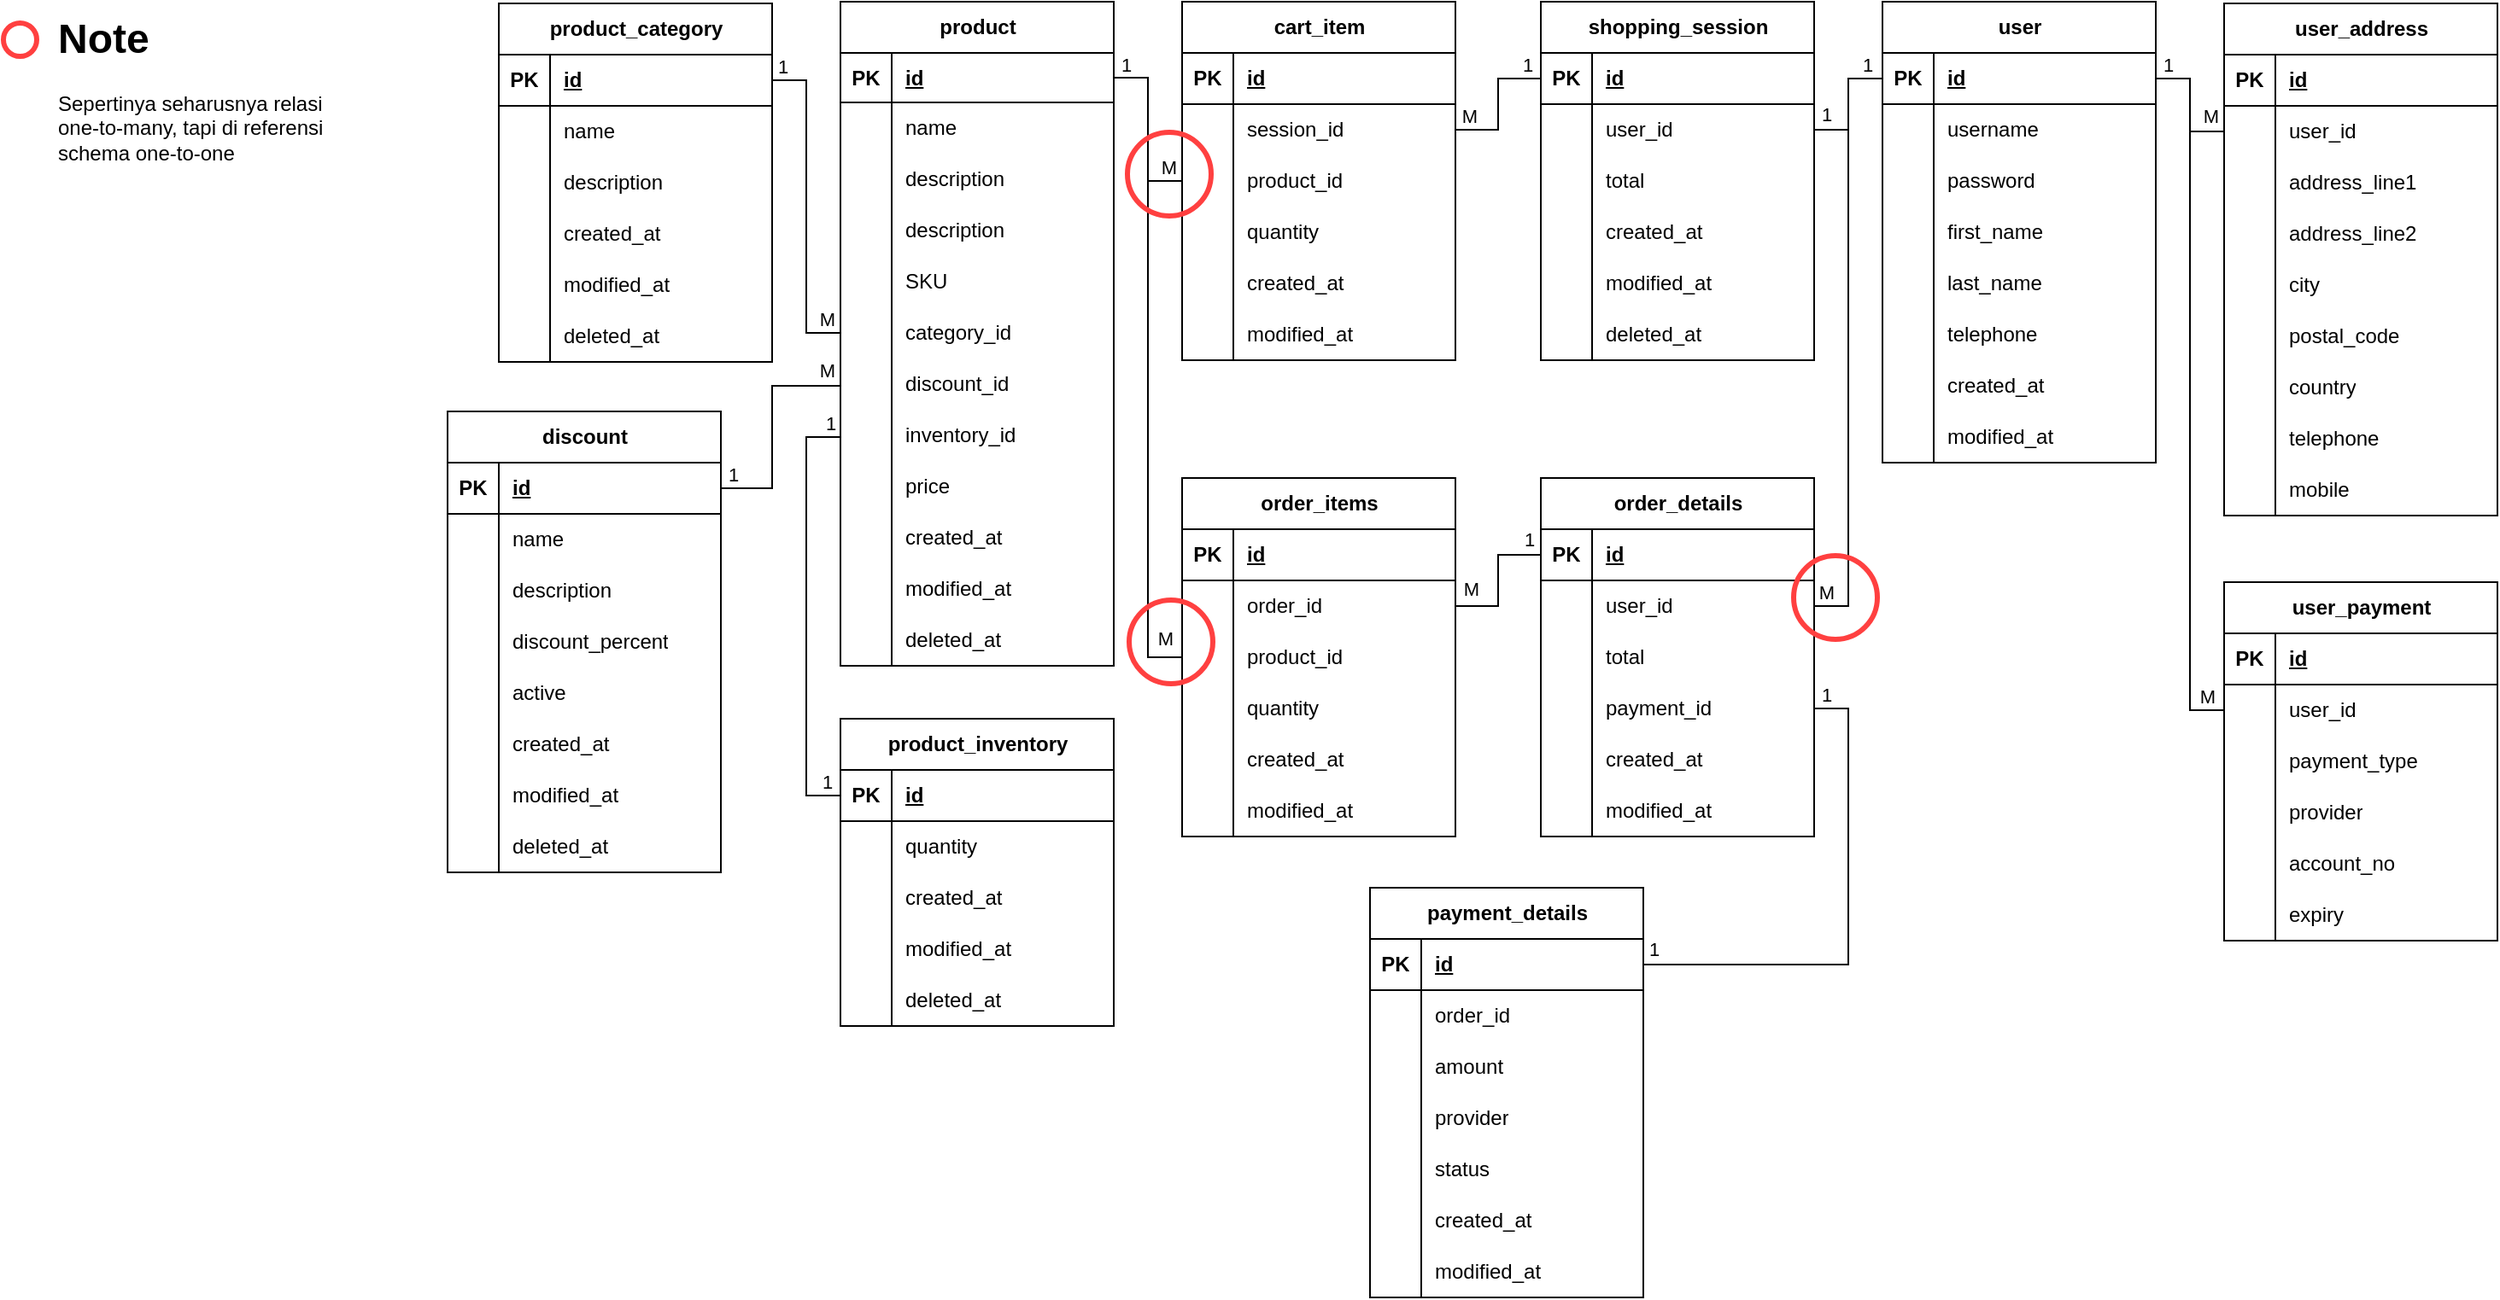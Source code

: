 <mxfile version="24.8.4" pages="2">
  <diagram name="Original" id="kKKHft2HMwG9wepGbhfN">
    <mxGraphModel dx="2868" dy="544" grid="1" gridSize="10" guides="1" tooltips="1" connect="1" arrows="1" fold="1" page="1" pageScale="1" pageWidth="850" pageHeight="1100" math="0" shadow="0">
      <root>
        <mxCell id="0" />
        <mxCell id="1" parent="0" />
        <mxCell id="n_el9n4tpOhwfF3UqIGu-1" value="user" style="shape=table;startSize=30;container=1;collapsible=1;childLayout=tableLayout;fixedRows=1;rowLines=0;fontStyle=1;align=center;resizeLast=1;html=1;" parent="1" vertex="1">
          <mxGeometry x="-40" y="81" width="160" height="270" as="geometry" />
        </mxCell>
        <mxCell id="n_el9n4tpOhwfF3UqIGu-2" value="" style="shape=tableRow;horizontal=0;startSize=0;swimlaneHead=0;swimlaneBody=0;fillColor=none;collapsible=0;dropTarget=0;points=[[0,0.5],[1,0.5]];portConstraint=eastwest;top=0;left=0;right=0;bottom=1;" parent="n_el9n4tpOhwfF3UqIGu-1" vertex="1">
          <mxGeometry y="30" width="160" height="30" as="geometry" />
        </mxCell>
        <mxCell id="n_el9n4tpOhwfF3UqIGu-3" value="PK" style="shape=partialRectangle;connectable=0;fillColor=none;top=0;left=0;bottom=0;right=0;fontStyle=1;overflow=hidden;whiteSpace=wrap;html=1;" parent="n_el9n4tpOhwfF3UqIGu-2" vertex="1">
          <mxGeometry width="30" height="30" as="geometry">
            <mxRectangle width="30" height="30" as="alternateBounds" />
          </mxGeometry>
        </mxCell>
        <mxCell id="n_el9n4tpOhwfF3UqIGu-4" value="id" style="shape=partialRectangle;connectable=0;fillColor=none;top=0;left=0;bottom=0;right=0;align=left;spacingLeft=6;fontStyle=5;overflow=hidden;whiteSpace=wrap;html=1;" parent="n_el9n4tpOhwfF3UqIGu-2" vertex="1">
          <mxGeometry x="30" width="130" height="30" as="geometry">
            <mxRectangle width="130" height="30" as="alternateBounds" />
          </mxGeometry>
        </mxCell>
        <mxCell id="n_el9n4tpOhwfF3UqIGu-5" value="" style="shape=tableRow;horizontal=0;startSize=0;swimlaneHead=0;swimlaneBody=0;fillColor=none;collapsible=0;dropTarget=0;points=[[0,0.5],[1,0.5]];portConstraint=eastwest;top=0;left=0;right=0;bottom=0;" parent="n_el9n4tpOhwfF3UqIGu-1" vertex="1">
          <mxGeometry y="60" width="160" height="30" as="geometry" />
        </mxCell>
        <mxCell id="n_el9n4tpOhwfF3UqIGu-6" value="" style="shape=partialRectangle;connectable=0;fillColor=none;top=0;left=0;bottom=0;right=0;editable=1;overflow=hidden;whiteSpace=wrap;html=1;" parent="n_el9n4tpOhwfF3UqIGu-5" vertex="1">
          <mxGeometry width="30" height="30" as="geometry">
            <mxRectangle width="30" height="30" as="alternateBounds" />
          </mxGeometry>
        </mxCell>
        <mxCell id="n_el9n4tpOhwfF3UqIGu-7" value="username" style="shape=partialRectangle;connectable=0;fillColor=none;top=0;left=0;bottom=0;right=0;align=left;spacingLeft=6;overflow=hidden;whiteSpace=wrap;html=1;" parent="n_el9n4tpOhwfF3UqIGu-5" vertex="1">
          <mxGeometry x="30" width="130" height="30" as="geometry">
            <mxRectangle width="130" height="30" as="alternateBounds" />
          </mxGeometry>
        </mxCell>
        <mxCell id="n_el9n4tpOhwfF3UqIGu-8" value="" style="shape=tableRow;horizontal=0;startSize=0;swimlaneHead=0;swimlaneBody=0;fillColor=none;collapsible=0;dropTarget=0;points=[[0,0.5],[1,0.5]];portConstraint=eastwest;top=0;left=0;right=0;bottom=0;" parent="n_el9n4tpOhwfF3UqIGu-1" vertex="1">
          <mxGeometry y="90" width="160" height="30" as="geometry" />
        </mxCell>
        <mxCell id="n_el9n4tpOhwfF3UqIGu-9" value="" style="shape=partialRectangle;connectable=0;fillColor=none;top=0;left=0;bottom=0;right=0;editable=1;overflow=hidden;whiteSpace=wrap;html=1;" parent="n_el9n4tpOhwfF3UqIGu-8" vertex="1">
          <mxGeometry width="30" height="30" as="geometry">
            <mxRectangle width="30" height="30" as="alternateBounds" />
          </mxGeometry>
        </mxCell>
        <mxCell id="n_el9n4tpOhwfF3UqIGu-10" value="password" style="shape=partialRectangle;connectable=0;fillColor=none;top=0;left=0;bottom=0;right=0;align=left;spacingLeft=6;overflow=hidden;whiteSpace=wrap;html=1;" parent="n_el9n4tpOhwfF3UqIGu-8" vertex="1">
          <mxGeometry x="30" width="130" height="30" as="geometry">
            <mxRectangle width="130" height="30" as="alternateBounds" />
          </mxGeometry>
        </mxCell>
        <mxCell id="n_el9n4tpOhwfF3UqIGu-11" value="" style="shape=tableRow;horizontal=0;startSize=0;swimlaneHead=0;swimlaneBody=0;fillColor=none;collapsible=0;dropTarget=0;points=[[0,0.5],[1,0.5]];portConstraint=eastwest;top=0;left=0;right=0;bottom=0;" parent="n_el9n4tpOhwfF3UqIGu-1" vertex="1">
          <mxGeometry y="120" width="160" height="30" as="geometry" />
        </mxCell>
        <mxCell id="n_el9n4tpOhwfF3UqIGu-12" value="" style="shape=partialRectangle;connectable=0;fillColor=none;top=0;left=0;bottom=0;right=0;editable=1;overflow=hidden;whiteSpace=wrap;html=1;" parent="n_el9n4tpOhwfF3UqIGu-11" vertex="1">
          <mxGeometry width="30" height="30" as="geometry">
            <mxRectangle width="30" height="30" as="alternateBounds" />
          </mxGeometry>
        </mxCell>
        <mxCell id="n_el9n4tpOhwfF3UqIGu-13" value="first_name" style="shape=partialRectangle;connectable=0;fillColor=none;top=0;left=0;bottom=0;right=0;align=left;spacingLeft=6;overflow=hidden;whiteSpace=wrap;html=1;" parent="n_el9n4tpOhwfF3UqIGu-11" vertex="1">
          <mxGeometry x="30" width="130" height="30" as="geometry">
            <mxRectangle width="130" height="30" as="alternateBounds" />
          </mxGeometry>
        </mxCell>
        <mxCell id="n_el9n4tpOhwfF3UqIGu-14" value="" style="shape=tableRow;horizontal=0;startSize=0;swimlaneHead=0;swimlaneBody=0;fillColor=none;collapsible=0;dropTarget=0;points=[[0,0.5],[1,0.5]];portConstraint=eastwest;top=0;left=0;right=0;bottom=0;" parent="n_el9n4tpOhwfF3UqIGu-1" vertex="1">
          <mxGeometry y="150" width="160" height="30" as="geometry" />
        </mxCell>
        <mxCell id="n_el9n4tpOhwfF3UqIGu-15" value="" style="shape=partialRectangle;connectable=0;fillColor=none;top=0;left=0;bottom=0;right=0;editable=1;overflow=hidden;whiteSpace=wrap;html=1;" parent="n_el9n4tpOhwfF3UqIGu-14" vertex="1">
          <mxGeometry width="30" height="30" as="geometry">
            <mxRectangle width="30" height="30" as="alternateBounds" />
          </mxGeometry>
        </mxCell>
        <mxCell id="n_el9n4tpOhwfF3UqIGu-16" value="last_name" style="shape=partialRectangle;connectable=0;fillColor=none;top=0;left=0;bottom=0;right=0;align=left;spacingLeft=6;overflow=hidden;whiteSpace=wrap;html=1;" parent="n_el9n4tpOhwfF3UqIGu-14" vertex="1">
          <mxGeometry x="30" width="130" height="30" as="geometry">
            <mxRectangle width="130" height="30" as="alternateBounds" />
          </mxGeometry>
        </mxCell>
        <mxCell id="n_el9n4tpOhwfF3UqIGu-17" value="" style="shape=tableRow;horizontal=0;startSize=0;swimlaneHead=0;swimlaneBody=0;fillColor=none;collapsible=0;dropTarget=0;points=[[0,0.5],[1,0.5]];portConstraint=eastwest;top=0;left=0;right=0;bottom=0;" parent="n_el9n4tpOhwfF3UqIGu-1" vertex="1">
          <mxGeometry y="180" width="160" height="30" as="geometry" />
        </mxCell>
        <mxCell id="n_el9n4tpOhwfF3UqIGu-18" value="" style="shape=partialRectangle;connectable=0;fillColor=none;top=0;left=0;bottom=0;right=0;editable=1;overflow=hidden;whiteSpace=wrap;html=1;" parent="n_el9n4tpOhwfF3UqIGu-17" vertex="1">
          <mxGeometry width="30" height="30" as="geometry">
            <mxRectangle width="30" height="30" as="alternateBounds" />
          </mxGeometry>
        </mxCell>
        <mxCell id="n_el9n4tpOhwfF3UqIGu-19" value="telephone" style="shape=partialRectangle;connectable=0;fillColor=none;top=0;left=0;bottom=0;right=0;align=left;spacingLeft=6;overflow=hidden;whiteSpace=wrap;html=1;" parent="n_el9n4tpOhwfF3UqIGu-17" vertex="1">
          <mxGeometry x="30" width="130" height="30" as="geometry">
            <mxRectangle width="130" height="30" as="alternateBounds" />
          </mxGeometry>
        </mxCell>
        <mxCell id="n_el9n4tpOhwfF3UqIGu-20" value="" style="shape=tableRow;horizontal=0;startSize=0;swimlaneHead=0;swimlaneBody=0;fillColor=none;collapsible=0;dropTarget=0;points=[[0,0.5],[1,0.5]];portConstraint=eastwest;top=0;left=0;right=0;bottom=0;" parent="n_el9n4tpOhwfF3UqIGu-1" vertex="1">
          <mxGeometry y="210" width="160" height="30" as="geometry" />
        </mxCell>
        <mxCell id="n_el9n4tpOhwfF3UqIGu-21" value="" style="shape=partialRectangle;connectable=0;fillColor=none;top=0;left=0;bottom=0;right=0;editable=1;overflow=hidden;whiteSpace=wrap;html=1;" parent="n_el9n4tpOhwfF3UqIGu-20" vertex="1">
          <mxGeometry width="30" height="30" as="geometry">
            <mxRectangle width="30" height="30" as="alternateBounds" />
          </mxGeometry>
        </mxCell>
        <mxCell id="n_el9n4tpOhwfF3UqIGu-22" value="created_at" style="shape=partialRectangle;connectable=0;fillColor=none;top=0;left=0;bottom=0;right=0;align=left;spacingLeft=6;overflow=hidden;whiteSpace=wrap;html=1;" parent="n_el9n4tpOhwfF3UqIGu-20" vertex="1">
          <mxGeometry x="30" width="130" height="30" as="geometry">
            <mxRectangle width="130" height="30" as="alternateBounds" />
          </mxGeometry>
        </mxCell>
        <mxCell id="n_el9n4tpOhwfF3UqIGu-23" value="" style="shape=tableRow;horizontal=0;startSize=0;swimlaneHead=0;swimlaneBody=0;fillColor=none;collapsible=0;dropTarget=0;points=[[0,0.5],[1,0.5]];portConstraint=eastwest;top=0;left=0;right=0;bottom=0;" parent="n_el9n4tpOhwfF3UqIGu-1" vertex="1">
          <mxGeometry y="240" width="160" height="30" as="geometry" />
        </mxCell>
        <mxCell id="n_el9n4tpOhwfF3UqIGu-24" value="" style="shape=partialRectangle;connectable=0;fillColor=none;top=0;left=0;bottom=0;right=0;editable=1;overflow=hidden;whiteSpace=wrap;html=1;" parent="n_el9n4tpOhwfF3UqIGu-23" vertex="1">
          <mxGeometry width="30" height="30" as="geometry">
            <mxRectangle width="30" height="30" as="alternateBounds" />
          </mxGeometry>
        </mxCell>
        <mxCell id="n_el9n4tpOhwfF3UqIGu-25" value="modified_at" style="shape=partialRectangle;connectable=0;fillColor=none;top=0;left=0;bottom=0;right=0;align=left;spacingLeft=6;overflow=hidden;whiteSpace=wrap;html=1;" parent="n_el9n4tpOhwfF3UqIGu-23" vertex="1">
          <mxGeometry x="30" width="130" height="30" as="geometry">
            <mxRectangle width="130" height="30" as="alternateBounds" />
          </mxGeometry>
        </mxCell>
        <mxCell id="n_el9n4tpOhwfF3UqIGu-26" value="product" style="shape=table;startSize=30;container=1;collapsible=1;childLayout=tableLayout;fixedRows=1;rowLines=0;fontStyle=1;align=center;resizeLast=1;html=1;" parent="1" vertex="1">
          <mxGeometry x="-650" y="81" width="160" height="389" as="geometry" />
        </mxCell>
        <mxCell id="n_el9n4tpOhwfF3UqIGu-27" value="" style="shape=tableRow;horizontal=0;startSize=0;swimlaneHead=0;swimlaneBody=0;fillColor=none;collapsible=0;dropTarget=0;points=[[0,0.5],[1,0.5]];portConstraint=eastwest;top=0;left=0;right=0;bottom=1;" parent="n_el9n4tpOhwfF3UqIGu-26" vertex="1">
          <mxGeometry y="30" width="160" height="29" as="geometry" />
        </mxCell>
        <mxCell id="n_el9n4tpOhwfF3UqIGu-28" value="PK" style="shape=partialRectangle;connectable=0;fillColor=none;top=0;left=0;bottom=0;right=0;fontStyle=1;overflow=hidden;whiteSpace=wrap;html=1;" parent="n_el9n4tpOhwfF3UqIGu-27" vertex="1">
          <mxGeometry width="30" height="29" as="geometry">
            <mxRectangle width="30" height="29" as="alternateBounds" />
          </mxGeometry>
        </mxCell>
        <mxCell id="n_el9n4tpOhwfF3UqIGu-29" value="id" style="shape=partialRectangle;connectable=0;fillColor=none;top=0;left=0;bottom=0;right=0;align=left;spacingLeft=6;fontStyle=5;overflow=hidden;whiteSpace=wrap;html=1;" parent="n_el9n4tpOhwfF3UqIGu-27" vertex="1">
          <mxGeometry x="30" width="130" height="29" as="geometry">
            <mxRectangle width="130" height="29" as="alternateBounds" />
          </mxGeometry>
        </mxCell>
        <mxCell id="n_el9n4tpOhwfF3UqIGu-30" value="" style="shape=tableRow;horizontal=0;startSize=0;swimlaneHead=0;swimlaneBody=0;fillColor=none;collapsible=0;dropTarget=0;points=[[0,0.5],[1,0.5]];portConstraint=eastwest;top=0;left=0;right=0;bottom=0;" parent="n_el9n4tpOhwfF3UqIGu-26" vertex="1">
          <mxGeometry y="59" width="160" height="30" as="geometry" />
        </mxCell>
        <mxCell id="n_el9n4tpOhwfF3UqIGu-31" value="" style="shape=partialRectangle;connectable=0;fillColor=none;top=0;left=0;bottom=0;right=0;editable=1;overflow=hidden;whiteSpace=wrap;html=1;" parent="n_el9n4tpOhwfF3UqIGu-30" vertex="1">
          <mxGeometry width="30" height="30" as="geometry">
            <mxRectangle width="30" height="30" as="alternateBounds" />
          </mxGeometry>
        </mxCell>
        <mxCell id="n_el9n4tpOhwfF3UqIGu-32" value="name" style="shape=partialRectangle;connectable=0;fillColor=none;top=0;left=0;bottom=0;right=0;align=left;spacingLeft=6;overflow=hidden;whiteSpace=wrap;html=1;" parent="n_el9n4tpOhwfF3UqIGu-30" vertex="1">
          <mxGeometry x="30" width="130" height="30" as="geometry">
            <mxRectangle width="130" height="30" as="alternateBounds" />
          </mxGeometry>
        </mxCell>
        <mxCell id="n_el9n4tpOhwfF3UqIGu-162" value="" style="shape=tableRow;horizontal=0;startSize=0;swimlaneHead=0;swimlaneBody=0;fillColor=none;collapsible=0;dropTarget=0;points=[[0,0.5],[1,0.5]];portConstraint=eastwest;top=0;left=0;right=0;bottom=0;" parent="n_el9n4tpOhwfF3UqIGu-26" vertex="1">
          <mxGeometry y="89" width="160" height="30" as="geometry" />
        </mxCell>
        <mxCell id="n_el9n4tpOhwfF3UqIGu-163" value="" style="shape=partialRectangle;connectable=0;fillColor=none;top=0;left=0;bottom=0;right=0;editable=1;overflow=hidden;whiteSpace=wrap;html=1;" parent="n_el9n4tpOhwfF3UqIGu-162" vertex="1">
          <mxGeometry width="30" height="30" as="geometry">
            <mxRectangle width="30" height="30" as="alternateBounds" />
          </mxGeometry>
        </mxCell>
        <mxCell id="n_el9n4tpOhwfF3UqIGu-164" value="description" style="shape=partialRectangle;connectable=0;fillColor=none;top=0;left=0;bottom=0;right=0;align=left;spacingLeft=6;overflow=hidden;whiteSpace=wrap;html=1;" parent="n_el9n4tpOhwfF3UqIGu-162" vertex="1">
          <mxGeometry x="30" width="130" height="30" as="geometry">
            <mxRectangle width="130" height="30" as="alternateBounds" />
          </mxGeometry>
        </mxCell>
        <mxCell id="n_el9n4tpOhwfF3UqIGu-33" value="" style="shape=tableRow;horizontal=0;startSize=0;swimlaneHead=0;swimlaneBody=0;fillColor=none;collapsible=0;dropTarget=0;points=[[0,0.5],[1,0.5]];portConstraint=eastwest;top=0;left=0;right=0;bottom=0;" parent="n_el9n4tpOhwfF3UqIGu-26" vertex="1">
          <mxGeometry y="119" width="160" height="30" as="geometry" />
        </mxCell>
        <mxCell id="n_el9n4tpOhwfF3UqIGu-34" value="" style="shape=partialRectangle;connectable=0;fillColor=none;top=0;left=0;bottom=0;right=0;editable=1;overflow=hidden;whiteSpace=wrap;html=1;" parent="n_el9n4tpOhwfF3UqIGu-33" vertex="1">
          <mxGeometry width="30" height="30" as="geometry">
            <mxRectangle width="30" height="30" as="alternateBounds" />
          </mxGeometry>
        </mxCell>
        <mxCell id="n_el9n4tpOhwfF3UqIGu-35" value="description" style="shape=partialRectangle;connectable=0;fillColor=none;top=0;left=0;bottom=0;right=0;align=left;spacingLeft=6;overflow=hidden;whiteSpace=wrap;html=1;" parent="n_el9n4tpOhwfF3UqIGu-33" vertex="1">
          <mxGeometry x="30" width="130" height="30" as="geometry">
            <mxRectangle width="130" height="30" as="alternateBounds" />
          </mxGeometry>
        </mxCell>
        <mxCell id="n_el9n4tpOhwfF3UqIGu-36" value="" style="shape=tableRow;horizontal=0;startSize=0;swimlaneHead=0;swimlaneBody=0;fillColor=none;collapsible=0;dropTarget=0;points=[[0,0.5],[1,0.5]];portConstraint=eastwest;top=0;left=0;right=0;bottom=0;" parent="n_el9n4tpOhwfF3UqIGu-26" vertex="1">
          <mxGeometry y="149" width="160" height="30" as="geometry" />
        </mxCell>
        <mxCell id="n_el9n4tpOhwfF3UqIGu-37" value="" style="shape=partialRectangle;connectable=0;fillColor=none;top=0;left=0;bottom=0;right=0;editable=1;overflow=hidden;whiteSpace=wrap;html=1;" parent="n_el9n4tpOhwfF3UqIGu-36" vertex="1">
          <mxGeometry width="30" height="30" as="geometry">
            <mxRectangle width="30" height="30" as="alternateBounds" />
          </mxGeometry>
        </mxCell>
        <mxCell id="n_el9n4tpOhwfF3UqIGu-38" value="SKU" style="shape=partialRectangle;connectable=0;fillColor=none;top=0;left=0;bottom=0;right=0;align=left;spacingLeft=6;overflow=hidden;whiteSpace=wrap;html=1;" parent="n_el9n4tpOhwfF3UqIGu-36" vertex="1">
          <mxGeometry x="30" width="130" height="30" as="geometry">
            <mxRectangle width="130" height="30" as="alternateBounds" />
          </mxGeometry>
        </mxCell>
        <mxCell id="n_el9n4tpOhwfF3UqIGu-39" value="" style="shape=tableRow;horizontal=0;startSize=0;swimlaneHead=0;swimlaneBody=0;fillColor=none;collapsible=0;dropTarget=0;points=[[0,0.5],[1,0.5]];portConstraint=eastwest;top=0;left=0;right=0;bottom=0;" parent="n_el9n4tpOhwfF3UqIGu-26" vertex="1">
          <mxGeometry y="179" width="160" height="30" as="geometry" />
        </mxCell>
        <mxCell id="n_el9n4tpOhwfF3UqIGu-40" value="" style="shape=partialRectangle;connectable=0;fillColor=none;top=0;left=0;bottom=0;right=0;editable=1;overflow=hidden;whiteSpace=wrap;html=1;" parent="n_el9n4tpOhwfF3UqIGu-39" vertex="1">
          <mxGeometry width="30" height="30" as="geometry">
            <mxRectangle width="30" height="30" as="alternateBounds" />
          </mxGeometry>
        </mxCell>
        <mxCell id="n_el9n4tpOhwfF3UqIGu-41" value="category_id" style="shape=partialRectangle;connectable=0;fillColor=none;top=0;left=0;bottom=0;right=0;align=left;spacingLeft=6;overflow=hidden;whiteSpace=wrap;html=1;" parent="n_el9n4tpOhwfF3UqIGu-39" vertex="1">
          <mxGeometry x="30" width="130" height="30" as="geometry">
            <mxRectangle width="130" height="30" as="alternateBounds" />
          </mxGeometry>
        </mxCell>
        <mxCell id="n_el9n4tpOhwfF3UqIGu-45" value="" style="shape=tableRow;horizontal=0;startSize=0;swimlaneHead=0;swimlaneBody=0;fillColor=none;collapsible=0;dropTarget=0;points=[[0,0.5],[1,0.5]];portConstraint=eastwest;top=0;left=0;right=0;bottom=0;" parent="n_el9n4tpOhwfF3UqIGu-26" vertex="1">
          <mxGeometry y="209" width="160" height="30" as="geometry" />
        </mxCell>
        <mxCell id="n_el9n4tpOhwfF3UqIGu-46" value="" style="shape=partialRectangle;connectable=0;fillColor=none;top=0;left=0;bottom=0;right=0;editable=1;overflow=hidden;whiteSpace=wrap;html=1;" parent="n_el9n4tpOhwfF3UqIGu-45" vertex="1">
          <mxGeometry width="30" height="30" as="geometry">
            <mxRectangle width="30" height="30" as="alternateBounds" />
          </mxGeometry>
        </mxCell>
        <mxCell id="n_el9n4tpOhwfF3UqIGu-47" value="discount_id" style="shape=partialRectangle;connectable=0;fillColor=none;top=0;left=0;bottom=0;right=0;align=left;spacingLeft=6;overflow=hidden;whiteSpace=wrap;html=1;" parent="n_el9n4tpOhwfF3UqIGu-45" vertex="1">
          <mxGeometry x="30" width="130" height="30" as="geometry">
            <mxRectangle width="130" height="30" as="alternateBounds" />
          </mxGeometry>
        </mxCell>
        <mxCell id="n_el9n4tpOhwfF3UqIGu-42" value="" style="shape=tableRow;horizontal=0;startSize=0;swimlaneHead=0;swimlaneBody=0;fillColor=none;collapsible=0;dropTarget=0;points=[[0,0.5],[1,0.5]];portConstraint=eastwest;top=0;left=0;right=0;bottom=0;" parent="n_el9n4tpOhwfF3UqIGu-26" vertex="1">
          <mxGeometry y="239" width="160" height="30" as="geometry" />
        </mxCell>
        <mxCell id="n_el9n4tpOhwfF3UqIGu-43" value="" style="shape=partialRectangle;connectable=0;fillColor=none;top=0;left=0;bottom=0;right=0;editable=1;overflow=hidden;whiteSpace=wrap;html=1;" parent="n_el9n4tpOhwfF3UqIGu-42" vertex="1">
          <mxGeometry width="30" height="30" as="geometry">
            <mxRectangle width="30" height="30" as="alternateBounds" />
          </mxGeometry>
        </mxCell>
        <mxCell id="n_el9n4tpOhwfF3UqIGu-44" value="inventory_id" style="shape=partialRectangle;connectable=0;fillColor=none;top=0;left=0;bottom=0;right=0;align=left;spacingLeft=6;overflow=hidden;whiteSpace=wrap;html=1;" parent="n_el9n4tpOhwfF3UqIGu-42" vertex="1">
          <mxGeometry x="30" width="130" height="30" as="geometry">
            <mxRectangle width="130" height="30" as="alternateBounds" />
          </mxGeometry>
        </mxCell>
        <mxCell id="n_el9n4tpOhwfF3UqIGu-57" value="" style="shape=tableRow;horizontal=0;startSize=0;swimlaneHead=0;swimlaneBody=0;fillColor=none;collapsible=0;dropTarget=0;points=[[0,0.5],[1,0.5]];portConstraint=eastwest;top=0;left=0;right=0;bottom=0;" parent="n_el9n4tpOhwfF3UqIGu-26" vertex="1">
          <mxGeometry y="269" width="160" height="30" as="geometry" />
        </mxCell>
        <mxCell id="n_el9n4tpOhwfF3UqIGu-58" value="" style="shape=partialRectangle;connectable=0;fillColor=none;top=0;left=0;bottom=0;right=0;editable=1;overflow=hidden;whiteSpace=wrap;html=1;" parent="n_el9n4tpOhwfF3UqIGu-57" vertex="1">
          <mxGeometry width="30" height="30" as="geometry">
            <mxRectangle width="30" height="30" as="alternateBounds" />
          </mxGeometry>
        </mxCell>
        <mxCell id="n_el9n4tpOhwfF3UqIGu-59" value="price" style="shape=partialRectangle;connectable=0;fillColor=none;top=0;left=0;bottom=0;right=0;align=left;spacingLeft=6;overflow=hidden;whiteSpace=wrap;html=1;" parent="n_el9n4tpOhwfF3UqIGu-57" vertex="1">
          <mxGeometry x="30" width="130" height="30" as="geometry">
            <mxRectangle width="130" height="30" as="alternateBounds" />
          </mxGeometry>
        </mxCell>
        <mxCell id="n_el9n4tpOhwfF3UqIGu-48" value="" style="shape=tableRow;horizontal=0;startSize=0;swimlaneHead=0;swimlaneBody=0;fillColor=none;collapsible=0;dropTarget=0;points=[[0,0.5],[1,0.5]];portConstraint=eastwest;top=0;left=0;right=0;bottom=0;" parent="n_el9n4tpOhwfF3UqIGu-26" vertex="1">
          <mxGeometry y="299" width="160" height="30" as="geometry" />
        </mxCell>
        <mxCell id="n_el9n4tpOhwfF3UqIGu-49" value="" style="shape=partialRectangle;connectable=0;fillColor=none;top=0;left=0;bottom=0;right=0;editable=1;overflow=hidden;whiteSpace=wrap;html=1;" parent="n_el9n4tpOhwfF3UqIGu-48" vertex="1">
          <mxGeometry width="30" height="30" as="geometry">
            <mxRectangle width="30" height="30" as="alternateBounds" />
          </mxGeometry>
        </mxCell>
        <mxCell id="n_el9n4tpOhwfF3UqIGu-50" value="created_at" style="shape=partialRectangle;connectable=0;fillColor=none;top=0;left=0;bottom=0;right=0;align=left;spacingLeft=6;overflow=hidden;whiteSpace=wrap;html=1;" parent="n_el9n4tpOhwfF3UqIGu-48" vertex="1">
          <mxGeometry x="30" width="130" height="30" as="geometry">
            <mxRectangle width="130" height="30" as="alternateBounds" />
          </mxGeometry>
        </mxCell>
        <mxCell id="n_el9n4tpOhwfF3UqIGu-51" value="" style="shape=tableRow;horizontal=0;startSize=0;swimlaneHead=0;swimlaneBody=0;fillColor=none;collapsible=0;dropTarget=0;points=[[0,0.5],[1,0.5]];portConstraint=eastwest;top=0;left=0;right=0;bottom=0;" parent="n_el9n4tpOhwfF3UqIGu-26" vertex="1">
          <mxGeometry y="329" width="160" height="30" as="geometry" />
        </mxCell>
        <mxCell id="n_el9n4tpOhwfF3UqIGu-52" value="" style="shape=partialRectangle;connectable=0;fillColor=none;top=0;left=0;bottom=0;right=0;editable=1;overflow=hidden;whiteSpace=wrap;html=1;" parent="n_el9n4tpOhwfF3UqIGu-51" vertex="1">
          <mxGeometry width="30" height="30" as="geometry">
            <mxRectangle width="30" height="30" as="alternateBounds" />
          </mxGeometry>
        </mxCell>
        <mxCell id="n_el9n4tpOhwfF3UqIGu-53" value="modified_at" style="shape=partialRectangle;connectable=0;fillColor=none;top=0;left=0;bottom=0;right=0;align=left;spacingLeft=6;overflow=hidden;whiteSpace=wrap;html=1;" parent="n_el9n4tpOhwfF3UqIGu-51" vertex="1">
          <mxGeometry x="30" width="130" height="30" as="geometry">
            <mxRectangle width="130" height="30" as="alternateBounds" />
          </mxGeometry>
        </mxCell>
        <mxCell id="n_el9n4tpOhwfF3UqIGu-54" value="" style="shape=tableRow;horizontal=0;startSize=0;swimlaneHead=0;swimlaneBody=0;fillColor=none;collapsible=0;dropTarget=0;points=[[0,0.5],[1,0.5]];portConstraint=eastwest;top=0;left=0;right=0;bottom=0;" parent="n_el9n4tpOhwfF3UqIGu-26" vertex="1">
          <mxGeometry y="359" width="160" height="30" as="geometry" />
        </mxCell>
        <mxCell id="n_el9n4tpOhwfF3UqIGu-55" value="" style="shape=partialRectangle;connectable=0;fillColor=none;top=0;left=0;bottom=0;right=0;editable=1;overflow=hidden;whiteSpace=wrap;html=1;" parent="n_el9n4tpOhwfF3UqIGu-54" vertex="1">
          <mxGeometry width="30" height="30" as="geometry">
            <mxRectangle width="30" height="30" as="alternateBounds" />
          </mxGeometry>
        </mxCell>
        <mxCell id="n_el9n4tpOhwfF3UqIGu-56" value="deleted_at" style="shape=partialRectangle;connectable=0;fillColor=none;top=0;left=0;bottom=0;right=0;align=left;spacingLeft=6;overflow=hidden;whiteSpace=wrap;html=1;" parent="n_el9n4tpOhwfF3UqIGu-54" vertex="1">
          <mxGeometry x="30" width="130" height="30" as="geometry">
            <mxRectangle width="130" height="30" as="alternateBounds" />
          </mxGeometry>
        </mxCell>
        <mxCell id="n_el9n4tpOhwfF3UqIGu-60" value="product_category" style="shape=table;startSize=30;container=1;collapsible=1;childLayout=tableLayout;fixedRows=1;rowLines=0;fontStyle=1;align=center;resizeLast=1;html=1;" parent="1" vertex="1">
          <mxGeometry x="-850" y="82" width="160" height="210" as="geometry" />
        </mxCell>
        <mxCell id="n_el9n4tpOhwfF3UqIGu-61" value="" style="shape=tableRow;horizontal=0;startSize=0;swimlaneHead=0;swimlaneBody=0;fillColor=none;collapsible=0;dropTarget=0;points=[[0,0.5],[1,0.5]];portConstraint=eastwest;top=0;left=0;right=0;bottom=1;" parent="n_el9n4tpOhwfF3UqIGu-60" vertex="1">
          <mxGeometry y="30" width="160" height="30" as="geometry" />
        </mxCell>
        <mxCell id="n_el9n4tpOhwfF3UqIGu-62" value="PK" style="shape=partialRectangle;connectable=0;fillColor=none;top=0;left=0;bottom=0;right=0;fontStyle=1;overflow=hidden;whiteSpace=wrap;html=1;" parent="n_el9n4tpOhwfF3UqIGu-61" vertex="1">
          <mxGeometry width="30" height="30" as="geometry">
            <mxRectangle width="30" height="30" as="alternateBounds" />
          </mxGeometry>
        </mxCell>
        <mxCell id="n_el9n4tpOhwfF3UqIGu-63" value="id" style="shape=partialRectangle;connectable=0;fillColor=none;top=0;left=0;bottom=0;right=0;align=left;spacingLeft=6;fontStyle=5;overflow=hidden;whiteSpace=wrap;html=1;" parent="n_el9n4tpOhwfF3UqIGu-61" vertex="1">
          <mxGeometry x="30" width="130" height="30" as="geometry">
            <mxRectangle width="130" height="30" as="alternateBounds" />
          </mxGeometry>
        </mxCell>
        <mxCell id="n_el9n4tpOhwfF3UqIGu-64" value="" style="shape=tableRow;horizontal=0;startSize=0;swimlaneHead=0;swimlaneBody=0;fillColor=none;collapsible=0;dropTarget=0;points=[[0,0.5],[1,0.5]];portConstraint=eastwest;top=0;left=0;right=0;bottom=0;" parent="n_el9n4tpOhwfF3UqIGu-60" vertex="1">
          <mxGeometry y="60" width="160" height="30" as="geometry" />
        </mxCell>
        <mxCell id="n_el9n4tpOhwfF3UqIGu-65" value="" style="shape=partialRectangle;connectable=0;fillColor=none;top=0;left=0;bottom=0;right=0;editable=1;overflow=hidden;whiteSpace=wrap;html=1;" parent="n_el9n4tpOhwfF3UqIGu-64" vertex="1">
          <mxGeometry width="30" height="30" as="geometry">
            <mxRectangle width="30" height="30" as="alternateBounds" />
          </mxGeometry>
        </mxCell>
        <mxCell id="n_el9n4tpOhwfF3UqIGu-66" value="name" style="shape=partialRectangle;connectable=0;fillColor=none;top=0;left=0;bottom=0;right=0;align=left;spacingLeft=6;overflow=hidden;whiteSpace=wrap;html=1;" parent="n_el9n4tpOhwfF3UqIGu-64" vertex="1">
          <mxGeometry x="30" width="130" height="30" as="geometry">
            <mxRectangle width="130" height="30" as="alternateBounds" />
          </mxGeometry>
        </mxCell>
        <mxCell id="n_el9n4tpOhwfF3UqIGu-67" value="" style="shape=tableRow;horizontal=0;startSize=0;swimlaneHead=0;swimlaneBody=0;fillColor=none;collapsible=0;dropTarget=0;points=[[0,0.5],[1,0.5]];portConstraint=eastwest;top=0;left=0;right=0;bottom=0;" parent="n_el9n4tpOhwfF3UqIGu-60" vertex="1">
          <mxGeometry y="90" width="160" height="30" as="geometry" />
        </mxCell>
        <mxCell id="n_el9n4tpOhwfF3UqIGu-68" value="" style="shape=partialRectangle;connectable=0;fillColor=none;top=0;left=0;bottom=0;right=0;editable=1;overflow=hidden;whiteSpace=wrap;html=1;" parent="n_el9n4tpOhwfF3UqIGu-67" vertex="1">
          <mxGeometry width="30" height="30" as="geometry">
            <mxRectangle width="30" height="30" as="alternateBounds" />
          </mxGeometry>
        </mxCell>
        <mxCell id="n_el9n4tpOhwfF3UqIGu-69" value="description" style="shape=partialRectangle;connectable=0;fillColor=none;top=0;left=0;bottom=0;right=0;align=left;spacingLeft=6;overflow=hidden;whiteSpace=wrap;html=1;" parent="n_el9n4tpOhwfF3UqIGu-67" vertex="1">
          <mxGeometry x="30" width="130" height="30" as="geometry">
            <mxRectangle width="130" height="30" as="alternateBounds" />
          </mxGeometry>
        </mxCell>
        <mxCell id="n_el9n4tpOhwfF3UqIGu-85" value="" style="shape=tableRow;horizontal=0;startSize=0;swimlaneHead=0;swimlaneBody=0;fillColor=none;collapsible=0;dropTarget=0;points=[[0,0.5],[1,0.5]];portConstraint=eastwest;top=0;left=0;right=0;bottom=0;" parent="n_el9n4tpOhwfF3UqIGu-60" vertex="1">
          <mxGeometry y="120" width="160" height="30" as="geometry" />
        </mxCell>
        <mxCell id="n_el9n4tpOhwfF3UqIGu-86" value="" style="shape=partialRectangle;connectable=0;fillColor=none;top=0;left=0;bottom=0;right=0;editable=1;overflow=hidden;whiteSpace=wrap;html=1;" parent="n_el9n4tpOhwfF3UqIGu-85" vertex="1">
          <mxGeometry width="30" height="30" as="geometry">
            <mxRectangle width="30" height="30" as="alternateBounds" />
          </mxGeometry>
        </mxCell>
        <mxCell id="n_el9n4tpOhwfF3UqIGu-87" value="created_at" style="shape=partialRectangle;connectable=0;fillColor=none;top=0;left=0;bottom=0;right=0;align=left;spacingLeft=6;overflow=hidden;whiteSpace=wrap;html=1;" parent="n_el9n4tpOhwfF3UqIGu-85" vertex="1">
          <mxGeometry x="30" width="130" height="30" as="geometry">
            <mxRectangle width="130" height="30" as="alternateBounds" />
          </mxGeometry>
        </mxCell>
        <mxCell id="n_el9n4tpOhwfF3UqIGu-88" value="" style="shape=tableRow;horizontal=0;startSize=0;swimlaneHead=0;swimlaneBody=0;fillColor=none;collapsible=0;dropTarget=0;points=[[0,0.5],[1,0.5]];portConstraint=eastwest;top=0;left=0;right=0;bottom=0;" parent="n_el9n4tpOhwfF3UqIGu-60" vertex="1">
          <mxGeometry y="150" width="160" height="30" as="geometry" />
        </mxCell>
        <mxCell id="n_el9n4tpOhwfF3UqIGu-89" value="" style="shape=partialRectangle;connectable=0;fillColor=none;top=0;left=0;bottom=0;right=0;editable=1;overflow=hidden;whiteSpace=wrap;html=1;" parent="n_el9n4tpOhwfF3UqIGu-88" vertex="1">
          <mxGeometry width="30" height="30" as="geometry">
            <mxRectangle width="30" height="30" as="alternateBounds" />
          </mxGeometry>
        </mxCell>
        <mxCell id="n_el9n4tpOhwfF3UqIGu-90" value="modified_at" style="shape=partialRectangle;connectable=0;fillColor=none;top=0;left=0;bottom=0;right=0;align=left;spacingLeft=6;overflow=hidden;whiteSpace=wrap;html=1;" parent="n_el9n4tpOhwfF3UqIGu-88" vertex="1">
          <mxGeometry x="30" width="130" height="30" as="geometry">
            <mxRectangle width="130" height="30" as="alternateBounds" />
          </mxGeometry>
        </mxCell>
        <mxCell id="n_el9n4tpOhwfF3UqIGu-91" value="" style="shape=tableRow;horizontal=0;startSize=0;swimlaneHead=0;swimlaneBody=0;fillColor=none;collapsible=0;dropTarget=0;points=[[0,0.5],[1,0.5]];portConstraint=eastwest;top=0;left=0;right=0;bottom=0;" parent="n_el9n4tpOhwfF3UqIGu-60" vertex="1">
          <mxGeometry y="180" width="160" height="30" as="geometry" />
        </mxCell>
        <mxCell id="n_el9n4tpOhwfF3UqIGu-92" value="" style="shape=partialRectangle;connectable=0;fillColor=none;top=0;left=0;bottom=0;right=0;editable=1;overflow=hidden;whiteSpace=wrap;html=1;" parent="n_el9n4tpOhwfF3UqIGu-91" vertex="1">
          <mxGeometry width="30" height="30" as="geometry">
            <mxRectangle width="30" height="30" as="alternateBounds" />
          </mxGeometry>
        </mxCell>
        <mxCell id="n_el9n4tpOhwfF3UqIGu-93" value="deleted_at" style="shape=partialRectangle;connectable=0;fillColor=none;top=0;left=0;bottom=0;right=0;align=left;spacingLeft=6;overflow=hidden;whiteSpace=wrap;html=1;" parent="n_el9n4tpOhwfF3UqIGu-91" vertex="1">
          <mxGeometry x="30" width="130" height="30" as="geometry">
            <mxRectangle width="130" height="30" as="alternateBounds" />
          </mxGeometry>
        </mxCell>
        <mxCell id="n_el9n4tpOhwfF3UqIGu-94" value="product_inventory" style="shape=table;startSize=30;container=1;collapsible=1;childLayout=tableLayout;fixedRows=1;rowLines=0;fontStyle=1;align=center;resizeLast=1;html=1;" parent="1" vertex="1">
          <mxGeometry x="-650" y="501" width="160" height="180" as="geometry" />
        </mxCell>
        <mxCell id="n_el9n4tpOhwfF3UqIGu-95" value="" style="shape=tableRow;horizontal=0;startSize=0;swimlaneHead=0;swimlaneBody=0;fillColor=none;collapsible=0;dropTarget=0;points=[[0,0.5],[1,0.5]];portConstraint=eastwest;top=0;left=0;right=0;bottom=1;" parent="n_el9n4tpOhwfF3UqIGu-94" vertex="1">
          <mxGeometry y="30" width="160" height="30" as="geometry" />
        </mxCell>
        <mxCell id="n_el9n4tpOhwfF3UqIGu-96" value="PK" style="shape=partialRectangle;connectable=0;fillColor=none;top=0;left=0;bottom=0;right=0;fontStyle=1;overflow=hidden;whiteSpace=wrap;html=1;" parent="n_el9n4tpOhwfF3UqIGu-95" vertex="1">
          <mxGeometry width="30" height="30" as="geometry">
            <mxRectangle width="30" height="30" as="alternateBounds" />
          </mxGeometry>
        </mxCell>
        <mxCell id="n_el9n4tpOhwfF3UqIGu-97" value="id" style="shape=partialRectangle;connectable=0;fillColor=none;top=0;left=0;bottom=0;right=0;align=left;spacingLeft=6;fontStyle=5;overflow=hidden;whiteSpace=wrap;html=1;" parent="n_el9n4tpOhwfF3UqIGu-95" vertex="1">
          <mxGeometry x="30" width="130" height="30" as="geometry">
            <mxRectangle width="130" height="30" as="alternateBounds" />
          </mxGeometry>
        </mxCell>
        <mxCell id="n_el9n4tpOhwfF3UqIGu-98" value="" style="shape=tableRow;horizontal=0;startSize=0;swimlaneHead=0;swimlaneBody=0;fillColor=none;collapsible=0;dropTarget=0;points=[[0,0.5],[1,0.5]];portConstraint=eastwest;top=0;left=0;right=0;bottom=0;" parent="n_el9n4tpOhwfF3UqIGu-94" vertex="1">
          <mxGeometry y="60" width="160" height="30" as="geometry" />
        </mxCell>
        <mxCell id="n_el9n4tpOhwfF3UqIGu-99" value="" style="shape=partialRectangle;connectable=0;fillColor=none;top=0;left=0;bottom=0;right=0;editable=1;overflow=hidden;whiteSpace=wrap;html=1;" parent="n_el9n4tpOhwfF3UqIGu-98" vertex="1">
          <mxGeometry width="30" height="30" as="geometry">
            <mxRectangle width="30" height="30" as="alternateBounds" />
          </mxGeometry>
        </mxCell>
        <mxCell id="n_el9n4tpOhwfF3UqIGu-100" value="quantity" style="shape=partialRectangle;connectable=0;fillColor=none;top=0;left=0;bottom=0;right=0;align=left;spacingLeft=6;overflow=hidden;whiteSpace=wrap;html=1;" parent="n_el9n4tpOhwfF3UqIGu-98" vertex="1">
          <mxGeometry x="30" width="130" height="30" as="geometry">
            <mxRectangle width="130" height="30" as="alternateBounds" />
          </mxGeometry>
        </mxCell>
        <mxCell id="n_el9n4tpOhwfF3UqIGu-104" value="" style="shape=tableRow;horizontal=0;startSize=0;swimlaneHead=0;swimlaneBody=0;fillColor=none;collapsible=0;dropTarget=0;points=[[0,0.5],[1,0.5]];portConstraint=eastwest;top=0;left=0;right=0;bottom=0;" parent="n_el9n4tpOhwfF3UqIGu-94" vertex="1">
          <mxGeometry y="90" width="160" height="30" as="geometry" />
        </mxCell>
        <mxCell id="n_el9n4tpOhwfF3UqIGu-105" value="" style="shape=partialRectangle;connectable=0;fillColor=none;top=0;left=0;bottom=0;right=0;editable=1;overflow=hidden;whiteSpace=wrap;html=1;" parent="n_el9n4tpOhwfF3UqIGu-104" vertex="1">
          <mxGeometry width="30" height="30" as="geometry">
            <mxRectangle width="30" height="30" as="alternateBounds" />
          </mxGeometry>
        </mxCell>
        <mxCell id="n_el9n4tpOhwfF3UqIGu-106" value="created_at" style="shape=partialRectangle;connectable=0;fillColor=none;top=0;left=0;bottom=0;right=0;align=left;spacingLeft=6;overflow=hidden;whiteSpace=wrap;html=1;" parent="n_el9n4tpOhwfF3UqIGu-104" vertex="1">
          <mxGeometry x="30" width="130" height="30" as="geometry">
            <mxRectangle width="130" height="30" as="alternateBounds" />
          </mxGeometry>
        </mxCell>
        <mxCell id="n_el9n4tpOhwfF3UqIGu-107" value="" style="shape=tableRow;horizontal=0;startSize=0;swimlaneHead=0;swimlaneBody=0;fillColor=none;collapsible=0;dropTarget=0;points=[[0,0.5],[1,0.5]];portConstraint=eastwest;top=0;left=0;right=0;bottom=0;" parent="n_el9n4tpOhwfF3UqIGu-94" vertex="1">
          <mxGeometry y="120" width="160" height="30" as="geometry" />
        </mxCell>
        <mxCell id="n_el9n4tpOhwfF3UqIGu-108" value="" style="shape=partialRectangle;connectable=0;fillColor=none;top=0;left=0;bottom=0;right=0;editable=1;overflow=hidden;whiteSpace=wrap;html=1;" parent="n_el9n4tpOhwfF3UqIGu-107" vertex="1">
          <mxGeometry width="30" height="30" as="geometry">
            <mxRectangle width="30" height="30" as="alternateBounds" />
          </mxGeometry>
        </mxCell>
        <mxCell id="n_el9n4tpOhwfF3UqIGu-109" value="modified_at" style="shape=partialRectangle;connectable=0;fillColor=none;top=0;left=0;bottom=0;right=0;align=left;spacingLeft=6;overflow=hidden;whiteSpace=wrap;html=1;" parent="n_el9n4tpOhwfF3UqIGu-107" vertex="1">
          <mxGeometry x="30" width="130" height="30" as="geometry">
            <mxRectangle width="130" height="30" as="alternateBounds" />
          </mxGeometry>
        </mxCell>
        <mxCell id="n_el9n4tpOhwfF3UqIGu-110" value="" style="shape=tableRow;horizontal=0;startSize=0;swimlaneHead=0;swimlaneBody=0;fillColor=none;collapsible=0;dropTarget=0;points=[[0,0.5],[1,0.5]];portConstraint=eastwest;top=0;left=0;right=0;bottom=0;" parent="n_el9n4tpOhwfF3UqIGu-94" vertex="1">
          <mxGeometry y="150" width="160" height="30" as="geometry" />
        </mxCell>
        <mxCell id="n_el9n4tpOhwfF3UqIGu-111" value="" style="shape=partialRectangle;connectable=0;fillColor=none;top=0;left=0;bottom=0;right=0;editable=1;overflow=hidden;whiteSpace=wrap;html=1;" parent="n_el9n4tpOhwfF3UqIGu-110" vertex="1">
          <mxGeometry width="30" height="30" as="geometry">
            <mxRectangle width="30" height="30" as="alternateBounds" />
          </mxGeometry>
        </mxCell>
        <mxCell id="n_el9n4tpOhwfF3UqIGu-112" value="deleted_at" style="shape=partialRectangle;connectable=0;fillColor=none;top=0;left=0;bottom=0;right=0;align=left;spacingLeft=6;overflow=hidden;whiteSpace=wrap;html=1;" parent="n_el9n4tpOhwfF3UqIGu-110" vertex="1">
          <mxGeometry x="30" width="130" height="30" as="geometry">
            <mxRectangle width="130" height="30" as="alternateBounds" />
          </mxGeometry>
        </mxCell>
        <mxCell id="n_el9n4tpOhwfF3UqIGu-113" value="user_address" style="shape=table;startSize=30;container=1;collapsible=1;childLayout=tableLayout;fixedRows=1;rowLines=0;fontStyle=1;align=center;resizeLast=1;html=1;" parent="1" vertex="1">
          <mxGeometry x="160" y="82" width="160" height="300" as="geometry" />
        </mxCell>
        <mxCell id="n_el9n4tpOhwfF3UqIGu-114" value="" style="shape=tableRow;horizontal=0;startSize=0;swimlaneHead=0;swimlaneBody=0;fillColor=none;collapsible=0;dropTarget=0;points=[[0,0.5],[1,0.5]];portConstraint=eastwest;top=0;left=0;right=0;bottom=1;" parent="n_el9n4tpOhwfF3UqIGu-113" vertex="1">
          <mxGeometry y="30" width="160" height="30" as="geometry" />
        </mxCell>
        <mxCell id="n_el9n4tpOhwfF3UqIGu-115" value="PK" style="shape=partialRectangle;connectable=0;fillColor=none;top=0;left=0;bottom=0;right=0;fontStyle=1;overflow=hidden;whiteSpace=wrap;html=1;" parent="n_el9n4tpOhwfF3UqIGu-114" vertex="1">
          <mxGeometry width="30" height="30" as="geometry">
            <mxRectangle width="30" height="30" as="alternateBounds" />
          </mxGeometry>
        </mxCell>
        <mxCell id="n_el9n4tpOhwfF3UqIGu-116" value="id" style="shape=partialRectangle;connectable=0;fillColor=none;top=0;left=0;bottom=0;right=0;align=left;spacingLeft=6;fontStyle=5;overflow=hidden;whiteSpace=wrap;html=1;" parent="n_el9n4tpOhwfF3UqIGu-114" vertex="1">
          <mxGeometry x="30" width="130" height="30" as="geometry">
            <mxRectangle width="130" height="30" as="alternateBounds" />
          </mxGeometry>
        </mxCell>
        <mxCell id="n_el9n4tpOhwfF3UqIGu-117" value="" style="shape=tableRow;horizontal=0;startSize=0;swimlaneHead=0;swimlaneBody=0;fillColor=none;collapsible=0;dropTarget=0;points=[[0,0.5],[1,0.5]];portConstraint=eastwest;top=0;left=0;right=0;bottom=0;" parent="n_el9n4tpOhwfF3UqIGu-113" vertex="1">
          <mxGeometry y="60" width="160" height="30" as="geometry" />
        </mxCell>
        <mxCell id="n_el9n4tpOhwfF3UqIGu-118" value="" style="shape=partialRectangle;connectable=0;fillColor=none;top=0;left=0;bottom=0;right=0;editable=1;overflow=hidden;whiteSpace=wrap;html=1;" parent="n_el9n4tpOhwfF3UqIGu-117" vertex="1">
          <mxGeometry width="30" height="30" as="geometry">
            <mxRectangle width="30" height="30" as="alternateBounds" />
          </mxGeometry>
        </mxCell>
        <mxCell id="n_el9n4tpOhwfF3UqIGu-119" value="user_id" style="shape=partialRectangle;connectable=0;fillColor=none;top=0;left=0;bottom=0;right=0;align=left;spacingLeft=6;overflow=hidden;whiteSpace=wrap;html=1;" parent="n_el9n4tpOhwfF3UqIGu-117" vertex="1">
          <mxGeometry x="30" width="130" height="30" as="geometry">
            <mxRectangle width="130" height="30" as="alternateBounds" />
          </mxGeometry>
        </mxCell>
        <mxCell id="n_el9n4tpOhwfF3UqIGu-120" value="" style="shape=tableRow;horizontal=0;startSize=0;swimlaneHead=0;swimlaneBody=0;fillColor=none;collapsible=0;dropTarget=0;points=[[0,0.5],[1,0.5]];portConstraint=eastwest;top=0;left=0;right=0;bottom=0;" parent="n_el9n4tpOhwfF3UqIGu-113" vertex="1">
          <mxGeometry y="90" width="160" height="30" as="geometry" />
        </mxCell>
        <mxCell id="n_el9n4tpOhwfF3UqIGu-121" value="" style="shape=partialRectangle;connectable=0;fillColor=none;top=0;left=0;bottom=0;right=0;editable=1;overflow=hidden;whiteSpace=wrap;html=1;" parent="n_el9n4tpOhwfF3UqIGu-120" vertex="1">
          <mxGeometry width="30" height="30" as="geometry">
            <mxRectangle width="30" height="30" as="alternateBounds" />
          </mxGeometry>
        </mxCell>
        <mxCell id="n_el9n4tpOhwfF3UqIGu-122" value="address_line1" style="shape=partialRectangle;connectable=0;fillColor=none;top=0;left=0;bottom=0;right=0;align=left;spacingLeft=6;overflow=hidden;whiteSpace=wrap;html=1;" parent="n_el9n4tpOhwfF3UqIGu-120" vertex="1">
          <mxGeometry x="30" width="130" height="30" as="geometry">
            <mxRectangle width="130" height="30" as="alternateBounds" />
          </mxGeometry>
        </mxCell>
        <mxCell id="n_el9n4tpOhwfF3UqIGu-123" value="" style="shape=tableRow;horizontal=0;startSize=0;swimlaneHead=0;swimlaneBody=0;fillColor=none;collapsible=0;dropTarget=0;points=[[0,0.5],[1,0.5]];portConstraint=eastwest;top=0;left=0;right=0;bottom=0;" parent="n_el9n4tpOhwfF3UqIGu-113" vertex="1">
          <mxGeometry y="120" width="160" height="30" as="geometry" />
        </mxCell>
        <mxCell id="n_el9n4tpOhwfF3UqIGu-124" value="" style="shape=partialRectangle;connectable=0;fillColor=none;top=0;left=0;bottom=0;right=0;editable=1;overflow=hidden;whiteSpace=wrap;html=1;" parent="n_el9n4tpOhwfF3UqIGu-123" vertex="1">
          <mxGeometry width="30" height="30" as="geometry">
            <mxRectangle width="30" height="30" as="alternateBounds" />
          </mxGeometry>
        </mxCell>
        <mxCell id="n_el9n4tpOhwfF3UqIGu-125" value="address_line2" style="shape=partialRectangle;connectable=0;fillColor=none;top=0;left=0;bottom=0;right=0;align=left;spacingLeft=6;overflow=hidden;whiteSpace=wrap;html=1;" parent="n_el9n4tpOhwfF3UqIGu-123" vertex="1">
          <mxGeometry x="30" width="130" height="30" as="geometry">
            <mxRectangle width="130" height="30" as="alternateBounds" />
          </mxGeometry>
        </mxCell>
        <mxCell id="n_el9n4tpOhwfF3UqIGu-126" value="" style="shape=tableRow;horizontal=0;startSize=0;swimlaneHead=0;swimlaneBody=0;fillColor=none;collapsible=0;dropTarget=0;points=[[0,0.5],[1,0.5]];portConstraint=eastwest;top=0;left=0;right=0;bottom=0;" parent="n_el9n4tpOhwfF3UqIGu-113" vertex="1">
          <mxGeometry y="150" width="160" height="30" as="geometry" />
        </mxCell>
        <mxCell id="n_el9n4tpOhwfF3UqIGu-127" value="" style="shape=partialRectangle;connectable=0;fillColor=none;top=0;left=0;bottom=0;right=0;editable=1;overflow=hidden;whiteSpace=wrap;html=1;" parent="n_el9n4tpOhwfF3UqIGu-126" vertex="1">
          <mxGeometry width="30" height="30" as="geometry">
            <mxRectangle width="30" height="30" as="alternateBounds" />
          </mxGeometry>
        </mxCell>
        <mxCell id="n_el9n4tpOhwfF3UqIGu-128" value="city" style="shape=partialRectangle;connectable=0;fillColor=none;top=0;left=0;bottom=0;right=0;align=left;spacingLeft=6;overflow=hidden;whiteSpace=wrap;html=1;" parent="n_el9n4tpOhwfF3UqIGu-126" vertex="1">
          <mxGeometry x="30" width="130" height="30" as="geometry">
            <mxRectangle width="130" height="30" as="alternateBounds" />
          </mxGeometry>
        </mxCell>
        <mxCell id="n_el9n4tpOhwfF3UqIGu-129" value="" style="shape=tableRow;horizontal=0;startSize=0;swimlaneHead=0;swimlaneBody=0;fillColor=none;collapsible=0;dropTarget=0;points=[[0,0.5],[1,0.5]];portConstraint=eastwest;top=0;left=0;right=0;bottom=0;" parent="n_el9n4tpOhwfF3UqIGu-113" vertex="1">
          <mxGeometry y="180" width="160" height="30" as="geometry" />
        </mxCell>
        <mxCell id="n_el9n4tpOhwfF3UqIGu-130" value="" style="shape=partialRectangle;connectable=0;fillColor=none;top=0;left=0;bottom=0;right=0;editable=1;overflow=hidden;whiteSpace=wrap;html=1;" parent="n_el9n4tpOhwfF3UqIGu-129" vertex="1">
          <mxGeometry width="30" height="30" as="geometry">
            <mxRectangle width="30" height="30" as="alternateBounds" />
          </mxGeometry>
        </mxCell>
        <mxCell id="n_el9n4tpOhwfF3UqIGu-131" value="postal_code" style="shape=partialRectangle;connectable=0;fillColor=none;top=0;left=0;bottom=0;right=0;align=left;spacingLeft=6;overflow=hidden;whiteSpace=wrap;html=1;" parent="n_el9n4tpOhwfF3UqIGu-129" vertex="1">
          <mxGeometry x="30" width="130" height="30" as="geometry">
            <mxRectangle width="130" height="30" as="alternateBounds" />
          </mxGeometry>
        </mxCell>
        <mxCell id="n_el9n4tpOhwfF3UqIGu-132" value="" style="shape=tableRow;horizontal=0;startSize=0;swimlaneHead=0;swimlaneBody=0;fillColor=none;collapsible=0;dropTarget=0;points=[[0,0.5],[1,0.5]];portConstraint=eastwest;top=0;left=0;right=0;bottom=0;" parent="n_el9n4tpOhwfF3UqIGu-113" vertex="1">
          <mxGeometry y="210" width="160" height="30" as="geometry" />
        </mxCell>
        <mxCell id="n_el9n4tpOhwfF3UqIGu-133" value="" style="shape=partialRectangle;connectable=0;fillColor=none;top=0;left=0;bottom=0;right=0;editable=1;overflow=hidden;whiteSpace=wrap;html=1;" parent="n_el9n4tpOhwfF3UqIGu-132" vertex="1">
          <mxGeometry width="30" height="30" as="geometry">
            <mxRectangle width="30" height="30" as="alternateBounds" />
          </mxGeometry>
        </mxCell>
        <mxCell id="n_el9n4tpOhwfF3UqIGu-134" value="country" style="shape=partialRectangle;connectable=0;fillColor=none;top=0;left=0;bottom=0;right=0;align=left;spacingLeft=6;overflow=hidden;whiteSpace=wrap;html=1;" parent="n_el9n4tpOhwfF3UqIGu-132" vertex="1">
          <mxGeometry x="30" width="130" height="30" as="geometry">
            <mxRectangle width="130" height="30" as="alternateBounds" />
          </mxGeometry>
        </mxCell>
        <mxCell id="n_el9n4tpOhwfF3UqIGu-135" value="" style="shape=tableRow;horizontal=0;startSize=0;swimlaneHead=0;swimlaneBody=0;fillColor=none;collapsible=0;dropTarget=0;points=[[0,0.5],[1,0.5]];portConstraint=eastwest;top=0;left=0;right=0;bottom=0;" parent="n_el9n4tpOhwfF3UqIGu-113" vertex="1">
          <mxGeometry y="240" width="160" height="30" as="geometry" />
        </mxCell>
        <mxCell id="n_el9n4tpOhwfF3UqIGu-136" value="" style="shape=partialRectangle;connectable=0;fillColor=none;top=0;left=0;bottom=0;right=0;editable=1;overflow=hidden;whiteSpace=wrap;html=1;" parent="n_el9n4tpOhwfF3UqIGu-135" vertex="1">
          <mxGeometry width="30" height="30" as="geometry">
            <mxRectangle width="30" height="30" as="alternateBounds" />
          </mxGeometry>
        </mxCell>
        <mxCell id="n_el9n4tpOhwfF3UqIGu-137" value="telephone" style="shape=partialRectangle;connectable=0;fillColor=none;top=0;left=0;bottom=0;right=0;align=left;spacingLeft=6;overflow=hidden;whiteSpace=wrap;html=1;" parent="n_el9n4tpOhwfF3UqIGu-135" vertex="1">
          <mxGeometry x="30" width="130" height="30" as="geometry">
            <mxRectangle width="130" height="30" as="alternateBounds" />
          </mxGeometry>
        </mxCell>
        <mxCell id="n_el9n4tpOhwfF3UqIGu-138" value="" style="shape=tableRow;horizontal=0;startSize=0;swimlaneHead=0;swimlaneBody=0;fillColor=none;collapsible=0;dropTarget=0;points=[[0,0.5],[1,0.5]];portConstraint=eastwest;top=0;left=0;right=0;bottom=0;" parent="n_el9n4tpOhwfF3UqIGu-113" vertex="1">
          <mxGeometry y="270" width="160" height="30" as="geometry" />
        </mxCell>
        <mxCell id="n_el9n4tpOhwfF3UqIGu-139" value="" style="shape=partialRectangle;connectable=0;fillColor=none;top=0;left=0;bottom=0;right=0;editable=1;overflow=hidden;whiteSpace=wrap;html=1;" parent="n_el9n4tpOhwfF3UqIGu-138" vertex="1">
          <mxGeometry width="30" height="30" as="geometry">
            <mxRectangle width="30" height="30" as="alternateBounds" />
          </mxGeometry>
        </mxCell>
        <mxCell id="n_el9n4tpOhwfF3UqIGu-140" value="mobile" style="shape=partialRectangle;connectable=0;fillColor=none;top=0;left=0;bottom=0;right=0;align=left;spacingLeft=6;overflow=hidden;whiteSpace=wrap;html=1;" parent="n_el9n4tpOhwfF3UqIGu-138" vertex="1">
          <mxGeometry x="30" width="130" height="30" as="geometry">
            <mxRectangle width="130" height="30" as="alternateBounds" />
          </mxGeometry>
        </mxCell>
        <mxCell id="n_el9n4tpOhwfF3UqIGu-142" value="user_payment" style="shape=table;startSize=30;container=1;collapsible=1;childLayout=tableLayout;fixedRows=1;rowLines=0;fontStyle=1;align=center;resizeLast=1;html=1;" parent="1" vertex="1">
          <mxGeometry x="160" y="421" width="160" height="210" as="geometry" />
        </mxCell>
        <mxCell id="n_el9n4tpOhwfF3UqIGu-143" value="" style="shape=tableRow;horizontal=0;startSize=0;swimlaneHead=0;swimlaneBody=0;fillColor=none;collapsible=0;dropTarget=0;points=[[0,0.5],[1,0.5]];portConstraint=eastwest;top=0;left=0;right=0;bottom=1;" parent="n_el9n4tpOhwfF3UqIGu-142" vertex="1">
          <mxGeometry y="30" width="160" height="30" as="geometry" />
        </mxCell>
        <mxCell id="n_el9n4tpOhwfF3UqIGu-144" value="PK" style="shape=partialRectangle;connectable=0;fillColor=none;top=0;left=0;bottom=0;right=0;fontStyle=1;overflow=hidden;whiteSpace=wrap;html=1;" parent="n_el9n4tpOhwfF3UqIGu-143" vertex="1">
          <mxGeometry width="30" height="30" as="geometry">
            <mxRectangle width="30" height="30" as="alternateBounds" />
          </mxGeometry>
        </mxCell>
        <mxCell id="n_el9n4tpOhwfF3UqIGu-145" value="id" style="shape=partialRectangle;connectable=0;fillColor=none;top=0;left=0;bottom=0;right=0;align=left;spacingLeft=6;fontStyle=5;overflow=hidden;whiteSpace=wrap;html=1;" parent="n_el9n4tpOhwfF3UqIGu-143" vertex="1">
          <mxGeometry x="30" width="130" height="30" as="geometry">
            <mxRectangle width="130" height="30" as="alternateBounds" />
          </mxGeometry>
        </mxCell>
        <mxCell id="n_el9n4tpOhwfF3UqIGu-146" value="" style="shape=tableRow;horizontal=0;startSize=0;swimlaneHead=0;swimlaneBody=0;fillColor=none;collapsible=0;dropTarget=0;points=[[0,0.5],[1,0.5]];portConstraint=eastwest;top=0;left=0;right=0;bottom=0;" parent="n_el9n4tpOhwfF3UqIGu-142" vertex="1">
          <mxGeometry y="60" width="160" height="30" as="geometry" />
        </mxCell>
        <mxCell id="n_el9n4tpOhwfF3UqIGu-147" value="" style="shape=partialRectangle;connectable=0;fillColor=none;top=0;left=0;bottom=0;right=0;editable=1;overflow=hidden;whiteSpace=wrap;html=1;" parent="n_el9n4tpOhwfF3UqIGu-146" vertex="1">
          <mxGeometry width="30" height="30" as="geometry">
            <mxRectangle width="30" height="30" as="alternateBounds" />
          </mxGeometry>
        </mxCell>
        <mxCell id="n_el9n4tpOhwfF3UqIGu-148" value="user_id" style="shape=partialRectangle;connectable=0;fillColor=none;top=0;left=0;bottom=0;right=0;align=left;spacingLeft=6;overflow=hidden;whiteSpace=wrap;html=1;" parent="n_el9n4tpOhwfF3UqIGu-146" vertex="1">
          <mxGeometry x="30" width="130" height="30" as="geometry">
            <mxRectangle width="130" height="30" as="alternateBounds" />
          </mxGeometry>
        </mxCell>
        <mxCell id="n_el9n4tpOhwfF3UqIGu-149" value="" style="shape=tableRow;horizontal=0;startSize=0;swimlaneHead=0;swimlaneBody=0;fillColor=none;collapsible=0;dropTarget=0;points=[[0,0.5],[1,0.5]];portConstraint=eastwest;top=0;left=0;right=0;bottom=0;" parent="n_el9n4tpOhwfF3UqIGu-142" vertex="1">
          <mxGeometry y="90" width="160" height="30" as="geometry" />
        </mxCell>
        <mxCell id="n_el9n4tpOhwfF3UqIGu-150" value="" style="shape=partialRectangle;connectable=0;fillColor=none;top=0;left=0;bottom=0;right=0;editable=1;overflow=hidden;whiteSpace=wrap;html=1;" parent="n_el9n4tpOhwfF3UqIGu-149" vertex="1">
          <mxGeometry width="30" height="30" as="geometry">
            <mxRectangle width="30" height="30" as="alternateBounds" />
          </mxGeometry>
        </mxCell>
        <mxCell id="n_el9n4tpOhwfF3UqIGu-151" value="payment_type" style="shape=partialRectangle;connectable=0;fillColor=none;top=0;left=0;bottom=0;right=0;align=left;spacingLeft=6;overflow=hidden;whiteSpace=wrap;html=1;" parent="n_el9n4tpOhwfF3UqIGu-149" vertex="1">
          <mxGeometry x="30" width="130" height="30" as="geometry">
            <mxRectangle width="130" height="30" as="alternateBounds" />
          </mxGeometry>
        </mxCell>
        <mxCell id="n_el9n4tpOhwfF3UqIGu-152" value="" style="shape=tableRow;horizontal=0;startSize=0;swimlaneHead=0;swimlaneBody=0;fillColor=none;collapsible=0;dropTarget=0;points=[[0,0.5],[1,0.5]];portConstraint=eastwest;top=0;left=0;right=0;bottom=0;" parent="n_el9n4tpOhwfF3UqIGu-142" vertex="1">
          <mxGeometry y="120" width="160" height="30" as="geometry" />
        </mxCell>
        <mxCell id="n_el9n4tpOhwfF3UqIGu-153" value="" style="shape=partialRectangle;connectable=0;fillColor=none;top=0;left=0;bottom=0;right=0;editable=1;overflow=hidden;whiteSpace=wrap;html=1;" parent="n_el9n4tpOhwfF3UqIGu-152" vertex="1">
          <mxGeometry width="30" height="30" as="geometry">
            <mxRectangle width="30" height="30" as="alternateBounds" />
          </mxGeometry>
        </mxCell>
        <mxCell id="n_el9n4tpOhwfF3UqIGu-154" value="provider" style="shape=partialRectangle;connectable=0;fillColor=none;top=0;left=0;bottom=0;right=0;align=left;spacingLeft=6;overflow=hidden;whiteSpace=wrap;html=1;" parent="n_el9n4tpOhwfF3UqIGu-152" vertex="1">
          <mxGeometry x="30" width="130" height="30" as="geometry">
            <mxRectangle width="130" height="30" as="alternateBounds" />
          </mxGeometry>
        </mxCell>
        <mxCell id="n_el9n4tpOhwfF3UqIGu-155" value="" style="shape=tableRow;horizontal=0;startSize=0;swimlaneHead=0;swimlaneBody=0;fillColor=none;collapsible=0;dropTarget=0;points=[[0,0.5],[1,0.5]];portConstraint=eastwest;top=0;left=0;right=0;bottom=0;" parent="n_el9n4tpOhwfF3UqIGu-142" vertex="1">
          <mxGeometry y="150" width="160" height="30" as="geometry" />
        </mxCell>
        <mxCell id="n_el9n4tpOhwfF3UqIGu-156" value="" style="shape=partialRectangle;connectable=0;fillColor=none;top=0;left=0;bottom=0;right=0;editable=1;overflow=hidden;whiteSpace=wrap;html=1;" parent="n_el9n4tpOhwfF3UqIGu-155" vertex="1">
          <mxGeometry width="30" height="30" as="geometry">
            <mxRectangle width="30" height="30" as="alternateBounds" />
          </mxGeometry>
        </mxCell>
        <mxCell id="n_el9n4tpOhwfF3UqIGu-157" value="account_no" style="shape=partialRectangle;connectable=0;fillColor=none;top=0;left=0;bottom=0;right=0;align=left;spacingLeft=6;overflow=hidden;whiteSpace=wrap;html=1;" parent="n_el9n4tpOhwfF3UqIGu-155" vertex="1">
          <mxGeometry x="30" width="130" height="30" as="geometry">
            <mxRectangle width="130" height="30" as="alternateBounds" />
          </mxGeometry>
        </mxCell>
        <mxCell id="n_el9n4tpOhwfF3UqIGu-158" value="" style="shape=tableRow;horizontal=0;startSize=0;swimlaneHead=0;swimlaneBody=0;fillColor=none;collapsible=0;dropTarget=0;points=[[0,0.5],[1,0.5]];portConstraint=eastwest;top=0;left=0;right=0;bottom=0;" parent="n_el9n4tpOhwfF3UqIGu-142" vertex="1">
          <mxGeometry y="180" width="160" height="30" as="geometry" />
        </mxCell>
        <mxCell id="n_el9n4tpOhwfF3UqIGu-159" value="" style="shape=partialRectangle;connectable=0;fillColor=none;top=0;left=0;bottom=0;right=0;editable=1;overflow=hidden;whiteSpace=wrap;html=1;" parent="n_el9n4tpOhwfF3UqIGu-158" vertex="1">
          <mxGeometry width="30" height="30" as="geometry">
            <mxRectangle width="30" height="30" as="alternateBounds" />
          </mxGeometry>
        </mxCell>
        <mxCell id="n_el9n4tpOhwfF3UqIGu-160" value="expiry" style="shape=partialRectangle;connectable=0;fillColor=none;top=0;left=0;bottom=0;right=0;align=left;spacingLeft=6;overflow=hidden;whiteSpace=wrap;html=1;" parent="n_el9n4tpOhwfF3UqIGu-158" vertex="1">
          <mxGeometry x="30" width="130" height="30" as="geometry">
            <mxRectangle width="130" height="30" as="alternateBounds" />
          </mxGeometry>
        </mxCell>
        <mxCell id="n_el9n4tpOhwfF3UqIGu-165" value="shopping_session" style="shape=table;startSize=30;container=1;collapsible=1;childLayout=tableLayout;fixedRows=1;rowLines=0;fontStyle=1;align=center;resizeLast=1;html=1;" parent="1" vertex="1">
          <mxGeometry x="-240" y="81" width="160" height="210" as="geometry" />
        </mxCell>
        <mxCell id="n_el9n4tpOhwfF3UqIGu-166" value="" style="shape=tableRow;horizontal=0;startSize=0;swimlaneHead=0;swimlaneBody=0;fillColor=none;collapsible=0;dropTarget=0;points=[[0,0.5],[1,0.5]];portConstraint=eastwest;top=0;left=0;right=0;bottom=1;" parent="n_el9n4tpOhwfF3UqIGu-165" vertex="1">
          <mxGeometry y="30" width="160" height="30" as="geometry" />
        </mxCell>
        <mxCell id="n_el9n4tpOhwfF3UqIGu-167" value="PK" style="shape=partialRectangle;connectable=0;fillColor=none;top=0;left=0;bottom=0;right=0;fontStyle=1;overflow=hidden;whiteSpace=wrap;html=1;" parent="n_el9n4tpOhwfF3UqIGu-166" vertex="1">
          <mxGeometry width="30" height="30" as="geometry">
            <mxRectangle width="30" height="30" as="alternateBounds" />
          </mxGeometry>
        </mxCell>
        <mxCell id="n_el9n4tpOhwfF3UqIGu-168" value="id" style="shape=partialRectangle;connectable=0;fillColor=none;top=0;left=0;bottom=0;right=0;align=left;spacingLeft=6;fontStyle=5;overflow=hidden;whiteSpace=wrap;html=1;" parent="n_el9n4tpOhwfF3UqIGu-166" vertex="1">
          <mxGeometry x="30" width="130" height="30" as="geometry">
            <mxRectangle width="130" height="30" as="alternateBounds" />
          </mxGeometry>
        </mxCell>
        <mxCell id="n_el9n4tpOhwfF3UqIGu-169" value="" style="shape=tableRow;horizontal=0;startSize=0;swimlaneHead=0;swimlaneBody=0;fillColor=none;collapsible=0;dropTarget=0;points=[[0,0.5],[1,0.5]];portConstraint=eastwest;top=0;left=0;right=0;bottom=0;" parent="n_el9n4tpOhwfF3UqIGu-165" vertex="1">
          <mxGeometry y="60" width="160" height="30" as="geometry" />
        </mxCell>
        <mxCell id="n_el9n4tpOhwfF3UqIGu-170" value="" style="shape=partialRectangle;connectable=0;fillColor=none;top=0;left=0;bottom=0;right=0;editable=1;overflow=hidden;whiteSpace=wrap;html=1;" parent="n_el9n4tpOhwfF3UqIGu-169" vertex="1">
          <mxGeometry width="30" height="30" as="geometry">
            <mxRectangle width="30" height="30" as="alternateBounds" />
          </mxGeometry>
        </mxCell>
        <mxCell id="n_el9n4tpOhwfF3UqIGu-171" value="user_id" style="shape=partialRectangle;connectable=0;fillColor=none;top=0;left=0;bottom=0;right=0;align=left;spacingLeft=6;overflow=hidden;whiteSpace=wrap;html=1;" parent="n_el9n4tpOhwfF3UqIGu-169" vertex="1">
          <mxGeometry x="30" width="130" height="30" as="geometry">
            <mxRectangle width="130" height="30" as="alternateBounds" />
          </mxGeometry>
        </mxCell>
        <mxCell id="n_el9n4tpOhwfF3UqIGu-172" value="" style="shape=tableRow;horizontal=0;startSize=0;swimlaneHead=0;swimlaneBody=0;fillColor=none;collapsible=0;dropTarget=0;points=[[0,0.5],[1,0.5]];portConstraint=eastwest;top=0;left=0;right=0;bottom=0;" parent="n_el9n4tpOhwfF3UqIGu-165" vertex="1">
          <mxGeometry y="90" width="160" height="30" as="geometry" />
        </mxCell>
        <mxCell id="n_el9n4tpOhwfF3UqIGu-173" value="" style="shape=partialRectangle;connectable=0;fillColor=none;top=0;left=0;bottom=0;right=0;editable=1;overflow=hidden;whiteSpace=wrap;html=1;" parent="n_el9n4tpOhwfF3UqIGu-172" vertex="1">
          <mxGeometry width="30" height="30" as="geometry">
            <mxRectangle width="30" height="30" as="alternateBounds" />
          </mxGeometry>
        </mxCell>
        <mxCell id="n_el9n4tpOhwfF3UqIGu-174" value="total" style="shape=partialRectangle;connectable=0;fillColor=none;top=0;left=0;bottom=0;right=0;align=left;spacingLeft=6;overflow=hidden;whiteSpace=wrap;html=1;" parent="n_el9n4tpOhwfF3UqIGu-172" vertex="1">
          <mxGeometry x="30" width="130" height="30" as="geometry">
            <mxRectangle width="130" height="30" as="alternateBounds" />
          </mxGeometry>
        </mxCell>
        <mxCell id="n_el9n4tpOhwfF3UqIGu-175" value="" style="shape=tableRow;horizontal=0;startSize=0;swimlaneHead=0;swimlaneBody=0;fillColor=none;collapsible=0;dropTarget=0;points=[[0,0.5],[1,0.5]];portConstraint=eastwest;top=0;left=0;right=0;bottom=0;" parent="n_el9n4tpOhwfF3UqIGu-165" vertex="1">
          <mxGeometry y="120" width="160" height="30" as="geometry" />
        </mxCell>
        <mxCell id="n_el9n4tpOhwfF3UqIGu-176" value="" style="shape=partialRectangle;connectable=0;fillColor=none;top=0;left=0;bottom=0;right=0;editable=1;overflow=hidden;whiteSpace=wrap;html=1;" parent="n_el9n4tpOhwfF3UqIGu-175" vertex="1">
          <mxGeometry width="30" height="30" as="geometry">
            <mxRectangle width="30" height="30" as="alternateBounds" />
          </mxGeometry>
        </mxCell>
        <mxCell id="n_el9n4tpOhwfF3UqIGu-177" value="created_at" style="shape=partialRectangle;connectable=0;fillColor=none;top=0;left=0;bottom=0;right=0;align=left;spacingLeft=6;overflow=hidden;whiteSpace=wrap;html=1;" parent="n_el9n4tpOhwfF3UqIGu-175" vertex="1">
          <mxGeometry x="30" width="130" height="30" as="geometry">
            <mxRectangle width="130" height="30" as="alternateBounds" />
          </mxGeometry>
        </mxCell>
        <mxCell id="n_el9n4tpOhwfF3UqIGu-178" value="" style="shape=tableRow;horizontal=0;startSize=0;swimlaneHead=0;swimlaneBody=0;fillColor=none;collapsible=0;dropTarget=0;points=[[0,0.5],[1,0.5]];portConstraint=eastwest;top=0;left=0;right=0;bottom=0;" parent="n_el9n4tpOhwfF3UqIGu-165" vertex="1">
          <mxGeometry y="150" width="160" height="30" as="geometry" />
        </mxCell>
        <mxCell id="n_el9n4tpOhwfF3UqIGu-179" value="" style="shape=partialRectangle;connectable=0;fillColor=none;top=0;left=0;bottom=0;right=0;editable=1;overflow=hidden;whiteSpace=wrap;html=1;" parent="n_el9n4tpOhwfF3UqIGu-178" vertex="1">
          <mxGeometry width="30" height="30" as="geometry">
            <mxRectangle width="30" height="30" as="alternateBounds" />
          </mxGeometry>
        </mxCell>
        <mxCell id="n_el9n4tpOhwfF3UqIGu-180" value="modified_at" style="shape=partialRectangle;connectable=0;fillColor=none;top=0;left=0;bottom=0;right=0;align=left;spacingLeft=6;overflow=hidden;whiteSpace=wrap;html=1;" parent="n_el9n4tpOhwfF3UqIGu-178" vertex="1">
          <mxGeometry x="30" width="130" height="30" as="geometry">
            <mxRectangle width="130" height="30" as="alternateBounds" />
          </mxGeometry>
        </mxCell>
        <mxCell id="n_el9n4tpOhwfF3UqIGu-181" value="" style="shape=tableRow;horizontal=0;startSize=0;swimlaneHead=0;swimlaneBody=0;fillColor=none;collapsible=0;dropTarget=0;points=[[0,0.5],[1,0.5]];portConstraint=eastwest;top=0;left=0;right=0;bottom=0;" parent="n_el9n4tpOhwfF3UqIGu-165" vertex="1">
          <mxGeometry y="180" width="160" height="30" as="geometry" />
        </mxCell>
        <mxCell id="n_el9n4tpOhwfF3UqIGu-182" value="" style="shape=partialRectangle;connectable=0;fillColor=none;top=0;left=0;bottom=0;right=0;editable=1;overflow=hidden;whiteSpace=wrap;html=1;" parent="n_el9n4tpOhwfF3UqIGu-181" vertex="1">
          <mxGeometry width="30" height="30" as="geometry">
            <mxRectangle width="30" height="30" as="alternateBounds" />
          </mxGeometry>
        </mxCell>
        <mxCell id="n_el9n4tpOhwfF3UqIGu-183" value="deleted_at" style="shape=partialRectangle;connectable=0;fillColor=none;top=0;left=0;bottom=0;right=0;align=left;spacingLeft=6;overflow=hidden;whiteSpace=wrap;html=1;" parent="n_el9n4tpOhwfF3UqIGu-181" vertex="1">
          <mxGeometry x="30" width="130" height="30" as="geometry">
            <mxRectangle width="130" height="30" as="alternateBounds" />
          </mxGeometry>
        </mxCell>
        <mxCell id="n_el9n4tpOhwfF3UqIGu-187" value="cart_item" style="shape=table;startSize=30;container=1;collapsible=1;childLayout=tableLayout;fixedRows=1;rowLines=0;fontStyle=1;align=center;resizeLast=1;html=1;" parent="1" vertex="1">
          <mxGeometry x="-450" y="81" width="160" height="210" as="geometry" />
        </mxCell>
        <mxCell id="n_el9n4tpOhwfF3UqIGu-188" value="" style="shape=tableRow;horizontal=0;startSize=0;swimlaneHead=0;swimlaneBody=0;fillColor=none;collapsible=0;dropTarget=0;points=[[0,0.5],[1,0.5]];portConstraint=eastwest;top=0;left=0;right=0;bottom=1;" parent="n_el9n4tpOhwfF3UqIGu-187" vertex="1">
          <mxGeometry y="30" width="160" height="30" as="geometry" />
        </mxCell>
        <mxCell id="n_el9n4tpOhwfF3UqIGu-189" value="PK" style="shape=partialRectangle;connectable=0;fillColor=none;top=0;left=0;bottom=0;right=0;fontStyle=1;overflow=hidden;whiteSpace=wrap;html=1;" parent="n_el9n4tpOhwfF3UqIGu-188" vertex="1">
          <mxGeometry width="30" height="30" as="geometry">
            <mxRectangle width="30" height="30" as="alternateBounds" />
          </mxGeometry>
        </mxCell>
        <mxCell id="n_el9n4tpOhwfF3UqIGu-190" value="id" style="shape=partialRectangle;connectable=0;fillColor=none;top=0;left=0;bottom=0;right=0;align=left;spacingLeft=6;fontStyle=5;overflow=hidden;whiteSpace=wrap;html=1;" parent="n_el9n4tpOhwfF3UqIGu-188" vertex="1">
          <mxGeometry x="30" width="130" height="30" as="geometry">
            <mxRectangle width="130" height="30" as="alternateBounds" />
          </mxGeometry>
        </mxCell>
        <mxCell id="n_el9n4tpOhwfF3UqIGu-191" value="" style="shape=tableRow;horizontal=0;startSize=0;swimlaneHead=0;swimlaneBody=0;fillColor=none;collapsible=0;dropTarget=0;points=[[0,0.5],[1,0.5]];portConstraint=eastwest;top=0;left=0;right=0;bottom=0;" parent="n_el9n4tpOhwfF3UqIGu-187" vertex="1">
          <mxGeometry y="60" width="160" height="30" as="geometry" />
        </mxCell>
        <mxCell id="n_el9n4tpOhwfF3UqIGu-192" value="" style="shape=partialRectangle;connectable=0;fillColor=none;top=0;left=0;bottom=0;right=0;editable=1;overflow=hidden;whiteSpace=wrap;html=1;" parent="n_el9n4tpOhwfF3UqIGu-191" vertex="1">
          <mxGeometry width="30" height="30" as="geometry">
            <mxRectangle width="30" height="30" as="alternateBounds" />
          </mxGeometry>
        </mxCell>
        <mxCell id="n_el9n4tpOhwfF3UqIGu-193" value="session_id" style="shape=partialRectangle;connectable=0;fillColor=none;top=0;left=0;bottom=0;right=0;align=left;spacingLeft=6;overflow=hidden;whiteSpace=wrap;html=1;" parent="n_el9n4tpOhwfF3UqIGu-191" vertex="1">
          <mxGeometry x="30" width="130" height="30" as="geometry">
            <mxRectangle width="130" height="30" as="alternateBounds" />
          </mxGeometry>
        </mxCell>
        <mxCell id="n_el9n4tpOhwfF3UqIGu-194" value="" style="shape=tableRow;horizontal=0;startSize=0;swimlaneHead=0;swimlaneBody=0;fillColor=none;collapsible=0;dropTarget=0;points=[[0,0.5],[1,0.5]];portConstraint=eastwest;top=0;left=0;right=0;bottom=0;" parent="n_el9n4tpOhwfF3UqIGu-187" vertex="1">
          <mxGeometry y="90" width="160" height="30" as="geometry" />
        </mxCell>
        <mxCell id="n_el9n4tpOhwfF3UqIGu-195" value="" style="shape=partialRectangle;connectable=0;fillColor=none;top=0;left=0;bottom=0;right=0;editable=1;overflow=hidden;whiteSpace=wrap;html=1;" parent="n_el9n4tpOhwfF3UqIGu-194" vertex="1">
          <mxGeometry width="30" height="30" as="geometry">
            <mxRectangle width="30" height="30" as="alternateBounds" />
          </mxGeometry>
        </mxCell>
        <mxCell id="n_el9n4tpOhwfF3UqIGu-196" value="product_id" style="shape=partialRectangle;connectable=0;fillColor=none;top=0;left=0;bottom=0;right=0;align=left;spacingLeft=6;overflow=hidden;whiteSpace=wrap;html=1;" parent="n_el9n4tpOhwfF3UqIGu-194" vertex="1">
          <mxGeometry x="30" width="130" height="30" as="geometry">
            <mxRectangle width="130" height="30" as="alternateBounds" />
          </mxGeometry>
        </mxCell>
        <mxCell id="n_el9n4tpOhwfF3UqIGu-203" value="" style="shape=tableRow;horizontal=0;startSize=0;swimlaneHead=0;swimlaneBody=0;fillColor=none;collapsible=0;dropTarget=0;points=[[0,0.5],[1,0.5]];portConstraint=eastwest;top=0;left=0;right=0;bottom=0;" parent="n_el9n4tpOhwfF3UqIGu-187" vertex="1">
          <mxGeometry y="120" width="160" height="30" as="geometry" />
        </mxCell>
        <mxCell id="n_el9n4tpOhwfF3UqIGu-204" value="" style="shape=partialRectangle;connectable=0;fillColor=none;top=0;left=0;bottom=0;right=0;editable=1;overflow=hidden;whiteSpace=wrap;html=1;" parent="n_el9n4tpOhwfF3UqIGu-203" vertex="1">
          <mxGeometry width="30" height="30" as="geometry">
            <mxRectangle width="30" height="30" as="alternateBounds" />
          </mxGeometry>
        </mxCell>
        <mxCell id="n_el9n4tpOhwfF3UqIGu-205" value="quantity" style="shape=partialRectangle;connectable=0;fillColor=none;top=0;left=0;bottom=0;right=0;align=left;spacingLeft=6;overflow=hidden;whiteSpace=wrap;html=1;" parent="n_el9n4tpOhwfF3UqIGu-203" vertex="1">
          <mxGeometry x="30" width="130" height="30" as="geometry">
            <mxRectangle width="130" height="30" as="alternateBounds" />
          </mxGeometry>
        </mxCell>
        <mxCell id="n_el9n4tpOhwfF3UqIGu-197" value="" style="shape=tableRow;horizontal=0;startSize=0;swimlaneHead=0;swimlaneBody=0;fillColor=none;collapsible=0;dropTarget=0;points=[[0,0.5],[1,0.5]];portConstraint=eastwest;top=0;left=0;right=0;bottom=0;" parent="n_el9n4tpOhwfF3UqIGu-187" vertex="1">
          <mxGeometry y="150" width="160" height="30" as="geometry" />
        </mxCell>
        <mxCell id="n_el9n4tpOhwfF3UqIGu-198" value="" style="shape=partialRectangle;connectable=0;fillColor=none;top=0;left=0;bottom=0;right=0;editable=1;overflow=hidden;whiteSpace=wrap;html=1;" parent="n_el9n4tpOhwfF3UqIGu-197" vertex="1">
          <mxGeometry width="30" height="30" as="geometry">
            <mxRectangle width="30" height="30" as="alternateBounds" />
          </mxGeometry>
        </mxCell>
        <mxCell id="n_el9n4tpOhwfF3UqIGu-199" value="created_at" style="shape=partialRectangle;connectable=0;fillColor=none;top=0;left=0;bottom=0;right=0;align=left;spacingLeft=6;overflow=hidden;whiteSpace=wrap;html=1;" parent="n_el9n4tpOhwfF3UqIGu-197" vertex="1">
          <mxGeometry x="30" width="130" height="30" as="geometry">
            <mxRectangle width="130" height="30" as="alternateBounds" />
          </mxGeometry>
        </mxCell>
        <mxCell id="n_el9n4tpOhwfF3UqIGu-200" value="" style="shape=tableRow;horizontal=0;startSize=0;swimlaneHead=0;swimlaneBody=0;fillColor=none;collapsible=0;dropTarget=0;points=[[0,0.5],[1,0.5]];portConstraint=eastwest;top=0;left=0;right=0;bottom=0;" parent="n_el9n4tpOhwfF3UqIGu-187" vertex="1">
          <mxGeometry y="180" width="160" height="30" as="geometry" />
        </mxCell>
        <mxCell id="n_el9n4tpOhwfF3UqIGu-201" value="" style="shape=partialRectangle;connectable=0;fillColor=none;top=0;left=0;bottom=0;right=0;editable=1;overflow=hidden;whiteSpace=wrap;html=1;" parent="n_el9n4tpOhwfF3UqIGu-200" vertex="1">
          <mxGeometry width="30" height="30" as="geometry">
            <mxRectangle width="30" height="30" as="alternateBounds" />
          </mxGeometry>
        </mxCell>
        <mxCell id="n_el9n4tpOhwfF3UqIGu-202" value="modified_at" style="shape=partialRectangle;connectable=0;fillColor=none;top=0;left=0;bottom=0;right=0;align=left;spacingLeft=6;overflow=hidden;whiteSpace=wrap;html=1;" parent="n_el9n4tpOhwfF3UqIGu-200" vertex="1">
          <mxGeometry x="30" width="130" height="30" as="geometry">
            <mxRectangle width="130" height="30" as="alternateBounds" />
          </mxGeometry>
        </mxCell>
        <mxCell id="n_el9n4tpOhwfF3UqIGu-207" value="discount" style="shape=table;startSize=30;container=1;collapsible=1;childLayout=tableLayout;fixedRows=1;rowLines=0;fontStyle=1;align=center;resizeLast=1;html=1;" parent="1" vertex="1">
          <mxGeometry x="-880" y="321" width="160" height="270" as="geometry" />
        </mxCell>
        <mxCell id="n_el9n4tpOhwfF3UqIGu-208" value="" style="shape=tableRow;horizontal=0;startSize=0;swimlaneHead=0;swimlaneBody=0;fillColor=none;collapsible=0;dropTarget=0;points=[[0,0.5],[1,0.5]];portConstraint=eastwest;top=0;left=0;right=0;bottom=1;" parent="n_el9n4tpOhwfF3UqIGu-207" vertex="1">
          <mxGeometry y="30" width="160" height="30" as="geometry" />
        </mxCell>
        <mxCell id="n_el9n4tpOhwfF3UqIGu-209" value="PK" style="shape=partialRectangle;connectable=0;fillColor=none;top=0;left=0;bottom=0;right=0;fontStyle=1;overflow=hidden;whiteSpace=wrap;html=1;" parent="n_el9n4tpOhwfF3UqIGu-208" vertex="1">
          <mxGeometry width="30" height="30" as="geometry">
            <mxRectangle width="30" height="30" as="alternateBounds" />
          </mxGeometry>
        </mxCell>
        <mxCell id="n_el9n4tpOhwfF3UqIGu-210" value="id" style="shape=partialRectangle;connectable=0;fillColor=none;top=0;left=0;bottom=0;right=0;align=left;spacingLeft=6;fontStyle=5;overflow=hidden;whiteSpace=wrap;html=1;" parent="n_el9n4tpOhwfF3UqIGu-208" vertex="1">
          <mxGeometry x="30" width="130" height="30" as="geometry">
            <mxRectangle width="130" height="30" as="alternateBounds" />
          </mxGeometry>
        </mxCell>
        <mxCell id="n_el9n4tpOhwfF3UqIGu-211" value="" style="shape=tableRow;horizontal=0;startSize=0;swimlaneHead=0;swimlaneBody=0;fillColor=none;collapsible=0;dropTarget=0;points=[[0,0.5],[1,0.5]];portConstraint=eastwest;top=0;left=0;right=0;bottom=0;" parent="n_el9n4tpOhwfF3UqIGu-207" vertex="1">
          <mxGeometry y="60" width="160" height="30" as="geometry" />
        </mxCell>
        <mxCell id="n_el9n4tpOhwfF3UqIGu-212" value="" style="shape=partialRectangle;connectable=0;fillColor=none;top=0;left=0;bottom=0;right=0;editable=1;overflow=hidden;whiteSpace=wrap;html=1;" parent="n_el9n4tpOhwfF3UqIGu-211" vertex="1">
          <mxGeometry width="30" height="30" as="geometry">
            <mxRectangle width="30" height="30" as="alternateBounds" />
          </mxGeometry>
        </mxCell>
        <mxCell id="n_el9n4tpOhwfF3UqIGu-213" value="name" style="shape=partialRectangle;connectable=0;fillColor=none;top=0;left=0;bottom=0;right=0;align=left;spacingLeft=6;overflow=hidden;whiteSpace=wrap;html=1;" parent="n_el9n4tpOhwfF3UqIGu-211" vertex="1">
          <mxGeometry x="30" width="130" height="30" as="geometry">
            <mxRectangle width="130" height="30" as="alternateBounds" />
          </mxGeometry>
        </mxCell>
        <mxCell id="n_el9n4tpOhwfF3UqIGu-214" value="" style="shape=tableRow;horizontal=0;startSize=0;swimlaneHead=0;swimlaneBody=0;fillColor=none;collapsible=0;dropTarget=0;points=[[0,0.5],[1,0.5]];portConstraint=eastwest;top=0;left=0;right=0;bottom=0;" parent="n_el9n4tpOhwfF3UqIGu-207" vertex="1">
          <mxGeometry y="90" width="160" height="30" as="geometry" />
        </mxCell>
        <mxCell id="n_el9n4tpOhwfF3UqIGu-215" value="" style="shape=partialRectangle;connectable=0;fillColor=none;top=0;left=0;bottom=0;right=0;editable=1;overflow=hidden;whiteSpace=wrap;html=1;" parent="n_el9n4tpOhwfF3UqIGu-214" vertex="1">
          <mxGeometry width="30" height="30" as="geometry">
            <mxRectangle width="30" height="30" as="alternateBounds" />
          </mxGeometry>
        </mxCell>
        <mxCell id="n_el9n4tpOhwfF3UqIGu-216" value="description" style="shape=partialRectangle;connectable=0;fillColor=none;top=0;left=0;bottom=0;right=0;align=left;spacingLeft=6;overflow=hidden;whiteSpace=wrap;html=1;" parent="n_el9n4tpOhwfF3UqIGu-214" vertex="1">
          <mxGeometry x="30" width="130" height="30" as="geometry">
            <mxRectangle width="130" height="30" as="alternateBounds" />
          </mxGeometry>
        </mxCell>
        <mxCell id="n_el9n4tpOhwfF3UqIGu-217" value="" style="shape=tableRow;horizontal=0;startSize=0;swimlaneHead=0;swimlaneBody=0;fillColor=none;collapsible=0;dropTarget=0;points=[[0,0.5],[1,0.5]];portConstraint=eastwest;top=0;left=0;right=0;bottom=0;" parent="n_el9n4tpOhwfF3UqIGu-207" vertex="1">
          <mxGeometry y="120" width="160" height="30" as="geometry" />
        </mxCell>
        <mxCell id="n_el9n4tpOhwfF3UqIGu-218" value="" style="shape=partialRectangle;connectable=0;fillColor=none;top=0;left=0;bottom=0;right=0;editable=1;overflow=hidden;whiteSpace=wrap;html=1;" parent="n_el9n4tpOhwfF3UqIGu-217" vertex="1">
          <mxGeometry width="30" height="30" as="geometry">
            <mxRectangle width="30" height="30" as="alternateBounds" />
          </mxGeometry>
        </mxCell>
        <mxCell id="n_el9n4tpOhwfF3UqIGu-219" value="discount_percent" style="shape=partialRectangle;connectable=0;fillColor=none;top=0;left=0;bottom=0;right=0;align=left;spacingLeft=6;overflow=hidden;whiteSpace=wrap;html=1;" parent="n_el9n4tpOhwfF3UqIGu-217" vertex="1">
          <mxGeometry x="30" width="130" height="30" as="geometry">
            <mxRectangle width="130" height="30" as="alternateBounds" />
          </mxGeometry>
        </mxCell>
        <mxCell id="n_el9n4tpOhwfF3UqIGu-220" value="" style="shape=tableRow;horizontal=0;startSize=0;swimlaneHead=0;swimlaneBody=0;fillColor=none;collapsible=0;dropTarget=0;points=[[0,0.5],[1,0.5]];portConstraint=eastwest;top=0;left=0;right=0;bottom=0;" parent="n_el9n4tpOhwfF3UqIGu-207" vertex="1">
          <mxGeometry y="150" width="160" height="30" as="geometry" />
        </mxCell>
        <mxCell id="n_el9n4tpOhwfF3UqIGu-221" value="" style="shape=partialRectangle;connectable=0;fillColor=none;top=0;left=0;bottom=0;right=0;editable=1;overflow=hidden;whiteSpace=wrap;html=1;" parent="n_el9n4tpOhwfF3UqIGu-220" vertex="1">
          <mxGeometry width="30" height="30" as="geometry">
            <mxRectangle width="30" height="30" as="alternateBounds" />
          </mxGeometry>
        </mxCell>
        <mxCell id="n_el9n4tpOhwfF3UqIGu-222" value="active" style="shape=partialRectangle;connectable=0;fillColor=none;top=0;left=0;bottom=0;right=0;align=left;spacingLeft=6;overflow=hidden;whiteSpace=wrap;html=1;" parent="n_el9n4tpOhwfF3UqIGu-220" vertex="1">
          <mxGeometry x="30" width="130" height="30" as="geometry">
            <mxRectangle width="130" height="30" as="alternateBounds" />
          </mxGeometry>
        </mxCell>
        <mxCell id="n_el9n4tpOhwfF3UqIGu-223" value="" style="shape=tableRow;horizontal=0;startSize=0;swimlaneHead=0;swimlaneBody=0;fillColor=none;collapsible=0;dropTarget=0;points=[[0,0.5],[1,0.5]];portConstraint=eastwest;top=0;left=0;right=0;bottom=0;" parent="n_el9n4tpOhwfF3UqIGu-207" vertex="1">
          <mxGeometry y="180" width="160" height="30" as="geometry" />
        </mxCell>
        <mxCell id="n_el9n4tpOhwfF3UqIGu-224" value="" style="shape=partialRectangle;connectable=0;fillColor=none;top=0;left=0;bottom=0;right=0;editable=1;overflow=hidden;whiteSpace=wrap;html=1;" parent="n_el9n4tpOhwfF3UqIGu-223" vertex="1">
          <mxGeometry width="30" height="30" as="geometry">
            <mxRectangle width="30" height="30" as="alternateBounds" />
          </mxGeometry>
        </mxCell>
        <mxCell id="n_el9n4tpOhwfF3UqIGu-225" value="created_at" style="shape=partialRectangle;connectable=0;fillColor=none;top=0;left=0;bottom=0;right=0;align=left;spacingLeft=6;overflow=hidden;whiteSpace=wrap;html=1;" parent="n_el9n4tpOhwfF3UqIGu-223" vertex="1">
          <mxGeometry x="30" width="130" height="30" as="geometry">
            <mxRectangle width="130" height="30" as="alternateBounds" />
          </mxGeometry>
        </mxCell>
        <mxCell id="n_el9n4tpOhwfF3UqIGu-226" value="" style="shape=tableRow;horizontal=0;startSize=0;swimlaneHead=0;swimlaneBody=0;fillColor=none;collapsible=0;dropTarget=0;points=[[0,0.5],[1,0.5]];portConstraint=eastwest;top=0;left=0;right=0;bottom=0;" parent="n_el9n4tpOhwfF3UqIGu-207" vertex="1">
          <mxGeometry y="210" width="160" height="30" as="geometry" />
        </mxCell>
        <mxCell id="n_el9n4tpOhwfF3UqIGu-227" value="" style="shape=partialRectangle;connectable=0;fillColor=none;top=0;left=0;bottom=0;right=0;editable=1;overflow=hidden;whiteSpace=wrap;html=1;" parent="n_el9n4tpOhwfF3UqIGu-226" vertex="1">
          <mxGeometry width="30" height="30" as="geometry">
            <mxRectangle width="30" height="30" as="alternateBounds" />
          </mxGeometry>
        </mxCell>
        <mxCell id="n_el9n4tpOhwfF3UqIGu-228" value="modified_at" style="shape=partialRectangle;connectable=0;fillColor=none;top=0;left=0;bottom=0;right=0;align=left;spacingLeft=6;overflow=hidden;whiteSpace=wrap;html=1;" parent="n_el9n4tpOhwfF3UqIGu-226" vertex="1">
          <mxGeometry x="30" width="130" height="30" as="geometry">
            <mxRectangle width="130" height="30" as="alternateBounds" />
          </mxGeometry>
        </mxCell>
        <mxCell id="n_el9n4tpOhwfF3UqIGu-229" value="" style="shape=tableRow;horizontal=0;startSize=0;swimlaneHead=0;swimlaneBody=0;fillColor=none;collapsible=0;dropTarget=0;points=[[0,0.5],[1,0.5]];portConstraint=eastwest;top=0;left=0;right=0;bottom=0;" parent="n_el9n4tpOhwfF3UqIGu-207" vertex="1">
          <mxGeometry y="240" width="160" height="30" as="geometry" />
        </mxCell>
        <mxCell id="n_el9n4tpOhwfF3UqIGu-230" value="" style="shape=partialRectangle;connectable=0;fillColor=none;top=0;left=0;bottom=0;right=0;editable=1;overflow=hidden;whiteSpace=wrap;html=1;" parent="n_el9n4tpOhwfF3UqIGu-229" vertex="1">
          <mxGeometry width="30" height="30" as="geometry">
            <mxRectangle width="30" height="30" as="alternateBounds" />
          </mxGeometry>
        </mxCell>
        <mxCell id="n_el9n4tpOhwfF3UqIGu-231" value="deleted_at" style="shape=partialRectangle;connectable=0;fillColor=none;top=0;left=0;bottom=0;right=0;align=left;spacingLeft=6;overflow=hidden;whiteSpace=wrap;html=1;" parent="n_el9n4tpOhwfF3UqIGu-229" vertex="1">
          <mxGeometry x="30" width="130" height="30" as="geometry">
            <mxRectangle width="130" height="30" as="alternateBounds" />
          </mxGeometry>
        </mxCell>
        <mxCell id="n_el9n4tpOhwfF3UqIGu-232" value="order_details" style="shape=table;startSize=30;container=1;collapsible=1;childLayout=tableLayout;fixedRows=1;rowLines=0;fontStyle=1;align=center;resizeLast=1;html=1;" parent="1" vertex="1">
          <mxGeometry x="-240" y="360" width="160" height="210" as="geometry" />
        </mxCell>
        <mxCell id="n_el9n4tpOhwfF3UqIGu-233" value="" style="shape=tableRow;horizontal=0;startSize=0;swimlaneHead=0;swimlaneBody=0;fillColor=none;collapsible=0;dropTarget=0;points=[[0,0.5],[1,0.5]];portConstraint=eastwest;top=0;left=0;right=0;bottom=1;" parent="n_el9n4tpOhwfF3UqIGu-232" vertex="1">
          <mxGeometry y="30" width="160" height="30" as="geometry" />
        </mxCell>
        <mxCell id="n_el9n4tpOhwfF3UqIGu-234" value="PK" style="shape=partialRectangle;connectable=0;fillColor=none;top=0;left=0;bottom=0;right=0;fontStyle=1;overflow=hidden;whiteSpace=wrap;html=1;" parent="n_el9n4tpOhwfF3UqIGu-233" vertex="1">
          <mxGeometry width="30" height="30" as="geometry">
            <mxRectangle width="30" height="30" as="alternateBounds" />
          </mxGeometry>
        </mxCell>
        <mxCell id="n_el9n4tpOhwfF3UqIGu-235" value="id" style="shape=partialRectangle;connectable=0;fillColor=none;top=0;left=0;bottom=0;right=0;align=left;spacingLeft=6;fontStyle=5;overflow=hidden;whiteSpace=wrap;html=1;" parent="n_el9n4tpOhwfF3UqIGu-233" vertex="1">
          <mxGeometry x="30" width="130" height="30" as="geometry">
            <mxRectangle width="130" height="30" as="alternateBounds" />
          </mxGeometry>
        </mxCell>
        <mxCell id="n_el9n4tpOhwfF3UqIGu-236" value="" style="shape=tableRow;horizontal=0;startSize=0;swimlaneHead=0;swimlaneBody=0;fillColor=none;collapsible=0;dropTarget=0;points=[[0,0.5],[1,0.5]];portConstraint=eastwest;top=0;left=0;right=0;bottom=0;" parent="n_el9n4tpOhwfF3UqIGu-232" vertex="1">
          <mxGeometry y="60" width="160" height="30" as="geometry" />
        </mxCell>
        <mxCell id="n_el9n4tpOhwfF3UqIGu-237" value="" style="shape=partialRectangle;connectable=0;fillColor=none;top=0;left=0;bottom=0;right=0;editable=1;overflow=hidden;whiteSpace=wrap;html=1;" parent="n_el9n4tpOhwfF3UqIGu-236" vertex="1">
          <mxGeometry width="30" height="30" as="geometry">
            <mxRectangle width="30" height="30" as="alternateBounds" />
          </mxGeometry>
        </mxCell>
        <mxCell id="n_el9n4tpOhwfF3UqIGu-238" value="user_id" style="shape=partialRectangle;connectable=0;fillColor=none;top=0;left=0;bottom=0;right=0;align=left;spacingLeft=6;overflow=hidden;whiteSpace=wrap;html=1;" parent="n_el9n4tpOhwfF3UqIGu-236" vertex="1">
          <mxGeometry x="30" width="130" height="30" as="geometry">
            <mxRectangle width="130" height="30" as="alternateBounds" />
          </mxGeometry>
        </mxCell>
        <mxCell id="n_el9n4tpOhwfF3UqIGu-239" value="" style="shape=tableRow;horizontal=0;startSize=0;swimlaneHead=0;swimlaneBody=0;fillColor=none;collapsible=0;dropTarget=0;points=[[0,0.5],[1,0.5]];portConstraint=eastwest;top=0;left=0;right=0;bottom=0;" parent="n_el9n4tpOhwfF3UqIGu-232" vertex="1">
          <mxGeometry y="90" width="160" height="30" as="geometry" />
        </mxCell>
        <mxCell id="n_el9n4tpOhwfF3UqIGu-240" value="" style="shape=partialRectangle;connectable=0;fillColor=none;top=0;left=0;bottom=0;right=0;editable=1;overflow=hidden;whiteSpace=wrap;html=1;" parent="n_el9n4tpOhwfF3UqIGu-239" vertex="1">
          <mxGeometry width="30" height="30" as="geometry">
            <mxRectangle width="30" height="30" as="alternateBounds" />
          </mxGeometry>
        </mxCell>
        <mxCell id="n_el9n4tpOhwfF3UqIGu-241" value="total" style="shape=partialRectangle;connectable=0;fillColor=none;top=0;left=0;bottom=0;right=0;align=left;spacingLeft=6;overflow=hidden;whiteSpace=wrap;html=1;" parent="n_el9n4tpOhwfF3UqIGu-239" vertex="1">
          <mxGeometry x="30" width="130" height="30" as="geometry">
            <mxRectangle width="130" height="30" as="alternateBounds" />
          </mxGeometry>
        </mxCell>
        <mxCell id="n_el9n4tpOhwfF3UqIGu-242" value="" style="shape=tableRow;horizontal=0;startSize=0;swimlaneHead=0;swimlaneBody=0;fillColor=none;collapsible=0;dropTarget=0;points=[[0,0.5],[1,0.5]];portConstraint=eastwest;top=0;left=0;right=0;bottom=0;" parent="n_el9n4tpOhwfF3UqIGu-232" vertex="1">
          <mxGeometry y="120" width="160" height="30" as="geometry" />
        </mxCell>
        <mxCell id="n_el9n4tpOhwfF3UqIGu-243" value="" style="shape=partialRectangle;connectable=0;fillColor=none;top=0;left=0;bottom=0;right=0;editable=1;overflow=hidden;whiteSpace=wrap;html=1;" parent="n_el9n4tpOhwfF3UqIGu-242" vertex="1">
          <mxGeometry width="30" height="30" as="geometry">
            <mxRectangle width="30" height="30" as="alternateBounds" />
          </mxGeometry>
        </mxCell>
        <mxCell id="n_el9n4tpOhwfF3UqIGu-244" value="payment_id" style="shape=partialRectangle;connectable=0;fillColor=none;top=0;left=0;bottom=0;right=0;align=left;spacingLeft=6;overflow=hidden;whiteSpace=wrap;html=1;" parent="n_el9n4tpOhwfF3UqIGu-242" vertex="1">
          <mxGeometry x="30" width="130" height="30" as="geometry">
            <mxRectangle width="130" height="30" as="alternateBounds" />
          </mxGeometry>
        </mxCell>
        <mxCell id="n_el9n4tpOhwfF3UqIGu-248" value="" style="shape=tableRow;horizontal=0;startSize=0;swimlaneHead=0;swimlaneBody=0;fillColor=none;collapsible=0;dropTarget=0;points=[[0,0.5],[1,0.5]];portConstraint=eastwest;top=0;left=0;right=0;bottom=0;" parent="n_el9n4tpOhwfF3UqIGu-232" vertex="1">
          <mxGeometry y="150" width="160" height="30" as="geometry" />
        </mxCell>
        <mxCell id="n_el9n4tpOhwfF3UqIGu-249" value="" style="shape=partialRectangle;connectable=0;fillColor=none;top=0;left=0;bottom=0;right=0;editable=1;overflow=hidden;whiteSpace=wrap;html=1;" parent="n_el9n4tpOhwfF3UqIGu-248" vertex="1">
          <mxGeometry width="30" height="30" as="geometry">
            <mxRectangle width="30" height="30" as="alternateBounds" />
          </mxGeometry>
        </mxCell>
        <mxCell id="n_el9n4tpOhwfF3UqIGu-250" value="created_at" style="shape=partialRectangle;connectable=0;fillColor=none;top=0;left=0;bottom=0;right=0;align=left;spacingLeft=6;overflow=hidden;whiteSpace=wrap;html=1;" parent="n_el9n4tpOhwfF3UqIGu-248" vertex="1">
          <mxGeometry x="30" width="130" height="30" as="geometry">
            <mxRectangle width="130" height="30" as="alternateBounds" />
          </mxGeometry>
        </mxCell>
        <mxCell id="n_el9n4tpOhwfF3UqIGu-251" value="" style="shape=tableRow;horizontal=0;startSize=0;swimlaneHead=0;swimlaneBody=0;fillColor=none;collapsible=0;dropTarget=0;points=[[0,0.5],[1,0.5]];portConstraint=eastwest;top=0;left=0;right=0;bottom=0;" parent="n_el9n4tpOhwfF3UqIGu-232" vertex="1">
          <mxGeometry y="180" width="160" height="30" as="geometry" />
        </mxCell>
        <mxCell id="n_el9n4tpOhwfF3UqIGu-252" value="" style="shape=partialRectangle;connectable=0;fillColor=none;top=0;left=0;bottom=0;right=0;editable=1;overflow=hidden;whiteSpace=wrap;html=1;" parent="n_el9n4tpOhwfF3UqIGu-251" vertex="1">
          <mxGeometry width="30" height="30" as="geometry">
            <mxRectangle width="30" height="30" as="alternateBounds" />
          </mxGeometry>
        </mxCell>
        <mxCell id="n_el9n4tpOhwfF3UqIGu-253" value="modified_at" style="shape=partialRectangle;connectable=0;fillColor=none;top=0;left=0;bottom=0;right=0;align=left;spacingLeft=6;overflow=hidden;whiteSpace=wrap;html=1;" parent="n_el9n4tpOhwfF3UqIGu-251" vertex="1">
          <mxGeometry x="30" width="130" height="30" as="geometry">
            <mxRectangle width="130" height="30" as="alternateBounds" />
          </mxGeometry>
        </mxCell>
        <mxCell id="n_el9n4tpOhwfF3UqIGu-258" value="order_items" style="shape=table;startSize=30;container=1;collapsible=1;childLayout=tableLayout;fixedRows=1;rowLines=0;fontStyle=1;align=center;resizeLast=1;html=1;" parent="1" vertex="1">
          <mxGeometry x="-450" y="360" width="160" height="210" as="geometry" />
        </mxCell>
        <mxCell id="n_el9n4tpOhwfF3UqIGu-259" value="" style="shape=tableRow;horizontal=0;startSize=0;swimlaneHead=0;swimlaneBody=0;fillColor=none;collapsible=0;dropTarget=0;points=[[0,0.5],[1,0.5]];portConstraint=eastwest;top=0;left=0;right=0;bottom=1;" parent="n_el9n4tpOhwfF3UqIGu-258" vertex="1">
          <mxGeometry y="30" width="160" height="30" as="geometry" />
        </mxCell>
        <mxCell id="n_el9n4tpOhwfF3UqIGu-260" value="PK" style="shape=partialRectangle;connectable=0;fillColor=none;top=0;left=0;bottom=0;right=0;fontStyle=1;overflow=hidden;whiteSpace=wrap;html=1;" parent="n_el9n4tpOhwfF3UqIGu-259" vertex="1">
          <mxGeometry width="30" height="30" as="geometry">
            <mxRectangle width="30" height="30" as="alternateBounds" />
          </mxGeometry>
        </mxCell>
        <mxCell id="n_el9n4tpOhwfF3UqIGu-261" value="id" style="shape=partialRectangle;connectable=0;fillColor=none;top=0;left=0;bottom=0;right=0;align=left;spacingLeft=6;fontStyle=5;overflow=hidden;whiteSpace=wrap;html=1;" parent="n_el9n4tpOhwfF3UqIGu-259" vertex="1">
          <mxGeometry x="30" width="130" height="30" as="geometry">
            <mxRectangle width="130" height="30" as="alternateBounds" />
          </mxGeometry>
        </mxCell>
        <mxCell id="n_el9n4tpOhwfF3UqIGu-262" value="" style="shape=tableRow;horizontal=0;startSize=0;swimlaneHead=0;swimlaneBody=0;fillColor=none;collapsible=0;dropTarget=0;points=[[0,0.5],[1,0.5]];portConstraint=eastwest;top=0;left=0;right=0;bottom=0;" parent="n_el9n4tpOhwfF3UqIGu-258" vertex="1">
          <mxGeometry y="60" width="160" height="30" as="geometry" />
        </mxCell>
        <mxCell id="n_el9n4tpOhwfF3UqIGu-263" value="" style="shape=partialRectangle;connectable=0;fillColor=none;top=0;left=0;bottom=0;right=0;editable=1;overflow=hidden;whiteSpace=wrap;html=1;" parent="n_el9n4tpOhwfF3UqIGu-262" vertex="1">
          <mxGeometry width="30" height="30" as="geometry">
            <mxRectangle width="30" height="30" as="alternateBounds" />
          </mxGeometry>
        </mxCell>
        <mxCell id="n_el9n4tpOhwfF3UqIGu-264" value="order_id" style="shape=partialRectangle;connectable=0;fillColor=none;top=0;left=0;bottom=0;right=0;align=left;spacingLeft=6;overflow=hidden;whiteSpace=wrap;html=1;" parent="n_el9n4tpOhwfF3UqIGu-262" vertex="1">
          <mxGeometry x="30" width="130" height="30" as="geometry">
            <mxRectangle width="130" height="30" as="alternateBounds" />
          </mxGeometry>
        </mxCell>
        <mxCell id="n_el9n4tpOhwfF3UqIGu-265" value="" style="shape=tableRow;horizontal=0;startSize=0;swimlaneHead=0;swimlaneBody=0;fillColor=none;collapsible=0;dropTarget=0;points=[[0,0.5],[1,0.5]];portConstraint=eastwest;top=0;left=0;right=0;bottom=0;" parent="n_el9n4tpOhwfF3UqIGu-258" vertex="1">
          <mxGeometry y="90" width="160" height="30" as="geometry" />
        </mxCell>
        <mxCell id="n_el9n4tpOhwfF3UqIGu-266" value="" style="shape=partialRectangle;connectable=0;fillColor=none;top=0;left=0;bottom=0;right=0;editable=1;overflow=hidden;whiteSpace=wrap;html=1;" parent="n_el9n4tpOhwfF3UqIGu-265" vertex="1">
          <mxGeometry width="30" height="30" as="geometry">
            <mxRectangle width="30" height="30" as="alternateBounds" />
          </mxGeometry>
        </mxCell>
        <mxCell id="n_el9n4tpOhwfF3UqIGu-267" value="product_id" style="shape=partialRectangle;connectable=0;fillColor=none;top=0;left=0;bottom=0;right=0;align=left;spacingLeft=6;overflow=hidden;whiteSpace=wrap;html=1;" parent="n_el9n4tpOhwfF3UqIGu-265" vertex="1">
          <mxGeometry x="30" width="130" height="30" as="geometry">
            <mxRectangle width="130" height="30" as="alternateBounds" />
          </mxGeometry>
        </mxCell>
        <mxCell id="n_el9n4tpOhwfF3UqIGu-268" value="" style="shape=tableRow;horizontal=0;startSize=0;swimlaneHead=0;swimlaneBody=0;fillColor=none;collapsible=0;dropTarget=0;points=[[0,0.5],[1,0.5]];portConstraint=eastwest;top=0;left=0;right=0;bottom=0;" parent="n_el9n4tpOhwfF3UqIGu-258" vertex="1">
          <mxGeometry y="120" width="160" height="30" as="geometry" />
        </mxCell>
        <mxCell id="n_el9n4tpOhwfF3UqIGu-269" value="" style="shape=partialRectangle;connectable=0;fillColor=none;top=0;left=0;bottom=0;right=0;editable=1;overflow=hidden;whiteSpace=wrap;html=1;" parent="n_el9n4tpOhwfF3UqIGu-268" vertex="1">
          <mxGeometry width="30" height="30" as="geometry">
            <mxRectangle width="30" height="30" as="alternateBounds" />
          </mxGeometry>
        </mxCell>
        <mxCell id="n_el9n4tpOhwfF3UqIGu-270" value="quantity" style="shape=partialRectangle;connectable=0;fillColor=none;top=0;left=0;bottom=0;right=0;align=left;spacingLeft=6;overflow=hidden;whiteSpace=wrap;html=1;" parent="n_el9n4tpOhwfF3UqIGu-268" vertex="1">
          <mxGeometry x="30" width="130" height="30" as="geometry">
            <mxRectangle width="130" height="30" as="alternateBounds" />
          </mxGeometry>
        </mxCell>
        <mxCell id="n_el9n4tpOhwfF3UqIGu-271" value="" style="shape=tableRow;horizontal=0;startSize=0;swimlaneHead=0;swimlaneBody=0;fillColor=none;collapsible=0;dropTarget=0;points=[[0,0.5],[1,0.5]];portConstraint=eastwest;top=0;left=0;right=0;bottom=0;" parent="n_el9n4tpOhwfF3UqIGu-258" vertex="1">
          <mxGeometry y="150" width="160" height="30" as="geometry" />
        </mxCell>
        <mxCell id="n_el9n4tpOhwfF3UqIGu-272" value="" style="shape=partialRectangle;connectable=0;fillColor=none;top=0;left=0;bottom=0;right=0;editable=1;overflow=hidden;whiteSpace=wrap;html=1;" parent="n_el9n4tpOhwfF3UqIGu-271" vertex="1">
          <mxGeometry width="30" height="30" as="geometry">
            <mxRectangle width="30" height="30" as="alternateBounds" />
          </mxGeometry>
        </mxCell>
        <mxCell id="n_el9n4tpOhwfF3UqIGu-273" value="created_at" style="shape=partialRectangle;connectable=0;fillColor=none;top=0;left=0;bottom=0;right=0;align=left;spacingLeft=6;overflow=hidden;whiteSpace=wrap;html=1;" parent="n_el9n4tpOhwfF3UqIGu-271" vertex="1">
          <mxGeometry x="30" width="130" height="30" as="geometry">
            <mxRectangle width="130" height="30" as="alternateBounds" />
          </mxGeometry>
        </mxCell>
        <mxCell id="n_el9n4tpOhwfF3UqIGu-274" value="" style="shape=tableRow;horizontal=0;startSize=0;swimlaneHead=0;swimlaneBody=0;fillColor=none;collapsible=0;dropTarget=0;points=[[0,0.5],[1,0.5]];portConstraint=eastwest;top=0;left=0;right=0;bottom=0;" parent="n_el9n4tpOhwfF3UqIGu-258" vertex="1">
          <mxGeometry y="180" width="160" height="30" as="geometry" />
        </mxCell>
        <mxCell id="n_el9n4tpOhwfF3UqIGu-275" value="" style="shape=partialRectangle;connectable=0;fillColor=none;top=0;left=0;bottom=0;right=0;editable=1;overflow=hidden;whiteSpace=wrap;html=1;" parent="n_el9n4tpOhwfF3UqIGu-274" vertex="1">
          <mxGeometry width="30" height="30" as="geometry">
            <mxRectangle width="30" height="30" as="alternateBounds" />
          </mxGeometry>
        </mxCell>
        <mxCell id="n_el9n4tpOhwfF3UqIGu-276" value="modified_at" style="shape=partialRectangle;connectable=0;fillColor=none;top=0;left=0;bottom=0;right=0;align=left;spacingLeft=6;overflow=hidden;whiteSpace=wrap;html=1;" parent="n_el9n4tpOhwfF3UqIGu-274" vertex="1">
          <mxGeometry x="30" width="130" height="30" as="geometry">
            <mxRectangle width="130" height="30" as="alternateBounds" />
          </mxGeometry>
        </mxCell>
        <mxCell id="n_el9n4tpOhwfF3UqIGu-278" value="payment_details" style="shape=table;startSize=30;container=1;collapsible=1;childLayout=tableLayout;fixedRows=1;rowLines=0;fontStyle=1;align=center;resizeLast=1;html=1;" parent="1" vertex="1">
          <mxGeometry x="-340" y="600" width="160" height="240" as="geometry" />
        </mxCell>
        <mxCell id="n_el9n4tpOhwfF3UqIGu-279" value="" style="shape=tableRow;horizontal=0;startSize=0;swimlaneHead=0;swimlaneBody=0;fillColor=none;collapsible=0;dropTarget=0;points=[[0,0.5],[1,0.5]];portConstraint=eastwest;top=0;left=0;right=0;bottom=1;" parent="n_el9n4tpOhwfF3UqIGu-278" vertex="1">
          <mxGeometry y="30" width="160" height="30" as="geometry" />
        </mxCell>
        <mxCell id="n_el9n4tpOhwfF3UqIGu-280" value="PK" style="shape=partialRectangle;connectable=0;fillColor=none;top=0;left=0;bottom=0;right=0;fontStyle=1;overflow=hidden;whiteSpace=wrap;html=1;" parent="n_el9n4tpOhwfF3UqIGu-279" vertex="1">
          <mxGeometry width="30" height="30" as="geometry">
            <mxRectangle width="30" height="30" as="alternateBounds" />
          </mxGeometry>
        </mxCell>
        <mxCell id="n_el9n4tpOhwfF3UqIGu-281" value="id" style="shape=partialRectangle;connectable=0;fillColor=none;top=0;left=0;bottom=0;right=0;align=left;spacingLeft=6;fontStyle=5;overflow=hidden;whiteSpace=wrap;html=1;" parent="n_el9n4tpOhwfF3UqIGu-279" vertex="1">
          <mxGeometry x="30" width="130" height="30" as="geometry">
            <mxRectangle width="130" height="30" as="alternateBounds" />
          </mxGeometry>
        </mxCell>
        <mxCell id="n_el9n4tpOhwfF3UqIGu-282" value="" style="shape=tableRow;horizontal=0;startSize=0;swimlaneHead=0;swimlaneBody=0;fillColor=none;collapsible=0;dropTarget=0;points=[[0,0.5],[1,0.5]];portConstraint=eastwest;top=0;left=0;right=0;bottom=0;" parent="n_el9n4tpOhwfF3UqIGu-278" vertex="1">
          <mxGeometry y="60" width="160" height="30" as="geometry" />
        </mxCell>
        <mxCell id="n_el9n4tpOhwfF3UqIGu-283" value="" style="shape=partialRectangle;connectable=0;fillColor=none;top=0;left=0;bottom=0;right=0;editable=1;overflow=hidden;whiteSpace=wrap;html=1;" parent="n_el9n4tpOhwfF3UqIGu-282" vertex="1">
          <mxGeometry width="30" height="30" as="geometry">
            <mxRectangle width="30" height="30" as="alternateBounds" />
          </mxGeometry>
        </mxCell>
        <mxCell id="n_el9n4tpOhwfF3UqIGu-284" value="order_id" style="shape=partialRectangle;connectable=0;fillColor=none;top=0;left=0;bottom=0;right=0;align=left;spacingLeft=6;overflow=hidden;whiteSpace=wrap;html=1;" parent="n_el9n4tpOhwfF3UqIGu-282" vertex="1">
          <mxGeometry x="30" width="130" height="30" as="geometry">
            <mxRectangle width="130" height="30" as="alternateBounds" />
          </mxGeometry>
        </mxCell>
        <mxCell id="n_el9n4tpOhwfF3UqIGu-285" value="" style="shape=tableRow;horizontal=0;startSize=0;swimlaneHead=0;swimlaneBody=0;fillColor=none;collapsible=0;dropTarget=0;points=[[0,0.5],[1,0.5]];portConstraint=eastwest;top=0;left=0;right=0;bottom=0;" parent="n_el9n4tpOhwfF3UqIGu-278" vertex="1">
          <mxGeometry y="90" width="160" height="30" as="geometry" />
        </mxCell>
        <mxCell id="n_el9n4tpOhwfF3UqIGu-286" value="" style="shape=partialRectangle;connectable=0;fillColor=none;top=0;left=0;bottom=0;right=0;editable=1;overflow=hidden;whiteSpace=wrap;html=1;" parent="n_el9n4tpOhwfF3UqIGu-285" vertex="1">
          <mxGeometry width="30" height="30" as="geometry">
            <mxRectangle width="30" height="30" as="alternateBounds" />
          </mxGeometry>
        </mxCell>
        <mxCell id="n_el9n4tpOhwfF3UqIGu-287" value="amount" style="shape=partialRectangle;connectable=0;fillColor=none;top=0;left=0;bottom=0;right=0;align=left;spacingLeft=6;overflow=hidden;whiteSpace=wrap;html=1;" parent="n_el9n4tpOhwfF3UqIGu-285" vertex="1">
          <mxGeometry x="30" width="130" height="30" as="geometry">
            <mxRectangle width="130" height="30" as="alternateBounds" />
          </mxGeometry>
        </mxCell>
        <mxCell id="n_el9n4tpOhwfF3UqIGu-288" value="" style="shape=tableRow;horizontal=0;startSize=0;swimlaneHead=0;swimlaneBody=0;fillColor=none;collapsible=0;dropTarget=0;points=[[0,0.5],[1,0.5]];portConstraint=eastwest;top=0;left=0;right=0;bottom=0;" parent="n_el9n4tpOhwfF3UqIGu-278" vertex="1">
          <mxGeometry y="120" width="160" height="30" as="geometry" />
        </mxCell>
        <mxCell id="n_el9n4tpOhwfF3UqIGu-289" value="" style="shape=partialRectangle;connectable=0;fillColor=none;top=0;left=0;bottom=0;right=0;editable=1;overflow=hidden;whiteSpace=wrap;html=1;" parent="n_el9n4tpOhwfF3UqIGu-288" vertex="1">
          <mxGeometry width="30" height="30" as="geometry">
            <mxRectangle width="30" height="30" as="alternateBounds" />
          </mxGeometry>
        </mxCell>
        <mxCell id="n_el9n4tpOhwfF3UqIGu-290" value="provider" style="shape=partialRectangle;connectable=0;fillColor=none;top=0;left=0;bottom=0;right=0;align=left;spacingLeft=6;overflow=hidden;whiteSpace=wrap;html=1;" parent="n_el9n4tpOhwfF3UqIGu-288" vertex="1">
          <mxGeometry x="30" width="130" height="30" as="geometry">
            <mxRectangle width="130" height="30" as="alternateBounds" />
          </mxGeometry>
        </mxCell>
        <mxCell id="n_el9n4tpOhwfF3UqIGu-298" value="" style="shape=tableRow;horizontal=0;startSize=0;swimlaneHead=0;swimlaneBody=0;fillColor=none;collapsible=0;dropTarget=0;points=[[0,0.5],[1,0.5]];portConstraint=eastwest;top=0;left=0;right=0;bottom=0;" parent="n_el9n4tpOhwfF3UqIGu-278" vertex="1">
          <mxGeometry y="150" width="160" height="30" as="geometry" />
        </mxCell>
        <mxCell id="n_el9n4tpOhwfF3UqIGu-299" value="" style="shape=partialRectangle;connectable=0;fillColor=none;top=0;left=0;bottom=0;right=0;editable=1;overflow=hidden;whiteSpace=wrap;html=1;" parent="n_el9n4tpOhwfF3UqIGu-298" vertex="1">
          <mxGeometry width="30" height="30" as="geometry">
            <mxRectangle width="30" height="30" as="alternateBounds" />
          </mxGeometry>
        </mxCell>
        <mxCell id="n_el9n4tpOhwfF3UqIGu-300" value="status" style="shape=partialRectangle;connectable=0;fillColor=none;top=0;left=0;bottom=0;right=0;align=left;spacingLeft=6;overflow=hidden;whiteSpace=wrap;html=1;" parent="n_el9n4tpOhwfF3UqIGu-298" vertex="1">
          <mxGeometry x="30" width="130" height="30" as="geometry">
            <mxRectangle width="130" height="30" as="alternateBounds" />
          </mxGeometry>
        </mxCell>
        <mxCell id="n_el9n4tpOhwfF3UqIGu-291" value="" style="shape=tableRow;horizontal=0;startSize=0;swimlaneHead=0;swimlaneBody=0;fillColor=none;collapsible=0;dropTarget=0;points=[[0,0.5],[1,0.5]];portConstraint=eastwest;top=0;left=0;right=0;bottom=0;" parent="n_el9n4tpOhwfF3UqIGu-278" vertex="1">
          <mxGeometry y="180" width="160" height="30" as="geometry" />
        </mxCell>
        <mxCell id="n_el9n4tpOhwfF3UqIGu-292" value="" style="shape=partialRectangle;connectable=0;fillColor=none;top=0;left=0;bottom=0;right=0;editable=1;overflow=hidden;whiteSpace=wrap;html=1;" parent="n_el9n4tpOhwfF3UqIGu-291" vertex="1">
          <mxGeometry width="30" height="30" as="geometry">
            <mxRectangle width="30" height="30" as="alternateBounds" />
          </mxGeometry>
        </mxCell>
        <mxCell id="n_el9n4tpOhwfF3UqIGu-293" value="created_at" style="shape=partialRectangle;connectable=0;fillColor=none;top=0;left=0;bottom=0;right=0;align=left;spacingLeft=6;overflow=hidden;whiteSpace=wrap;html=1;" parent="n_el9n4tpOhwfF3UqIGu-291" vertex="1">
          <mxGeometry x="30" width="130" height="30" as="geometry">
            <mxRectangle width="130" height="30" as="alternateBounds" />
          </mxGeometry>
        </mxCell>
        <mxCell id="n_el9n4tpOhwfF3UqIGu-294" value="" style="shape=tableRow;horizontal=0;startSize=0;swimlaneHead=0;swimlaneBody=0;fillColor=none;collapsible=0;dropTarget=0;points=[[0,0.5],[1,0.5]];portConstraint=eastwest;top=0;left=0;right=0;bottom=0;" parent="n_el9n4tpOhwfF3UqIGu-278" vertex="1">
          <mxGeometry y="210" width="160" height="30" as="geometry" />
        </mxCell>
        <mxCell id="n_el9n4tpOhwfF3UqIGu-295" value="" style="shape=partialRectangle;connectable=0;fillColor=none;top=0;left=0;bottom=0;right=0;editable=1;overflow=hidden;whiteSpace=wrap;html=1;" parent="n_el9n4tpOhwfF3UqIGu-294" vertex="1">
          <mxGeometry width="30" height="30" as="geometry">
            <mxRectangle width="30" height="30" as="alternateBounds" />
          </mxGeometry>
        </mxCell>
        <mxCell id="n_el9n4tpOhwfF3UqIGu-296" value="modified_at" style="shape=partialRectangle;connectable=0;fillColor=none;top=0;left=0;bottom=0;right=0;align=left;spacingLeft=6;overflow=hidden;whiteSpace=wrap;html=1;" parent="n_el9n4tpOhwfF3UqIGu-294" vertex="1">
          <mxGeometry x="30" width="130" height="30" as="geometry">
            <mxRectangle width="130" height="30" as="alternateBounds" />
          </mxGeometry>
        </mxCell>
        <mxCell id="mpfo7bEOc0-M91ONMNEQ-1" style="edgeStyle=orthogonalEdgeStyle;rounded=0;orthogonalLoop=1;jettySize=auto;html=1;endArrow=none;endFill=0;" parent="1" source="n_el9n4tpOhwfF3UqIGu-61" target="n_el9n4tpOhwfF3UqIGu-39" edge="1">
          <mxGeometry relative="1" as="geometry" />
        </mxCell>
        <mxCell id="mpfo7bEOc0-M91ONMNEQ-39" value="1" style="edgeLabel;html=1;align=center;verticalAlign=middle;resizable=0;points=[];" parent="mpfo7bEOc0-M91ONMNEQ-1" connectable="0" vertex="1">
          <mxGeometry x="-0.918" y="-1" relative="1" as="geometry">
            <mxPoint x="-2" y="-9" as="offset" />
          </mxGeometry>
        </mxCell>
        <mxCell id="mpfo7bEOc0-M91ONMNEQ-40" value="M" style="edgeLabel;html=1;align=center;verticalAlign=middle;resizable=0;points=[];" parent="mpfo7bEOc0-M91ONMNEQ-1" connectable="0" vertex="1">
          <mxGeometry x="0.935" relative="1" as="geometry">
            <mxPoint x="-2" y="-8" as="offset" />
          </mxGeometry>
        </mxCell>
        <mxCell id="mpfo7bEOc0-M91ONMNEQ-2" style="edgeStyle=orthogonalEdgeStyle;rounded=0;orthogonalLoop=1;jettySize=auto;html=1;endArrow=none;endFill=0;" parent="1" source="n_el9n4tpOhwfF3UqIGu-208" target="n_el9n4tpOhwfF3UqIGu-45" edge="1">
          <mxGeometry relative="1" as="geometry">
            <Array as="points">
              <mxPoint x="-690" y="366" />
              <mxPoint x="-690" y="306" />
            </Array>
          </mxGeometry>
        </mxCell>
        <mxCell id="mpfo7bEOc0-M91ONMNEQ-41" value="1" style="edgeLabel;html=1;align=center;verticalAlign=middle;resizable=0;points=[];" parent="mpfo7bEOc0-M91ONMNEQ-2" connectable="0" vertex="1">
          <mxGeometry x="-0.901" y="-1" relative="1" as="geometry">
            <mxPoint y="-9" as="offset" />
          </mxGeometry>
        </mxCell>
        <mxCell id="mpfo7bEOc0-M91ONMNEQ-42" value="M" style="edgeLabel;html=1;align=center;verticalAlign=middle;resizable=0;points=[];" parent="mpfo7bEOc0-M91ONMNEQ-2" connectable="0" vertex="1">
          <mxGeometry x="0.882" y="-1" relative="1" as="geometry">
            <mxPoint x="-1" y="-10" as="offset" />
          </mxGeometry>
        </mxCell>
        <mxCell id="mpfo7bEOc0-M91ONMNEQ-3" style="edgeStyle=orthogonalEdgeStyle;rounded=0;orthogonalLoop=1;jettySize=auto;html=1;endArrow=none;endFill=0;" parent="1" source="n_el9n4tpOhwfF3UqIGu-95" target="n_el9n4tpOhwfF3UqIGu-42" edge="1">
          <mxGeometry relative="1" as="geometry">
            <Array as="points">
              <mxPoint x="-670" y="546" />
              <mxPoint x="-670" y="336" />
            </Array>
          </mxGeometry>
        </mxCell>
        <mxCell id="mpfo7bEOc0-M91ONMNEQ-44" value="1" style="edgeLabel;html=1;align=center;verticalAlign=middle;resizable=0;points=[];" parent="mpfo7bEOc0-M91ONMNEQ-3" connectable="0" vertex="1">
          <mxGeometry x="-0.935" y="1" relative="1" as="geometry">
            <mxPoint y="-9" as="offset" />
          </mxGeometry>
        </mxCell>
        <mxCell id="mpfo7bEOc0-M91ONMNEQ-45" value="1" style="edgeLabel;html=1;align=center;verticalAlign=middle;resizable=0;points=[];" parent="mpfo7bEOc0-M91ONMNEQ-3" connectable="0" vertex="1">
          <mxGeometry x="0.947" relative="1" as="geometry">
            <mxPoint y="-8" as="offset" />
          </mxGeometry>
        </mxCell>
        <mxCell id="mpfo7bEOc0-M91ONMNEQ-4" style="edgeStyle=orthogonalEdgeStyle;rounded=0;orthogonalLoop=1;jettySize=auto;html=1;endArrow=none;endFill=0;" parent="1" source="n_el9n4tpOhwfF3UqIGu-2" target="n_el9n4tpOhwfF3UqIGu-117" edge="1">
          <mxGeometry relative="1" as="geometry" />
        </mxCell>
        <mxCell id="mpfo7bEOc0-M91ONMNEQ-16" value="M" style="edgeLabel;html=1;align=center;verticalAlign=middle;resizable=0;points=[];" parent="mpfo7bEOc0-M91ONMNEQ-4" connectable="0" vertex="1">
          <mxGeometry x="0.813" relative="1" as="geometry">
            <mxPoint x="-2" y="-9" as="offset" />
          </mxGeometry>
        </mxCell>
        <mxCell id="mpfo7bEOc0-M91ONMNEQ-5" style="edgeStyle=orthogonalEdgeStyle;rounded=0;orthogonalLoop=1;jettySize=auto;html=1;endArrow=none;endFill=0;" parent="1" source="n_el9n4tpOhwfF3UqIGu-2" target="n_el9n4tpOhwfF3UqIGu-146" edge="1">
          <mxGeometry relative="1" as="geometry" />
        </mxCell>
        <mxCell id="mpfo7bEOc0-M91ONMNEQ-15" value="1" style="edgeLabel;html=1;align=center;verticalAlign=middle;resizable=0;points=[];" parent="mpfo7bEOc0-M91ONMNEQ-5" connectable="0" vertex="1">
          <mxGeometry x="-0.951" relative="1" as="geometry">
            <mxPoint x="-3" y="-8" as="offset" />
          </mxGeometry>
        </mxCell>
        <mxCell id="mpfo7bEOc0-M91ONMNEQ-17" value="M" style="edgeLabel;html=1;align=center;verticalAlign=middle;resizable=0;points=[];" parent="mpfo7bEOc0-M91ONMNEQ-5" connectable="0" vertex="1">
          <mxGeometry x="0.949" y="-1" relative="1" as="geometry">
            <mxPoint y="-9" as="offset" />
          </mxGeometry>
        </mxCell>
        <mxCell id="mpfo7bEOc0-M91ONMNEQ-6" style="edgeStyle=orthogonalEdgeStyle;rounded=0;orthogonalLoop=1;jettySize=auto;html=1;endArrow=none;endFill=0;" parent="1" source="n_el9n4tpOhwfF3UqIGu-27" target="n_el9n4tpOhwfF3UqIGu-194" edge="1">
          <mxGeometry relative="1" as="geometry" />
        </mxCell>
        <mxCell id="mpfo7bEOc0-M91ONMNEQ-23" value="M" style="edgeLabel;html=1;align=center;verticalAlign=middle;resizable=0;points=[];" parent="mpfo7bEOc0-M91ONMNEQ-6" connectable="0" vertex="1">
          <mxGeometry x="0.896" y="-1" relative="1" as="geometry">
            <mxPoint x="-3" y="-9" as="offset" />
          </mxGeometry>
        </mxCell>
        <mxCell id="mpfo7bEOc0-M91ONMNEQ-7" style="edgeStyle=orthogonalEdgeStyle;rounded=0;orthogonalLoop=1;jettySize=auto;html=1;endArrow=none;endFill=0;" parent="1" source="n_el9n4tpOhwfF3UqIGu-166" target="n_el9n4tpOhwfF3UqIGu-191" edge="1">
          <mxGeometry relative="1" as="geometry" />
        </mxCell>
        <mxCell id="mpfo7bEOc0-M91ONMNEQ-20" value="1" style="edgeLabel;html=1;align=center;verticalAlign=middle;resizable=0;points=[];" parent="mpfo7bEOc0-M91ONMNEQ-7" connectable="0" vertex="1">
          <mxGeometry x="-0.783" relative="1" as="geometry">
            <mxPoint y="-8" as="offset" />
          </mxGeometry>
        </mxCell>
        <mxCell id="mpfo7bEOc0-M91ONMNEQ-21" value="M" style="edgeLabel;html=1;align=center;verticalAlign=middle;resizable=0;points=[];" parent="mpfo7bEOc0-M91ONMNEQ-7" connectable="0" vertex="1">
          <mxGeometry x="0.767" y="1" relative="1" as="geometry">
            <mxPoint x="-2" y="-9" as="offset" />
          </mxGeometry>
        </mxCell>
        <mxCell id="mpfo7bEOc0-M91ONMNEQ-8" style="edgeStyle=orthogonalEdgeStyle;rounded=0;orthogonalLoop=1;jettySize=auto;html=1;endArrow=none;endFill=0;" parent="1" source="n_el9n4tpOhwfF3UqIGu-2" target="n_el9n4tpOhwfF3UqIGu-169" edge="1">
          <mxGeometry relative="1" as="geometry" />
        </mxCell>
        <mxCell id="mpfo7bEOc0-M91ONMNEQ-19" value="1" style="edgeLabel;html=1;align=center;verticalAlign=middle;resizable=0;points=[];" parent="mpfo7bEOc0-M91ONMNEQ-8" connectable="0" vertex="1">
          <mxGeometry x="0.705" relative="1" as="geometry">
            <mxPoint x="-4" y="-9" as="offset" />
          </mxGeometry>
        </mxCell>
        <mxCell id="mpfo7bEOc0-M91ONMNEQ-9" style="edgeStyle=orthogonalEdgeStyle;rounded=0;orthogonalLoop=1;jettySize=auto;html=1;endArrow=none;endFill=0;" parent="1" source="n_el9n4tpOhwfF3UqIGu-2" target="n_el9n4tpOhwfF3UqIGu-236" edge="1">
          <mxGeometry relative="1" as="geometry" />
        </mxCell>
        <mxCell id="mpfo7bEOc0-M91ONMNEQ-18" value="1" style="edgeLabel;html=1;align=center;verticalAlign=middle;resizable=0;points=[];" parent="mpfo7bEOc0-M91ONMNEQ-9" connectable="0" vertex="1">
          <mxGeometry x="-0.944" y="1" relative="1" as="geometry">
            <mxPoint x="1" y="-9" as="offset" />
          </mxGeometry>
        </mxCell>
        <mxCell id="mpfo7bEOc0-M91ONMNEQ-32" value="M" style="edgeLabel;html=1;align=center;verticalAlign=middle;resizable=0;points=[];" parent="mpfo7bEOc0-M91ONMNEQ-9" connectable="0" vertex="1">
          <mxGeometry x="0.938" y="1" relative="1" as="geometry">
            <mxPoint x="-4" y="-9" as="offset" />
          </mxGeometry>
        </mxCell>
        <mxCell id="mpfo7bEOc0-M91ONMNEQ-10" style="edgeStyle=orthogonalEdgeStyle;rounded=0;orthogonalLoop=1;jettySize=auto;html=1;endArrow=none;endFill=0;" parent="1" source="n_el9n4tpOhwfF3UqIGu-233" target="n_el9n4tpOhwfF3UqIGu-262" edge="1">
          <mxGeometry relative="1" as="geometry" />
        </mxCell>
        <mxCell id="mpfo7bEOc0-M91ONMNEQ-35" value="1" style="edgeLabel;html=1;align=center;verticalAlign=middle;resizable=0;points=[];" parent="mpfo7bEOc0-M91ONMNEQ-10" connectable="0" vertex="1">
          <mxGeometry x="-0.784" relative="1" as="geometry">
            <mxPoint x="1" y="-9" as="offset" />
          </mxGeometry>
        </mxCell>
        <mxCell id="mpfo7bEOc0-M91ONMNEQ-36" value="M" style="edgeLabel;html=1;align=center;verticalAlign=middle;resizable=0;points=[];" parent="mpfo7bEOc0-M91ONMNEQ-10" connectable="0" vertex="1">
          <mxGeometry x="0.805" relative="1" as="geometry">
            <mxPoint x="1" y="-10" as="offset" />
          </mxGeometry>
        </mxCell>
        <mxCell id="mpfo7bEOc0-M91ONMNEQ-13" style="edgeStyle=orthogonalEdgeStyle;rounded=0;orthogonalLoop=1;jettySize=auto;html=1;endArrow=none;endFill=0;" parent="1" source="n_el9n4tpOhwfF3UqIGu-279" target="n_el9n4tpOhwfF3UqIGu-242" edge="1">
          <mxGeometry relative="1" as="geometry">
            <Array as="points">
              <mxPoint x="-60" y="645" />
              <mxPoint x="-60" y="495" />
            </Array>
          </mxGeometry>
        </mxCell>
        <mxCell id="mpfo7bEOc0-M91ONMNEQ-37" value="1" style="edgeLabel;html=1;align=center;verticalAlign=middle;resizable=0;points=[];" parent="mpfo7bEOc0-M91ONMNEQ-13" connectable="0" vertex="1">
          <mxGeometry x="0.933" y="1" relative="1" as="geometry">
            <mxPoint x="-3" y="-9" as="offset" />
          </mxGeometry>
        </mxCell>
        <mxCell id="mpfo7bEOc0-M91ONMNEQ-38" value="1" style="edgeLabel;html=1;align=center;verticalAlign=middle;resizable=0;points=[];" parent="mpfo7bEOc0-M91ONMNEQ-13" connectable="0" vertex="1">
          <mxGeometry x="-0.946" relative="1" as="geometry">
            <mxPoint x="-2" y="-9" as="offset" />
          </mxGeometry>
        </mxCell>
        <mxCell id="mpfo7bEOc0-M91ONMNEQ-14" style="edgeStyle=orthogonalEdgeStyle;rounded=0;orthogonalLoop=1;jettySize=auto;html=1;endArrow=none;endFill=0;" parent="1" source="n_el9n4tpOhwfF3UqIGu-27" target="n_el9n4tpOhwfF3UqIGu-265" edge="1">
          <mxGeometry relative="1" as="geometry" />
        </mxCell>
        <mxCell id="mpfo7bEOc0-M91ONMNEQ-22" value="1" style="edgeLabel;html=1;align=center;verticalAlign=middle;resizable=0;points=[];" parent="mpfo7bEOc0-M91ONMNEQ-14" connectable="0" vertex="1">
          <mxGeometry x="-0.954" y="1" relative="1" as="geometry">
            <mxPoint x="-2" y="-7" as="offset" />
          </mxGeometry>
        </mxCell>
        <mxCell id="mpfo7bEOc0-M91ONMNEQ-24" value="M" style="edgeLabel;html=1;align=center;verticalAlign=middle;resizable=0;points=[];" parent="mpfo7bEOc0-M91ONMNEQ-14" connectable="0" vertex="1">
          <mxGeometry x="0.944" relative="1" as="geometry">
            <mxPoint y="-11" as="offset" />
          </mxGeometry>
        </mxCell>
        <mxCell id="mpfo7bEOc0-M91ONMNEQ-25" value="" style="ellipse;whiteSpace=wrap;html=1;aspect=fixed;fillColor=none;strokeColor=#FF4040;strokeWidth=3;" parent="1" vertex="1">
          <mxGeometry x="-481" y="431.5" width="49" height="49" as="geometry" />
        </mxCell>
        <mxCell id="mpfo7bEOc0-M91ONMNEQ-29" value="" style="ellipse;whiteSpace=wrap;html=1;aspect=fixed;fillColor=none;strokeColor=#FF4040;strokeWidth=3;" parent="1" vertex="1">
          <mxGeometry x="-482" y="157.5" width="49" height="49" as="geometry" />
        </mxCell>
        <mxCell id="mpfo7bEOc0-M91ONMNEQ-33" value="" style="ellipse;whiteSpace=wrap;html=1;aspect=fixed;fillColor=none;strokeColor=#FF4040;strokeWidth=3;" parent="1" vertex="1">
          <mxGeometry x="-1140" y="93.5" width="19.5" height="19.5" as="geometry" />
        </mxCell>
        <mxCell id="mpfo7bEOc0-M91ONMNEQ-34" value="" style="ellipse;whiteSpace=wrap;html=1;aspect=fixed;fillColor=none;strokeColor=#FF4040;strokeWidth=3;" parent="1" vertex="1">
          <mxGeometry x="-92" y="405.5" width="49" height="49" as="geometry" />
        </mxCell>
        <mxCell id="mpfo7bEOc0-M91ONMNEQ-48" value="&lt;h1 style=&quot;margin-top: 0px;&quot;&gt;Note&lt;/h1&gt;&lt;p&gt;&lt;span style=&quot;text-align: center;&quot;&gt;Sepertinya seharusnya relasi one-to-many, tapi di referensi schema one-to-one&lt;/span&gt;&lt;/p&gt;" style="text;html=1;whiteSpace=wrap;overflow=hidden;rounded=0;" parent="1" vertex="1">
          <mxGeometry x="-1110" y="82" width="180" height="100" as="geometry" />
        </mxCell>
      </root>
    </mxGraphModel>
  </diagram>
  <diagram id="H05uw8xsST6AAx-LJHw_" name="Page-2">
    <mxGraphModel grid="1" page="1" gridSize="10" guides="1" tooltips="1" connect="1" arrows="1" fold="1" pageScale="1" pageWidth="850" pageHeight="1100" math="0" shadow="0">
      <root>
        <mxCell id="0" />
        <mxCell id="1" parent="0" />
        <mxCell id="kTw-vUnAaU1DoPLJPCAP-1" value="user" style="shape=table;startSize=30;container=1;collapsible=1;childLayout=tableLayout;fixedRows=1;rowLines=0;fontStyle=1;align=center;resizeLast=1;html=1;" vertex="1" parent="1">
          <mxGeometry x="-160" y="80" width="160" height="270" as="geometry" />
        </mxCell>
        <mxCell id="kTw-vUnAaU1DoPLJPCAP-2" value="" style="shape=tableRow;horizontal=0;startSize=0;swimlaneHead=0;swimlaneBody=0;fillColor=none;collapsible=0;dropTarget=0;points=[[0,0.5],[1,0.5]];portConstraint=eastwest;top=0;left=0;right=0;bottom=1;" vertex="1" parent="kTw-vUnAaU1DoPLJPCAP-1">
          <mxGeometry y="30" width="160" height="30" as="geometry" />
        </mxCell>
        <mxCell id="kTw-vUnAaU1DoPLJPCAP-3" value="PK" style="shape=partialRectangle;connectable=0;fillColor=none;top=0;left=0;bottom=0;right=0;fontStyle=1;overflow=hidden;whiteSpace=wrap;html=1;" vertex="1" parent="kTw-vUnAaU1DoPLJPCAP-2">
          <mxGeometry width="30" height="30" as="geometry">
            <mxRectangle width="30" height="30" as="alternateBounds" />
          </mxGeometry>
        </mxCell>
        <mxCell id="kTw-vUnAaU1DoPLJPCAP-4" value="id" style="shape=partialRectangle;connectable=0;fillColor=none;top=0;left=0;bottom=0;right=0;align=left;spacingLeft=6;fontStyle=5;overflow=hidden;whiteSpace=wrap;html=1;" vertex="1" parent="kTw-vUnAaU1DoPLJPCAP-2">
          <mxGeometry x="30" width="130" height="30" as="geometry">
            <mxRectangle width="130" height="30" as="alternateBounds" />
          </mxGeometry>
        </mxCell>
        <mxCell id="kTw-vUnAaU1DoPLJPCAP-5" value="" style="shape=tableRow;horizontal=0;startSize=0;swimlaneHead=0;swimlaneBody=0;fillColor=none;collapsible=0;dropTarget=0;points=[[0,0.5],[1,0.5]];portConstraint=eastwest;top=0;left=0;right=0;bottom=0;" vertex="1" parent="kTw-vUnAaU1DoPLJPCAP-1">
          <mxGeometry y="60" width="160" height="30" as="geometry" />
        </mxCell>
        <mxCell id="kTw-vUnAaU1DoPLJPCAP-6" value="" style="shape=partialRectangle;connectable=0;fillColor=none;top=0;left=0;bottom=0;right=0;editable=1;overflow=hidden;whiteSpace=wrap;html=1;" vertex="1" parent="kTw-vUnAaU1DoPLJPCAP-5">
          <mxGeometry width="30" height="30" as="geometry">
            <mxRectangle width="30" height="30" as="alternateBounds" />
          </mxGeometry>
        </mxCell>
        <mxCell id="kTw-vUnAaU1DoPLJPCAP-7" value="username" style="shape=partialRectangle;connectable=0;fillColor=none;top=0;left=0;bottom=0;right=0;align=left;spacingLeft=6;overflow=hidden;whiteSpace=wrap;html=1;" vertex="1" parent="kTw-vUnAaU1DoPLJPCAP-5">
          <mxGeometry x="30" width="130" height="30" as="geometry">
            <mxRectangle width="130" height="30" as="alternateBounds" />
          </mxGeometry>
        </mxCell>
        <mxCell id="kTw-vUnAaU1DoPLJPCAP-8" value="" style="shape=tableRow;horizontal=0;startSize=0;swimlaneHead=0;swimlaneBody=0;fillColor=none;collapsible=0;dropTarget=0;points=[[0,0.5],[1,0.5]];portConstraint=eastwest;top=0;left=0;right=0;bottom=0;" vertex="1" parent="kTw-vUnAaU1DoPLJPCAP-1">
          <mxGeometry y="90" width="160" height="30" as="geometry" />
        </mxCell>
        <mxCell id="kTw-vUnAaU1DoPLJPCAP-9" value="" style="shape=partialRectangle;connectable=0;fillColor=none;top=0;left=0;bottom=0;right=0;editable=1;overflow=hidden;whiteSpace=wrap;html=1;" vertex="1" parent="kTw-vUnAaU1DoPLJPCAP-8">
          <mxGeometry width="30" height="30" as="geometry">
            <mxRectangle width="30" height="30" as="alternateBounds" />
          </mxGeometry>
        </mxCell>
        <mxCell id="kTw-vUnAaU1DoPLJPCAP-10" value="password" style="shape=partialRectangle;connectable=0;fillColor=none;top=0;left=0;bottom=0;right=0;align=left;spacingLeft=6;overflow=hidden;whiteSpace=wrap;html=1;" vertex="1" parent="kTw-vUnAaU1DoPLJPCAP-8">
          <mxGeometry x="30" width="130" height="30" as="geometry">
            <mxRectangle width="130" height="30" as="alternateBounds" />
          </mxGeometry>
        </mxCell>
        <mxCell id="kTw-vUnAaU1DoPLJPCAP-11" value="" style="shape=tableRow;horizontal=0;startSize=0;swimlaneHead=0;swimlaneBody=0;fillColor=none;collapsible=0;dropTarget=0;points=[[0,0.5],[1,0.5]];portConstraint=eastwest;top=0;left=0;right=0;bottom=0;" vertex="1" parent="kTw-vUnAaU1DoPLJPCAP-1">
          <mxGeometry y="120" width="160" height="30" as="geometry" />
        </mxCell>
        <mxCell id="kTw-vUnAaU1DoPLJPCAP-12" value="" style="shape=partialRectangle;connectable=0;fillColor=none;top=0;left=0;bottom=0;right=0;editable=1;overflow=hidden;whiteSpace=wrap;html=1;" vertex="1" parent="kTw-vUnAaU1DoPLJPCAP-11">
          <mxGeometry width="30" height="30" as="geometry">
            <mxRectangle width="30" height="30" as="alternateBounds" />
          </mxGeometry>
        </mxCell>
        <mxCell id="kTw-vUnAaU1DoPLJPCAP-13" value="first_name" style="shape=partialRectangle;connectable=0;fillColor=none;top=0;left=0;bottom=0;right=0;align=left;spacingLeft=6;overflow=hidden;whiteSpace=wrap;html=1;" vertex="1" parent="kTw-vUnAaU1DoPLJPCAP-11">
          <mxGeometry x="30" width="130" height="30" as="geometry">
            <mxRectangle width="130" height="30" as="alternateBounds" />
          </mxGeometry>
        </mxCell>
        <mxCell id="kTw-vUnAaU1DoPLJPCAP-14" value="" style="shape=tableRow;horizontal=0;startSize=0;swimlaneHead=0;swimlaneBody=0;fillColor=none;collapsible=0;dropTarget=0;points=[[0,0.5],[1,0.5]];portConstraint=eastwest;top=0;left=0;right=0;bottom=0;" vertex="1" parent="kTw-vUnAaU1DoPLJPCAP-1">
          <mxGeometry y="150" width="160" height="30" as="geometry" />
        </mxCell>
        <mxCell id="kTw-vUnAaU1DoPLJPCAP-15" value="" style="shape=partialRectangle;connectable=0;fillColor=none;top=0;left=0;bottom=0;right=0;editable=1;overflow=hidden;whiteSpace=wrap;html=1;" vertex="1" parent="kTw-vUnAaU1DoPLJPCAP-14">
          <mxGeometry width="30" height="30" as="geometry">
            <mxRectangle width="30" height="30" as="alternateBounds" />
          </mxGeometry>
        </mxCell>
        <mxCell id="kTw-vUnAaU1DoPLJPCAP-16" value="last_name" style="shape=partialRectangle;connectable=0;fillColor=none;top=0;left=0;bottom=0;right=0;align=left;spacingLeft=6;overflow=hidden;whiteSpace=wrap;html=1;" vertex="1" parent="kTw-vUnAaU1DoPLJPCAP-14">
          <mxGeometry x="30" width="130" height="30" as="geometry">
            <mxRectangle width="130" height="30" as="alternateBounds" />
          </mxGeometry>
        </mxCell>
        <mxCell id="kTw-vUnAaU1DoPLJPCAP-17" value="" style="shape=tableRow;horizontal=0;startSize=0;swimlaneHead=0;swimlaneBody=0;fillColor=none;collapsible=0;dropTarget=0;points=[[0,0.5],[1,0.5]];portConstraint=eastwest;top=0;left=0;right=0;bottom=0;" vertex="1" parent="kTw-vUnAaU1DoPLJPCAP-1">
          <mxGeometry y="180" width="160" height="30" as="geometry" />
        </mxCell>
        <mxCell id="kTw-vUnAaU1DoPLJPCAP-18" value="" style="shape=partialRectangle;connectable=0;fillColor=none;top=0;left=0;bottom=0;right=0;editable=1;overflow=hidden;whiteSpace=wrap;html=1;" vertex="1" parent="kTw-vUnAaU1DoPLJPCAP-17">
          <mxGeometry width="30" height="30" as="geometry">
            <mxRectangle width="30" height="30" as="alternateBounds" />
          </mxGeometry>
        </mxCell>
        <mxCell id="kTw-vUnAaU1DoPLJPCAP-19" value="telephone" style="shape=partialRectangle;connectable=0;fillColor=none;top=0;left=0;bottom=0;right=0;align=left;spacingLeft=6;overflow=hidden;whiteSpace=wrap;html=1;" vertex="1" parent="kTw-vUnAaU1DoPLJPCAP-17">
          <mxGeometry x="30" width="130" height="30" as="geometry">
            <mxRectangle width="130" height="30" as="alternateBounds" />
          </mxGeometry>
        </mxCell>
        <mxCell id="kTw-vUnAaU1DoPLJPCAP-20" value="" style="shape=tableRow;horizontal=0;startSize=0;swimlaneHead=0;swimlaneBody=0;fillColor=none;collapsible=0;dropTarget=0;points=[[0,0.5],[1,0.5]];portConstraint=eastwest;top=0;left=0;right=0;bottom=0;" vertex="1" parent="kTw-vUnAaU1DoPLJPCAP-1">
          <mxGeometry y="210" width="160" height="30" as="geometry" />
        </mxCell>
        <mxCell id="kTw-vUnAaU1DoPLJPCAP-21" value="" style="shape=partialRectangle;connectable=0;fillColor=none;top=0;left=0;bottom=0;right=0;editable=1;overflow=hidden;whiteSpace=wrap;html=1;" vertex="1" parent="kTw-vUnAaU1DoPLJPCAP-20">
          <mxGeometry width="30" height="30" as="geometry">
            <mxRectangle width="30" height="30" as="alternateBounds" />
          </mxGeometry>
        </mxCell>
        <mxCell id="kTw-vUnAaU1DoPLJPCAP-22" value="created_at" style="shape=partialRectangle;connectable=0;fillColor=none;top=0;left=0;bottom=0;right=0;align=left;spacingLeft=6;overflow=hidden;whiteSpace=wrap;html=1;" vertex="1" parent="kTw-vUnAaU1DoPLJPCAP-20">
          <mxGeometry x="30" width="130" height="30" as="geometry">
            <mxRectangle width="130" height="30" as="alternateBounds" />
          </mxGeometry>
        </mxCell>
        <mxCell id="kTw-vUnAaU1DoPLJPCAP-23" value="" style="shape=tableRow;horizontal=0;startSize=0;swimlaneHead=0;swimlaneBody=0;fillColor=none;collapsible=0;dropTarget=0;points=[[0,0.5],[1,0.5]];portConstraint=eastwest;top=0;left=0;right=0;bottom=0;" vertex="1" parent="kTw-vUnAaU1DoPLJPCAP-1">
          <mxGeometry y="240" width="160" height="30" as="geometry" />
        </mxCell>
        <mxCell id="kTw-vUnAaU1DoPLJPCAP-24" value="" style="shape=partialRectangle;connectable=0;fillColor=none;top=0;left=0;bottom=0;right=0;editable=1;overflow=hidden;whiteSpace=wrap;html=1;" vertex="1" parent="kTw-vUnAaU1DoPLJPCAP-23">
          <mxGeometry width="30" height="30" as="geometry">
            <mxRectangle width="30" height="30" as="alternateBounds" />
          </mxGeometry>
        </mxCell>
        <mxCell id="kTw-vUnAaU1DoPLJPCAP-25" value="modified_at" style="shape=partialRectangle;connectable=0;fillColor=none;top=0;left=0;bottom=0;right=0;align=left;spacingLeft=6;overflow=hidden;whiteSpace=wrap;html=1;" vertex="1" parent="kTw-vUnAaU1DoPLJPCAP-23">
          <mxGeometry x="30" width="130" height="30" as="geometry">
            <mxRectangle width="130" height="30" as="alternateBounds" />
          </mxGeometry>
        </mxCell>
        <mxCell id="kTw-vUnAaU1DoPLJPCAP-26" value="product" style="shape=table;startSize=30;container=1;collapsible=1;childLayout=tableLayout;fixedRows=1;rowLines=0;fontStyle=1;align=center;resizeLast=1;html=1;" vertex="1" parent="1">
          <mxGeometry x="-650" y="81" width="160" height="390" as="geometry" />
        </mxCell>
        <mxCell id="kTw-vUnAaU1DoPLJPCAP-27" value="" style="shape=tableRow;horizontal=0;startSize=0;swimlaneHead=0;swimlaneBody=0;fillColor=none;collapsible=0;dropTarget=0;points=[[0,0.5],[1,0.5]];portConstraint=eastwest;top=0;left=0;right=0;bottom=1;" vertex="1" parent="kTw-vUnAaU1DoPLJPCAP-26">
          <mxGeometry y="30" width="160" height="30" as="geometry" />
        </mxCell>
        <mxCell id="kTw-vUnAaU1DoPLJPCAP-28" value="PK" style="shape=partialRectangle;connectable=0;fillColor=none;top=0;left=0;bottom=0;right=0;fontStyle=1;overflow=hidden;whiteSpace=wrap;html=1;" vertex="1" parent="kTw-vUnAaU1DoPLJPCAP-27">
          <mxGeometry width="30" height="30" as="geometry">
            <mxRectangle width="30" height="30" as="alternateBounds" />
          </mxGeometry>
        </mxCell>
        <mxCell id="kTw-vUnAaU1DoPLJPCAP-29" value="id" style="shape=partialRectangle;connectable=0;fillColor=none;top=0;left=0;bottom=0;right=0;align=left;spacingLeft=6;fontStyle=5;overflow=hidden;whiteSpace=wrap;html=1;" vertex="1" parent="kTw-vUnAaU1DoPLJPCAP-27">
          <mxGeometry x="30" width="130" height="30" as="geometry">
            <mxRectangle width="130" height="30" as="alternateBounds" />
          </mxGeometry>
        </mxCell>
        <mxCell id="kTw-vUnAaU1DoPLJPCAP-30" value="" style="shape=tableRow;horizontal=0;startSize=0;swimlaneHead=0;swimlaneBody=0;fillColor=none;collapsible=0;dropTarget=0;points=[[0,0.5],[1,0.5]];portConstraint=eastwest;top=0;left=0;right=0;bottom=0;" vertex="1" parent="kTw-vUnAaU1DoPLJPCAP-26">
          <mxGeometry y="60" width="160" height="30" as="geometry" />
        </mxCell>
        <mxCell id="kTw-vUnAaU1DoPLJPCAP-31" value="" style="shape=partialRectangle;connectable=0;fillColor=none;top=0;left=0;bottom=0;right=0;editable=1;overflow=hidden;whiteSpace=wrap;html=1;" vertex="1" parent="kTw-vUnAaU1DoPLJPCAP-30">
          <mxGeometry width="30" height="30" as="geometry">
            <mxRectangle width="30" height="30" as="alternateBounds" />
          </mxGeometry>
        </mxCell>
        <mxCell id="kTw-vUnAaU1DoPLJPCAP-32" value="name" style="shape=partialRectangle;connectable=0;fillColor=none;top=0;left=0;bottom=0;right=0;align=left;spacingLeft=6;overflow=hidden;whiteSpace=wrap;html=1;" vertex="1" parent="kTw-vUnAaU1DoPLJPCAP-30">
          <mxGeometry x="30" width="130" height="30" as="geometry">
            <mxRectangle width="130" height="30" as="alternateBounds" />
          </mxGeometry>
        </mxCell>
        <mxCell id="kTw-vUnAaU1DoPLJPCAP-33" value="" style="shape=tableRow;horizontal=0;startSize=0;swimlaneHead=0;swimlaneBody=0;fillColor=none;collapsible=0;dropTarget=0;points=[[0,0.5],[1,0.5]];portConstraint=eastwest;top=0;left=0;right=0;bottom=0;" vertex="1" parent="kTw-vUnAaU1DoPLJPCAP-26">
          <mxGeometry y="90" width="160" height="30" as="geometry" />
        </mxCell>
        <mxCell id="kTw-vUnAaU1DoPLJPCAP-34" value="" style="shape=partialRectangle;connectable=0;fillColor=none;top=0;left=0;bottom=0;right=0;editable=1;overflow=hidden;whiteSpace=wrap;html=1;" vertex="1" parent="kTw-vUnAaU1DoPLJPCAP-33">
          <mxGeometry width="30" height="30" as="geometry">
            <mxRectangle width="30" height="30" as="alternateBounds" />
          </mxGeometry>
        </mxCell>
        <mxCell id="kTw-vUnAaU1DoPLJPCAP-35" value="description" style="shape=partialRectangle;connectable=0;fillColor=none;top=0;left=0;bottom=0;right=0;align=left;spacingLeft=6;overflow=hidden;whiteSpace=wrap;html=1;" vertex="1" parent="kTw-vUnAaU1DoPLJPCAP-33">
          <mxGeometry x="30" width="130" height="30" as="geometry">
            <mxRectangle width="130" height="30" as="alternateBounds" />
          </mxGeometry>
        </mxCell>
        <mxCell id="kTw-vUnAaU1DoPLJPCAP-36" value="" style="shape=tableRow;horizontal=0;startSize=0;swimlaneHead=0;swimlaneBody=0;fillColor=none;collapsible=0;dropTarget=0;points=[[0,0.5],[1,0.5]];portConstraint=eastwest;top=0;left=0;right=0;bottom=0;" vertex="1" parent="kTw-vUnAaU1DoPLJPCAP-26">
          <mxGeometry y="120" width="160" height="30" as="geometry" />
        </mxCell>
        <mxCell id="kTw-vUnAaU1DoPLJPCAP-37" value="" style="shape=partialRectangle;connectable=0;fillColor=none;top=0;left=0;bottom=0;right=0;editable=1;overflow=hidden;whiteSpace=wrap;html=1;" vertex="1" parent="kTw-vUnAaU1DoPLJPCAP-36">
          <mxGeometry width="30" height="30" as="geometry">
            <mxRectangle width="30" height="30" as="alternateBounds" />
          </mxGeometry>
        </mxCell>
        <mxCell id="kTw-vUnAaU1DoPLJPCAP-38" value="description" style="shape=partialRectangle;connectable=0;fillColor=none;top=0;left=0;bottom=0;right=0;align=left;spacingLeft=6;overflow=hidden;whiteSpace=wrap;html=1;" vertex="1" parent="kTw-vUnAaU1DoPLJPCAP-36">
          <mxGeometry x="30" width="130" height="30" as="geometry">
            <mxRectangle width="130" height="30" as="alternateBounds" />
          </mxGeometry>
        </mxCell>
        <mxCell id="kTw-vUnAaU1DoPLJPCAP-39" value="" style="shape=tableRow;horizontal=0;startSize=0;swimlaneHead=0;swimlaneBody=0;fillColor=none;collapsible=0;dropTarget=0;points=[[0,0.5],[1,0.5]];portConstraint=eastwest;top=0;left=0;right=0;bottom=0;" vertex="1" parent="kTw-vUnAaU1DoPLJPCAP-26">
          <mxGeometry y="150" width="160" height="30" as="geometry" />
        </mxCell>
        <mxCell id="kTw-vUnAaU1DoPLJPCAP-40" value="" style="shape=partialRectangle;connectable=0;fillColor=none;top=0;left=0;bottom=0;right=0;editable=1;overflow=hidden;whiteSpace=wrap;html=1;" vertex="1" parent="kTw-vUnAaU1DoPLJPCAP-39">
          <mxGeometry width="30" height="30" as="geometry">
            <mxRectangle width="30" height="30" as="alternateBounds" />
          </mxGeometry>
        </mxCell>
        <mxCell id="kTw-vUnAaU1DoPLJPCAP-41" value="SKU" style="shape=partialRectangle;connectable=0;fillColor=none;top=0;left=0;bottom=0;right=0;align=left;spacingLeft=6;overflow=hidden;whiteSpace=wrap;html=1;" vertex="1" parent="kTw-vUnAaU1DoPLJPCAP-39">
          <mxGeometry x="30" width="130" height="30" as="geometry">
            <mxRectangle width="130" height="30" as="alternateBounds" />
          </mxGeometry>
        </mxCell>
        <mxCell id="kTw-vUnAaU1DoPLJPCAP-42" value="" style="shape=tableRow;horizontal=0;startSize=0;swimlaneHead=0;swimlaneBody=0;fillColor=none;collapsible=0;dropTarget=0;points=[[0,0.5],[1,0.5]];portConstraint=eastwest;top=0;left=0;right=0;bottom=0;" vertex="1" parent="kTw-vUnAaU1DoPLJPCAP-26">
          <mxGeometry y="180" width="160" height="30" as="geometry" />
        </mxCell>
        <mxCell id="kTw-vUnAaU1DoPLJPCAP-43" value="" style="shape=partialRectangle;connectable=0;fillColor=none;top=0;left=0;bottom=0;right=0;editable=1;overflow=hidden;whiteSpace=wrap;html=1;" vertex="1" parent="kTw-vUnAaU1DoPLJPCAP-42">
          <mxGeometry width="30" height="30" as="geometry">
            <mxRectangle width="30" height="30" as="alternateBounds" />
          </mxGeometry>
        </mxCell>
        <mxCell id="kTw-vUnAaU1DoPLJPCAP-44" value="category_id" style="shape=partialRectangle;connectable=0;fillColor=none;top=0;left=0;bottom=0;right=0;align=left;spacingLeft=6;overflow=hidden;whiteSpace=wrap;html=1;" vertex="1" parent="kTw-vUnAaU1DoPLJPCAP-42">
          <mxGeometry x="30" width="130" height="30" as="geometry">
            <mxRectangle width="130" height="30" as="alternateBounds" />
          </mxGeometry>
        </mxCell>
        <mxCell id="kTw-vUnAaU1DoPLJPCAP-45" value="" style="shape=tableRow;horizontal=0;startSize=0;swimlaneHead=0;swimlaneBody=0;fillColor=none;collapsible=0;dropTarget=0;points=[[0,0.5],[1,0.5]];portConstraint=eastwest;top=0;left=0;right=0;bottom=0;" vertex="1" parent="kTw-vUnAaU1DoPLJPCAP-26">
          <mxGeometry y="210" width="160" height="30" as="geometry" />
        </mxCell>
        <mxCell id="kTw-vUnAaU1DoPLJPCAP-46" value="" style="shape=partialRectangle;connectable=0;fillColor=none;top=0;left=0;bottom=0;right=0;editable=1;overflow=hidden;whiteSpace=wrap;html=1;" vertex="1" parent="kTw-vUnAaU1DoPLJPCAP-45">
          <mxGeometry width="30" height="30" as="geometry">
            <mxRectangle width="30" height="30" as="alternateBounds" />
          </mxGeometry>
        </mxCell>
        <mxCell id="kTw-vUnAaU1DoPLJPCAP-47" value="inventory_id" style="shape=partialRectangle;connectable=0;fillColor=none;top=0;left=0;bottom=0;right=0;align=left;spacingLeft=6;overflow=hidden;whiteSpace=wrap;html=1;" vertex="1" parent="kTw-vUnAaU1DoPLJPCAP-45">
          <mxGeometry x="30" width="130" height="30" as="geometry">
            <mxRectangle width="130" height="30" as="alternateBounds" />
          </mxGeometry>
        </mxCell>
        <mxCell id="kTw-vUnAaU1DoPLJPCAP-48" value="" style="shape=tableRow;horizontal=0;startSize=0;swimlaneHead=0;swimlaneBody=0;fillColor=none;collapsible=0;dropTarget=0;points=[[0,0.5],[1,0.5]];portConstraint=eastwest;top=0;left=0;right=0;bottom=0;" vertex="1" parent="kTw-vUnAaU1DoPLJPCAP-26">
          <mxGeometry y="240" width="160" height="30" as="geometry" />
        </mxCell>
        <mxCell id="kTw-vUnAaU1DoPLJPCAP-49" value="" style="shape=partialRectangle;connectable=0;fillColor=none;top=0;left=0;bottom=0;right=0;editable=1;overflow=hidden;whiteSpace=wrap;html=1;" vertex="1" parent="kTw-vUnAaU1DoPLJPCAP-48">
          <mxGeometry width="30" height="30" as="geometry">
            <mxRectangle width="30" height="30" as="alternateBounds" />
          </mxGeometry>
        </mxCell>
        <mxCell id="kTw-vUnAaU1DoPLJPCAP-50" value="discount_id" style="shape=partialRectangle;connectable=0;fillColor=none;top=0;left=0;bottom=0;right=0;align=left;spacingLeft=6;overflow=hidden;whiteSpace=wrap;html=1;" vertex="1" parent="kTw-vUnAaU1DoPLJPCAP-48">
          <mxGeometry x="30" width="130" height="30" as="geometry">
            <mxRectangle width="130" height="30" as="alternateBounds" />
          </mxGeometry>
        </mxCell>
        <mxCell id="kTw-vUnAaU1DoPLJPCAP-51" value="" style="shape=tableRow;horizontal=0;startSize=0;swimlaneHead=0;swimlaneBody=0;fillColor=none;collapsible=0;dropTarget=0;points=[[0,0.5],[1,0.5]];portConstraint=eastwest;top=0;left=0;right=0;bottom=0;" vertex="1" parent="kTw-vUnAaU1DoPLJPCAP-26">
          <mxGeometry y="270" width="160" height="30" as="geometry" />
        </mxCell>
        <mxCell id="kTw-vUnAaU1DoPLJPCAP-52" value="" style="shape=partialRectangle;connectable=0;fillColor=none;top=0;left=0;bottom=0;right=0;editable=1;overflow=hidden;whiteSpace=wrap;html=1;" vertex="1" parent="kTw-vUnAaU1DoPLJPCAP-51">
          <mxGeometry width="30" height="30" as="geometry">
            <mxRectangle width="30" height="30" as="alternateBounds" />
          </mxGeometry>
        </mxCell>
        <mxCell id="kTw-vUnAaU1DoPLJPCAP-53" value="price" style="shape=partialRectangle;connectable=0;fillColor=none;top=0;left=0;bottom=0;right=0;align=left;spacingLeft=6;overflow=hidden;whiteSpace=wrap;html=1;" vertex="1" parent="kTw-vUnAaU1DoPLJPCAP-51">
          <mxGeometry x="30" width="130" height="30" as="geometry">
            <mxRectangle width="130" height="30" as="alternateBounds" />
          </mxGeometry>
        </mxCell>
        <mxCell id="kTw-vUnAaU1DoPLJPCAP-54" value="" style="shape=tableRow;horizontal=0;startSize=0;swimlaneHead=0;swimlaneBody=0;fillColor=none;collapsible=0;dropTarget=0;points=[[0,0.5],[1,0.5]];portConstraint=eastwest;top=0;left=0;right=0;bottom=0;" vertex="1" parent="kTw-vUnAaU1DoPLJPCAP-26">
          <mxGeometry y="300" width="160" height="30" as="geometry" />
        </mxCell>
        <mxCell id="kTw-vUnAaU1DoPLJPCAP-55" value="" style="shape=partialRectangle;connectable=0;fillColor=none;top=0;left=0;bottom=0;right=0;editable=1;overflow=hidden;whiteSpace=wrap;html=1;" vertex="1" parent="kTw-vUnAaU1DoPLJPCAP-54">
          <mxGeometry width="30" height="30" as="geometry">
            <mxRectangle width="30" height="30" as="alternateBounds" />
          </mxGeometry>
        </mxCell>
        <mxCell id="kTw-vUnAaU1DoPLJPCAP-56" value="created_at" style="shape=partialRectangle;connectable=0;fillColor=none;top=0;left=0;bottom=0;right=0;align=left;spacingLeft=6;overflow=hidden;whiteSpace=wrap;html=1;" vertex="1" parent="kTw-vUnAaU1DoPLJPCAP-54">
          <mxGeometry x="30" width="130" height="30" as="geometry">
            <mxRectangle width="130" height="30" as="alternateBounds" />
          </mxGeometry>
        </mxCell>
        <mxCell id="kTw-vUnAaU1DoPLJPCAP-57" value="" style="shape=tableRow;horizontal=0;startSize=0;swimlaneHead=0;swimlaneBody=0;fillColor=none;collapsible=0;dropTarget=0;points=[[0,0.5],[1,0.5]];portConstraint=eastwest;top=0;left=0;right=0;bottom=0;" vertex="1" parent="kTw-vUnAaU1DoPLJPCAP-26">
          <mxGeometry y="330" width="160" height="30" as="geometry" />
        </mxCell>
        <mxCell id="kTw-vUnAaU1DoPLJPCAP-58" value="" style="shape=partialRectangle;connectable=0;fillColor=none;top=0;left=0;bottom=0;right=0;editable=1;overflow=hidden;whiteSpace=wrap;html=1;" vertex="1" parent="kTw-vUnAaU1DoPLJPCAP-57">
          <mxGeometry width="30" height="30" as="geometry">
            <mxRectangle width="30" height="30" as="alternateBounds" />
          </mxGeometry>
        </mxCell>
        <mxCell id="kTw-vUnAaU1DoPLJPCAP-59" value="modified_at" style="shape=partialRectangle;connectable=0;fillColor=none;top=0;left=0;bottom=0;right=0;align=left;spacingLeft=6;overflow=hidden;whiteSpace=wrap;html=1;" vertex="1" parent="kTw-vUnAaU1DoPLJPCAP-57">
          <mxGeometry x="30" width="130" height="30" as="geometry">
            <mxRectangle width="130" height="30" as="alternateBounds" />
          </mxGeometry>
        </mxCell>
        <mxCell id="kTw-vUnAaU1DoPLJPCAP-60" value="" style="shape=tableRow;horizontal=0;startSize=0;swimlaneHead=0;swimlaneBody=0;fillColor=none;collapsible=0;dropTarget=0;points=[[0,0.5],[1,0.5]];portConstraint=eastwest;top=0;left=0;right=0;bottom=0;" vertex="1" parent="kTw-vUnAaU1DoPLJPCAP-26">
          <mxGeometry y="360" width="160" height="30" as="geometry" />
        </mxCell>
        <mxCell id="kTw-vUnAaU1DoPLJPCAP-61" value="" style="shape=partialRectangle;connectable=0;fillColor=none;top=0;left=0;bottom=0;right=0;editable=1;overflow=hidden;whiteSpace=wrap;html=1;" vertex="1" parent="kTw-vUnAaU1DoPLJPCAP-60">
          <mxGeometry width="30" height="30" as="geometry">
            <mxRectangle width="30" height="30" as="alternateBounds" />
          </mxGeometry>
        </mxCell>
        <mxCell id="kTw-vUnAaU1DoPLJPCAP-62" value="deleted_at" style="shape=partialRectangle;connectable=0;fillColor=none;top=0;left=0;bottom=0;right=0;align=left;spacingLeft=6;overflow=hidden;whiteSpace=wrap;html=1;" vertex="1" parent="kTw-vUnAaU1DoPLJPCAP-60">
          <mxGeometry x="30" width="130" height="30" as="geometry">
            <mxRectangle width="130" height="30" as="alternateBounds" />
          </mxGeometry>
        </mxCell>
        <mxCell id="kTw-vUnAaU1DoPLJPCAP-63" value="product_category" style="shape=table;startSize=30;container=1;collapsible=1;childLayout=tableLayout;fixedRows=1;rowLines=0;fontStyle=1;align=center;resizeLast=1;html=1;" vertex="1" parent="1">
          <mxGeometry x="-850" y="82" width="160" height="210" as="geometry" />
        </mxCell>
        <mxCell id="kTw-vUnAaU1DoPLJPCAP-64" value="" style="shape=tableRow;horizontal=0;startSize=0;swimlaneHead=0;swimlaneBody=0;fillColor=none;collapsible=0;dropTarget=0;points=[[0,0.5],[1,0.5]];portConstraint=eastwest;top=0;left=0;right=0;bottom=1;" vertex="1" parent="kTw-vUnAaU1DoPLJPCAP-63">
          <mxGeometry y="30" width="160" height="30" as="geometry" />
        </mxCell>
        <mxCell id="kTw-vUnAaU1DoPLJPCAP-65" value="PK" style="shape=partialRectangle;connectable=0;fillColor=none;top=0;left=0;bottom=0;right=0;fontStyle=1;overflow=hidden;whiteSpace=wrap;html=1;" vertex="1" parent="kTw-vUnAaU1DoPLJPCAP-64">
          <mxGeometry width="30" height="30" as="geometry">
            <mxRectangle width="30" height="30" as="alternateBounds" />
          </mxGeometry>
        </mxCell>
        <mxCell id="kTw-vUnAaU1DoPLJPCAP-66" value="id" style="shape=partialRectangle;connectable=0;fillColor=none;top=0;left=0;bottom=0;right=0;align=left;spacingLeft=6;fontStyle=5;overflow=hidden;whiteSpace=wrap;html=1;" vertex="1" parent="kTw-vUnAaU1DoPLJPCAP-64">
          <mxGeometry x="30" width="130" height="30" as="geometry">
            <mxRectangle width="130" height="30" as="alternateBounds" />
          </mxGeometry>
        </mxCell>
        <mxCell id="kTw-vUnAaU1DoPLJPCAP-67" value="" style="shape=tableRow;horizontal=0;startSize=0;swimlaneHead=0;swimlaneBody=0;fillColor=none;collapsible=0;dropTarget=0;points=[[0,0.5],[1,0.5]];portConstraint=eastwest;top=0;left=0;right=0;bottom=0;" vertex="1" parent="kTw-vUnAaU1DoPLJPCAP-63">
          <mxGeometry y="60" width="160" height="30" as="geometry" />
        </mxCell>
        <mxCell id="kTw-vUnAaU1DoPLJPCAP-68" value="" style="shape=partialRectangle;connectable=0;fillColor=none;top=0;left=0;bottom=0;right=0;editable=1;overflow=hidden;whiteSpace=wrap;html=1;" vertex="1" parent="kTw-vUnAaU1DoPLJPCAP-67">
          <mxGeometry width="30" height="30" as="geometry">
            <mxRectangle width="30" height="30" as="alternateBounds" />
          </mxGeometry>
        </mxCell>
        <mxCell id="kTw-vUnAaU1DoPLJPCAP-69" value="name" style="shape=partialRectangle;connectable=0;fillColor=none;top=0;left=0;bottom=0;right=0;align=left;spacingLeft=6;overflow=hidden;whiteSpace=wrap;html=1;" vertex="1" parent="kTw-vUnAaU1DoPLJPCAP-67">
          <mxGeometry x="30" width="130" height="30" as="geometry">
            <mxRectangle width="130" height="30" as="alternateBounds" />
          </mxGeometry>
        </mxCell>
        <mxCell id="kTw-vUnAaU1DoPLJPCAP-70" value="" style="shape=tableRow;horizontal=0;startSize=0;swimlaneHead=0;swimlaneBody=0;fillColor=none;collapsible=0;dropTarget=0;points=[[0,0.5],[1,0.5]];portConstraint=eastwest;top=0;left=0;right=0;bottom=0;" vertex="1" parent="kTw-vUnAaU1DoPLJPCAP-63">
          <mxGeometry y="90" width="160" height="30" as="geometry" />
        </mxCell>
        <mxCell id="kTw-vUnAaU1DoPLJPCAP-71" value="" style="shape=partialRectangle;connectable=0;fillColor=none;top=0;left=0;bottom=0;right=0;editable=1;overflow=hidden;whiteSpace=wrap;html=1;" vertex="1" parent="kTw-vUnAaU1DoPLJPCAP-70">
          <mxGeometry width="30" height="30" as="geometry">
            <mxRectangle width="30" height="30" as="alternateBounds" />
          </mxGeometry>
        </mxCell>
        <mxCell id="kTw-vUnAaU1DoPLJPCAP-72" value="description" style="shape=partialRectangle;connectable=0;fillColor=none;top=0;left=0;bottom=0;right=0;align=left;spacingLeft=6;overflow=hidden;whiteSpace=wrap;html=1;" vertex="1" parent="kTw-vUnAaU1DoPLJPCAP-70">
          <mxGeometry x="30" width="130" height="30" as="geometry">
            <mxRectangle width="130" height="30" as="alternateBounds" />
          </mxGeometry>
        </mxCell>
        <mxCell id="kTw-vUnAaU1DoPLJPCAP-73" value="" style="shape=tableRow;horizontal=0;startSize=0;swimlaneHead=0;swimlaneBody=0;fillColor=none;collapsible=0;dropTarget=0;points=[[0,0.5],[1,0.5]];portConstraint=eastwest;top=0;left=0;right=0;bottom=0;" vertex="1" parent="kTw-vUnAaU1DoPLJPCAP-63">
          <mxGeometry y="120" width="160" height="30" as="geometry" />
        </mxCell>
        <mxCell id="kTw-vUnAaU1DoPLJPCAP-74" value="" style="shape=partialRectangle;connectable=0;fillColor=none;top=0;left=0;bottom=0;right=0;editable=1;overflow=hidden;whiteSpace=wrap;html=1;" vertex="1" parent="kTw-vUnAaU1DoPLJPCAP-73">
          <mxGeometry width="30" height="30" as="geometry">
            <mxRectangle width="30" height="30" as="alternateBounds" />
          </mxGeometry>
        </mxCell>
        <mxCell id="kTw-vUnAaU1DoPLJPCAP-75" value="created_at" style="shape=partialRectangle;connectable=0;fillColor=none;top=0;left=0;bottom=0;right=0;align=left;spacingLeft=6;overflow=hidden;whiteSpace=wrap;html=1;" vertex="1" parent="kTw-vUnAaU1DoPLJPCAP-73">
          <mxGeometry x="30" width="130" height="30" as="geometry">
            <mxRectangle width="130" height="30" as="alternateBounds" />
          </mxGeometry>
        </mxCell>
        <mxCell id="kTw-vUnAaU1DoPLJPCAP-76" value="" style="shape=tableRow;horizontal=0;startSize=0;swimlaneHead=0;swimlaneBody=0;fillColor=none;collapsible=0;dropTarget=0;points=[[0,0.5],[1,0.5]];portConstraint=eastwest;top=0;left=0;right=0;bottom=0;" vertex="1" parent="kTw-vUnAaU1DoPLJPCAP-63">
          <mxGeometry y="150" width="160" height="30" as="geometry" />
        </mxCell>
        <mxCell id="kTw-vUnAaU1DoPLJPCAP-77" value="" style="shape=partialRectangle;connectable=0;fillColor=none;top=0;left=0;bottom=0;right=0;editable=1;overflow=hidden;whiteSpace=wrap;html=1;" vertex="1" parent="kTw-vUnAaU1DoPLJPCAP-76">
          <mxGeometry width="30" height="30" as="geometry">
            <mxRectangle width="30" height="30" as="alternateBounds" />
          </mxGeometry>
        </mxCell>
        <mxCell id="kTw-vUnAaU1DoPLJPCAP-78" value="modified_at" style="shape=partialRectangle;connectable=0;fillColor=none;top=0;left=0;bottom=0;right=0;align=left;spacingLeft=6;overflow=hidden;whiteSpace=wrap;html=1;" vertex="1" parent="kTw-vUnAaU1DoPLJPCAP-76">
          <mxGeometry x="30" width="130" height="30" as="geometry">
            <mxRectangle width="130" height="30" as="alternateBounds" />
          </mxGeometry>
        </mxCell>
        <mxCell id="kTw-vUnAaU1DoPLJPCAP-79" value="" style="shape=tableRow;horizontal=0;startSize=0;swimlaneHead=0;swimlaneBody=0;fillColor=none;collapsible=0;dropTarget=0;points=[[0,0.5],[1,0.5]];portConstraint=eastwest;top=0;left=0;right=0;bottom=0;" vertex="1" parent="kTw-vUnAaU1DoPLJPCAP-63">
          <mxGeometry y="180" width="160" height="30" as="geometry" />
        </mxCell>
        <mxCell id="kTw-vUnAaU1DoPLJPCAP-80" value="" style="shape=partialRectangle;connectable=0;fillColor=none;top=0;left=0;bottom=0;right=0;editable=1;overflow=hidden;whiteSpace=wrap;html=1;" vertex="1" parent="kTw-vUnAaU1DoPLJPCAP-79">
          <mxGeometry width="30" height="30" as="geometry">
            <mxRectangle width="30" height="30" as="alternateBounds" />
          </mxGeometry>
        </mxCell>
        <mxCell id="kTw-vUnAaU1DoPLJPCAP-81" value="deleted_at" style="shape=partialRectangle;connectable=0;fillColor=none;top=0;left=0;bottom=0;right=0;align=left;spacingLeft=6;overflow=hidden;whiteSpace=wrap;html=1;" vertex="1" parent="kTw-vUnAaU1DoPLJPCAP-79">
          <mxGeometry x="30" width="130" height="30" as="geometry">
            <mxRectangle width="130" height="30" as="alternateBounds" />
          </mxGeometry>
        </mxCell>
        <mxCell id="kTw-vUnAaU1DoPLJPCAP-82" value="product_inventory" style="shape=table;startSize=30;container=1;collapsible=1;childLayout=tableLayout;fixedRows=1;rowLines=0;fontStyle=1;align=center;resizeLast=1;html=1;" vertex="1" parent="1">
          <mxGeometry x="-650" y="501" width="160" height="180" as="geometry" />
        </mxCell>
        <mxCell id="kTw-vUnAaU1DoPLJPCAP-83" value="" style="shape=tableRow;horizontal=0;startSize=0;swimlaneHead=0;swimlaneBody=0;fillColor=none;collapsible=0;dropTarget=0;points=[[0,0.5],[1,0.5]];portConstraint=eastwest;top=0;left=0;right=0;bottom=1;" vertex="1" parent="kTw-vUnAaU1DoPLJPCAP-82">
          <mxGeometry y="30" width="160" height="30" as="geometry" />
        </mxCell>
        <mxCell id="kTw-vUnAaU1DoPLJPCAP-84" value="PK" style="shape=partialRectangle;connectable=0;fillColor=none;top=0;left=0;bottom=0;right=0;fontStyle=1;overflow=hidden;whiteSpace=wrap;html=1;" vertex="1" parent="kTw-vUnAaU1DoPLJPCAP-83">
          <mxGeometry width="30" height="30" as="geometry">
            <mxRectangle width="30" height="30" as="alternateBounds" />
          </mxGeometry>
        </mxCell>
        <mxCell id="kTw-vUnAaU1DoPLJPCAP-85" value="id" style="shape=partialRectangle;connectable=0;fillColor=none;top=0;left=0;bottom=0;right=0;align=left;spacingLeft=6;fontStyle=5;overflow=hidden;whiteSpace=wrap;html=1;" vertex="1" parent="kTw-vUnAaU1DoPLJPCAP-83">
          <mxGeometry x="30" width="130" height="30" as="geometry">
            <mxRectangle width="130" height="30" as="alternateBounds" />
          </mxGeometry>
        </mxCell>
        <mxCell id="kTw-vUnAaU1DoPLJPCAP-86" value="" style="shape=tableRow;horizontal=0;startSize=0;swimlaneHead=0;swimlaneBody=0;fillColor=none;collapsible=0;dropTarget=0;points=[[0,0.5],[1,0.5]];portConstraint=eastwest;top=0;left=0;right=0;bottom=0;" vertex="1" parent="kTw-vUnAaU1DoPLJPCAP-82">
          <mxGeometry y="60" width="160" height="30" as="geometry" />
        </mxCell>
        <mxCell id="kTw-vUnAaU1DoPLJPCAP-87" value="" style="shape=partialRectangle;connectable=0;fillColor=none;top=0;left=0;bottom=0;right=0;editable=1;overflow=hidden;whiteSpace=wrap;html=1;" vertex="1" parent="kTw-vUnAaU1DoPLJPCAP-86">
          <mxGeometry width="30" height="30" as="geometry">
            <mxRectangle width="30" height="30" as="alternateBounds" />
          </mxGeometry>
        </mxCell>
        <mxCell id="kTw-vUnAaU1DoPLJPCAP-88" value="quantity" style="shape=partialRectangle;connectable=0;fillColor=none;top=0;left=0;bottom=0;right=0;align=left;spacingLeft=6;overflow=hidden;whiteSpace=wrap;html=1;" vertex="1" parent="kTw-vUnAaU1DoPLJPCAP-86">
          <mxGeometry x="30" width="130" height="30" as="geometry">
            <mxRectangle width="130" height="30" as="alternateBounds" />
          </mxGeometry>
        </mxCell>
        <mxCell id="kTw-vUnAaU1DoPLJPCAP-89" value="" style="shape=tableRow;horizontal=0;startSize=0;swimlaneHead=0;swimlaneBody=0;fillColor=none;collapsible=0;dropTarget=0;points=[[0,0.5],[1,0.5]];portConstraint=eastwest;top=0;left=0;right=0;bottom=0;" vertex="1" parent="kTw-vUnAaU1DoPLJPCAP-82">
          <mxGeometry y="90" width="160" height="30" as="geometry" />
        </mxCell>
        <mxCell id="kTw-vUnAaU1DoPLJPCAP-90" value="" style="shape=partialRectangle;connectable=0;fillColor=none;top=0;left=0;bottom=0;right=0;editable=1;overflow=hidden;whiteSpace=wrap;html=1;" vertex="1" parent="kTw-vUnAaU1DoPLJPCAP-89">
          <mxGeometry width="30" height="30" as="geometry">
            <mxRectangle width="30" height="30" as="alternateBounds" />
          </mxGeometry>
        </mxCell>
        <mxCell id="kTw-vUnAaU1DoPLJPCAP-91" value="created_at" style="shape=partialRectangle;connectable=0;fillColor=none;top=0;left=0;bottom=0;right=0;align=left;spacingLeft=6;overflow=hidden;whiteSpace=wrap;html=1;" vertex="1" parent="kTw-vUnAaU1DoPLJPCAP-89">
          <mxGeometry x="30" width="130" height="30" as="geometry">
            <mxRectangle width="130" height="30" as="alternateBounds" />
          </mxGeometry>
        </mxCell>
        <mxCell id="kTw-vUnAaU1DoPLJPCAP-92" value="" style="shape=tableRow;horizontal=0;startSize=0;swimlaneHead=0;swimlaneBody=0;fillColor=none;collapsible=0;dropTarget=0;points=[[0,0.5],[1,0.5]];portConstraint=eastwest;top=0;left=0;right=0;bottom=0;" vertex="1" parent="kTw-vUnAaU1DoPLJPCAP-82">
          <mxGeometry y="120" width="160" height="30" as="geometry" />
        </mxCell>
        <mxCell id="kTw-vUnAaU1DoPLJPCAP-93" value="" style="shape=partialRectangle;connectable=0;fillColor=none;top=0;left=0;bottom=0;right=0;editable=1;overflow=hidden;whiteSpace=wrap;html=1;" vertex="1" parent="kTw-vUnAaU1DoPLJPCAP-92">
          <mxGeometry width="30" height="30" as="geometry">
            <mxRectangle width="30" height="30" as="alternateBounds" />
          </mxGeometry>
        </mxCell>
        <mxCell id="kTw-vUnAaU1DoPLJPCAP-94" value="modified_at" style="shape=partialRectangle;connectable=0;fillColor=none;top=0;left=0;bottom=0;right=0;align=left;spacingLeft=6;overflow=hidden;whiteSpace=wrap;html=1;" vertex="1" parent="kTw-vUnAaU1DoPLJPCAP-92">
          <mxGeometry x="30" width="130" height="30" as="geometry">
            <mxRectangle width="130" height="30" as="alternateBounds" />
          </mxGeometry>
        </mxCell>
        <mxCell id="kTw-vUnAaU1DoPLJPCAP-95" value="" style="shape=tableRow;horizontal=0;startSize=0;swimlaneHead=0;swimlaneBody=0;fillColor=none;collapsible=0;dropTarget=0;points=[[0,0.5],[1,0.5]];portConstraint=eastwest;top=0;left=0;right=0;bottom=0;" vertex="1" parent="kTw-vUnAaU1DoPLJPCAP-82">
          <mxGeometry y="150" width="160" height="30" as="geometry" />
        </mxCell>
        <mxCell id="kTw-vUnAaU1DoPLJPCAP-96" value="" style="shape=partialRectangle;connectable=0;fillColor=none;top=0;left=0;bottom=0;right=0;editable=1;overflow=hidden;whiteSpace=wrap;html=1;" vertex="1" parent="kTw-vUnAaU1DoPLJPCAP-95">
          <mxGeometry width="30" height="30" as="geometry">
            <mxRectangle width="30" height="30" as="alternateBounds" />
          </mxGeometry>
        </mxCell>
        <mxCell id="kTw-vUnAaU1DoPLJPCAP-97" value="deleted_at" style="shape=partialRectangle;connectable=0;fillColor=none;top=0;left=0;bottom=0;right=0;align=left;spacingLeft=6;overflow=hidden;whiteSpace=wrap;html=1;" vertex="1" parent="kTw-vUnAaU1DoPLJPCAP-95">
          <mxGeometry x="30" width="130" height="30" as="geometry">
            <mxRectangle width="130" height="30" as="alternateBounds" />
          </mxGeometry>
        </mxCell>
        <mxCell id="kTw-vUnAaU1DoPLJPCAP-98" value="user_address" style="shape=table;startSize=30;container=1;collapsible=1;childLayout=tableLayout;fixedRows=1;rowLines=0;fontStyle=1;align=center;resizeLast=1;html=1;" vertex="1" parent="1">
          <mxGeometry x="40" y="81" width="160" height="300" as="geometry" />
        </mxCell>
        <mxCell id="kTw-vUnAaU1DoPLJPCAP-99" value="" style="shape=tableRow;horizontal=0;startSize=0;swimlaneHead=0;swimlaneBody=0;fillColor=none;collapsible=0;dropTarget=0;points=[[0,0.5],[1,0.5]];portConstraint=eastwest;top=0;left=0;right=0;bottom=1;" vertex="1" parent="kTw-vUnAaU1DoPLJPCAP-98">
          <mxGeometry y="30" width="160" height="30" as="geometry" />
        </mxCell>
        <mxCell id="kTw-vUnAaU1DoPLJPCAP-100" value="PK" style="shape=partialRectangle;connectable=0;fillColor=none;top=0;left=0;bottom=0;right=0;fontStyle=1;overflow=hidden;whiteSpace=wrap;html=1;" vertex="1" parent="kTw-vUnAaU1DoPLJPCAP-99">
          <mxGeometry width="30" height="30" as="geometry">
            <mxRectangle width="30" height="30" as="alternateBounds" />
          </mxGeometry>
        </mxCell>
        <mxCell id="kTw-vUnAaU1DoPLJPCAP-101" value="id" style="shape=partialRectangle;connectable=0;fillColor=none;top=0;left=0;bottom=0;right=0;align=left;spacingLeft=6;fontStyle=5;overflow=hidden;whiteSpace=wrap;html=1;" vertex="1" parent="kTw-vUnAaU1DoPLJPCAP-99">
          <mxGeometry x="30" width="130" height="30" as="geometry">
            <mxRectangle width="130" height="30" as="alternateBounds" />
          </mxGeometry>
        </mxCell>
        <mxCell id="kTw-vUnAaU1DoPLJPCAP-102" value="" style="shape=tableRow;horizontal=0;startSize=0;swimlaneHead=0;swimlaneBody=0;fillColor=none;collapsible=0;dropTarget=0;points=[[0,0.5],[1,0.5]];portConstraint=eastwest;top=0;left=0;right=0;bottom=0;" vertex="1" parent="kTw-vUnAaU1DoPLJPCAP-98">
          <mxGeometry y="60" width="160" height="30" as="geometry" />
        </mxCell>
        <mxCell id="kTw-vUnAaU1DoPLJPCAP-103" value="" style="shape=partialRectangle;connectable=0;fillColor=none;top=0;left=0;bottom=0;right=0;editable=1;overflow=hidden;whiteSpace=wrap;html=1;" vertex="1" parent="kTw-vUnAaU1DoPLJPCAP-102">
          <mxGeometry width="30" height="30" as="geometry">
            <mxRectangle width="30" height="30" as="alternateBounds" />
          </mxGeometry>
        </mxCell>
        <mxCell id="kTw-vUnAaU1DoPLJPCAP-104" value="user_id" style="shape=partialRectangle;connectable=0;fillColor=none;top=0;left=0;bottom=0;right=0;align=left;spacingLeft=6;overflow=hidden;whiteSpace=wrap;html=1;" vertex="1" parent="kTw-vUnAaU1DoPLJPCAP-102">
          <mxGeometry x="30" width="130" height="30" as="geometry">
            <mxRectangle width="130" height="30" as="alternateBounds" />
          </mxGeometry>
        </mxCell>
        <mxCell id="kTw-vUnAaU1DoPLJPCAP-105" value="" style="shape=tableRow;horizontal=0;startSize=0;swimlaneHead=0;swimlaneBody=0;fillColor=none;collapsible=0;dropTarget=0;points=[[0,0.5],[1,0.5]];portConstraint=eastwest;top=0;left=0;right=0;bottom=0;" vertex="1" parent="kTw-vUnAaU1DoPLJPCAP-98">
          <mxGeometry y="90" width="160" height="30" as="geometry" />
        </mxCell>
        <mxCell id="kTw-vUnAaU1DoPLJPCAP-106" value="" style="shape=partialRectangle;connectable=0;fillColor=none;top=0;left=0;bottom=0;right=0;editable=1;overflow=hidden;whiteSpace=wrap;html=1;" vertex="1" parent="kTw-vUnAaU1DoPLJPCAP-105">
          <mxGeometry width="30" height="30" as="geometry">
            <mxRectangle width="30" height="30" as="alternateBounds" />
          </mxGeometry>
        </mxCell>
        <mxCell id="kTw-vUnAaU1DoPLJPCAP-107" value="address_line1" style="shape=partialRectangle;connectable=0;fillColor=none;top=0;left=0;bottom=0;right=0;align=left;spacingLeft=6;overflow=hidden;whiteSpace=wrap;html=1;" vertex="1" parent="kTw-vUnAaU1DoPLJPCAP-105">
          <mxGeometry x="30" width="130" height="30" as="geometry">
            <mxRectangle width="130" height="30" as="alternateBounds" />
          </mxGeometry>
        </mxCell>
        <mxCell id="kTw-vUnAaU1DoPLJPCAP-108" value="" style="shape=tableRow;horizontal=0;startSize=0;swimlaneHead=0;swimlaneBody=0;fillColor=none;collapsible=0;dropTarget=0;points=[[0,0.5],[1,0.5]];portConstraint=eastwest;top=0;left=0;right=0;bottom=0;" vertex="1" parent="kTw-vUnAaU1DoPLJPCAP-98">
          <mxGeometry y="120" width="160" height="30" as="geometry" />
        </mxCell>
        <mxCell id="kTw-vUnAaU1DoPLJPCAP-109" value="" style="shape=partialRectangle;connectable=0;fillColor=none;top=0;left=0;bottom=0;right=0;editable=1;overflow=hidden;whiteSpace=wrap;html=1;" vertex="1" parent="kTw-vUnAaU1DoPLJPCAP-108">
          <mxGeometry width="30" height="30" as="geometry">
            <mxRectangle width="30" height="30" as="alternateBounds" />
          </mxGeometry>
        </mxCell>
        <mxCell id="kTw-vUnAaU1DoPLJPCAP-110" value="address_line2" style="shape=partialRectangle;connectable=0;fillColor=none;top=0;left=0;bottom=0;right=0;align=left;spacingLeft=6;overflow=hidden;whiteSpace=wrap;html=1;" vertex="1" parent="kTw-vUnAaU1DoPLJPCAP-108">
          <mxGeometry x="30" width="130" height="30" as="geometry">
            <mxRectangle width="130" height="30" as="alternateBounds" />
          </mxGeometry>
        </mxCell>
        <mxCell id="kTw-vUnAaU1DoPLJPCAP-111" value="" style="shape=tableRow;horizontal=0;startSize=0;swimlaneHead=0;swimlaneBody=0;fillColor=none;collapsible=0;dropTarget=0;points=[[0,0.5],[1,0.5]];portConstraint=eastwest;top=0;left=0;right=0;bottom=0;" vertex="1" parent="kTw-vUnAaU1DoPLJPCAP-98">
          <mxGeometry y="150" width="160" height="30" as="geometry" />
        </mxCell>
        <mxCell id="kTw-vUnAaU1DoPLJPCAP-112" value="" style="shape=partialRectangle;connectable=0;fillColor=none;top=0;left=0;bottom=0;right=0;editable=1;overflow=hidden;whiteSpace=wrap;html=1;" vertex="1" parent="kTw-vUnAaU1DoPLJPCAP-111">
          <mxGeometry width="30" height="30" as="geometry">
            <mxRectangle width="30" height="30" as="alternateBounds" />
          </mxGeometry>
        </mxCell>
        <mxCell id="kTw-vUnAaU1DoPLJPCAP-113" value="city" style="shape=partialRectangle;connectable=0;fillColor=none;top=0;left=0;bottom=0;right=0;align=left;spacingLeft=6;overflow=hidden;whiteSpace=wrap;html=1;" vertex="1" parent="kTw-vUnAaU1DoPLJPCAP-111">
          <mxGeometry x="30" width="130" height="30" as="geometry">
            <mxRectangle width="130" height="30" as="alternateBounds" />
          </mxGeometry>
        </mxCell>
        <mxCell id="kTw-vUnAaU1DoPLJPCAP-114" value="" style="shape=tableRow;horizontal=0;startSize=0;swimlaneHead=0;swimlaneBody=0;fillColor=none;collapsible=0;dropTarget=0;points=[[0,0.5],[1,0.5]];portConstraint=eastwest;top=0;left=0;right=0;bottom=0;" vertex="1" parent="kTw-vUnAaU1DoPLJPCAP-98">
          <mxGeometry y="180" width="160" height="30" as="geometry" />
        </mxCell>
        <mxCell id="kTw-vUnAaU1DoPLJPCAP-115" value="" style="shape=partialRectangle;connectable=0;fillColor=none;top=0;left=0;bottom=0;right=0;editable=1;overflow=hidden;whiteSpace=wrap;html=1;" vertex="1" parent="kTw-vUnAaU1DoPLJPCAP-114">
          <mxGeometry width="30" height="30" as="geometry">
            <mxRectangle width="30" height="30" as="alternateBounds" />
          </mxGeometry>
        </mxCell>
        <mxCell id="kTw-vUnAaU1DoPLJPCAP-116" value="postal_code" style="shape=partialRectangle;connectable=0;fillColor=none;top=0;left=0;bottom=0;right=0;align=left;spacingLeft=6;overflow=hidden;whiteSpace=wrap;html=1;" vertex="1" parent="kTw-vUnAaU1DoPLJPCAP-114">
          <mxGeometry x="30" width="130" height="30" as="geometry">
            <mxRectangle width="130" height="30" as="alternateBounds" />
          </mxGeometry>
        </mxCell>
        <mxCell id="kTw-vUnAaU1DoPLJPCAP-117" value="" style="shape=tableRow;horizontal=0;startSize=0;swimlaneHead=0;swimlaneBody=0;fillColor=none;collapsible=0;dropTarget=0;points=[[0,0.5],[1,0.5]];portConstraint=eastwest;top=0;left=0;right=0;bottom=0;" vertex="1" parent="kTw-vUnAaU1DoPLJPCAP-98">
          <mxGeometry y="210" width="160" height="30" as="geometry" />
        </mxCell>
        <mxCell id="kTw-vUnAaU1DoPLJPCAP-118" value="" style="shape=partialRectangle;connectable=0;fillColor=none;top=0;left=0;bottom=0;right=0;editable=1;overflow=hidden;whiteSpace=wrap;html=1;" vertex="1" parent="kTw-vUnAaU1DoPLJPCAP-117">
          <mxGeometry width="30" height="30" as="geometry">
            <mxRectangle width="30" height="30" as="alternateBounds" />
          </mxGeometry>
        </mxCell>
        <mxCell id="kTw-vUnAaU1DoPLJPCAP-119" value="country" style="shape=partialRectangle;connectable=0;fillColor=none;top=0;left=0;bottom=0;right=0;align=left;spacingLeft=6;overflow=hidden;whiteSpace=wrap;html=1;" vertex="1" parent="kTw-vUnAaU1DoPLJPCAP-117">
          <mxGeometry x="30" width="130" height="30" as="geometry">
            <mxRectangle width="130" height="30" as="alternateBounds" />
          </mxGeometry>
        </mxCell>
        <mxCell id="kTw-vUnAaU1DoPLJPCAP-120" value="" style="shape=tableRow;horizontal=0;startSize=0;swimlaneHead=0;swimlaneBody=0;fillColor=none;collapsible=0;dropTarget=0;points=[[0,0.5],[1,0.5]];portConstraint=eastwest;top=0;left=0;right=0;bottom=0;" vertex="1" parent="kTw-vUnAaU1DoPLJPCAP-98">
          <mxGeometry y="240" width="160" height="30" as="geometry" />
        </mxCell>
        <mxCell id="kTw-vUnAaU1DoPLJPCAP-121" value="" style="shape=partialRectangle;connectable=0;fillColor=none;top=0;left=0;bottom=0;right=0;editable=1;overflow=hidden;whiteSpace=wrap;html=1;" vertex="1" parent="kTw-vUnAaU1DoPLJPCAP-120">
          <mxGeometry width="30" height="30" as="geometry">
            <mxRectangle width="30" height="30" as="alternateBounds" />
          </mxGeometry>
        </mxCell>
        <mxCell id="kTw-vUnAaU1DoPLJPCAP-122" value="telephone" style="shape=partialRectangle;connectable=0;fillColor=none;top=0;left=0;bottom=0;right=0;align=left;spacingLeft=6;overflow=hidden;whiteSpace=wrap;html=1;" vertex="1" parent="kTw-vUnAaU1DoPLJPCAP-120">
          <mxGeometry x="30" width="130" height="30" as="geometry">
            <mxRectangle width="130" height="30" as="alternateBounds" />
          </mxGeometry>
        </mxCell>
        <mxCell id="kTw-vUnAaU1DoPLJPCAP-123" value="" style="shape=tableRow;horizontal=0;startSize=0;swimlaneHead=0;swimlaneBody=0;fillColor=none;collapsible=0;dropTarget=0;points=[[0,0.5],[1,0.5]];portConstraint=eastwest;top=0;left=0;right=0;bottom=0;" vertex="1" parent="kTw-vUnAaU1DoPLJPCAP-98">
          <mxGeometry y="270" width="160" height="30" as="geometry" />
        </mxCell>
        <mxCell id="kTw-vUnAaU1DoPLJPCAP-124" value="" style="shape=partialRectangle;connectable=0;fillColor=none;top=0;left=0;bottom=0;right=0;editable=1;overflow=hidden;whiteSpace=wrap;html=1;" vertex="1" parent="kTw-vUnAaU1DoPLJPCAP-123">
          <mxGeometry width="30" height="30" as="geometry">
            <mxRectangle width="30" height="30" as="alternateBounds" />
          </mxGeometry>
        </mxCell>
        <mxCell id="kTw-vUnAaU1DoPLJPCAP-125" value="mobile" style="shape=partialRectangle;connectable=0;fillColor=none;top=0;left=0;bottom=0;right=0;align=left;spacingLeft=6;overflow=hidden;whiteSpace=wrap;html=1;" vertex="1" parent="kTw-vUnAaU1DoPLJPCAP-123">
          <mxGeometry x="30" width="130" height="30" as="geometry">
            <mxRectangle width="130" height="30" as="alternateBounds" />
          </mxGeometry>
        </mxCell>
        <mxCell id="kTw-vUnAaU1DoPLJPCAP-126" value="user_payment" style="shape=table;startSize=30;container=1;collapsible=1;childLayout=tableLayout;fixedRows=1;rowLines=0;fontStyle=1;align=center;resizeLast=1;html=1;" vertex="1" parent="1">
          <mxGeometry x="40" y="420" width="160" height="210" as="geometry" />
        </mxCell>
        <mxCell id="kTw-vUnAaU1DoPLJPCAP-127" value="" style="shape=tableRow;horizontal=0;startSize=0;swimlaneHead=0;swimlaneBody=0;fillColor=none;collapsible=0;dropTarget=0;points=[[0,0.5],[1,0.5]];portConstraint=eastwest;top=0;left=0;right=0;bottom=1;" vertex="1" parent="kTw-vUnAaU1DoPLJPCAP-126">
          <mxGeometry y="30" width="160" height="30" as="geometry" />
        </mxCell>
        <mxCell id="kTw-vUnAaU1DoPLJPCAP-128" value="PK" style="shape=partialRectangle;connectable=0;fillColor=none;top=0;left=0;bottom=0;right=0;fontStyle=1;overflow=hidden;whiteSpace=wrap;html=1;" vertex="1" parent="kTw-vUnAaU1DoPLJPCAP-127">
          <mxGeometry width="30" height="30" as="geometry">
            <mxRectangle width="30" height="30" as="alternateBounds" />
          </mxGeometry>
        </mxCell>
        <mxCell id="kTw-vUnAaU1DoPLJPCAP-129" value="id" style="shape=partialRectangle;connectable=0;fillColor=none;top=0;left=0;bottom=0;right=0;align=left;spacingLeft=6;fontStyle=5;overflow=hidden;whiteSpace=wrap;html=1;" vertex="1" parent="kTw-vUnAaU1DoPLJPCAP-127">
          <mxGeometry x="30" width="130" height="30" as="geometry">
            <mxRectangle width="130" height="30" as="alternateBounds" />
          </mxGeometry>
        </mxCell>
        <mxCell id="kTw-vUnAaU1DoPLJPCAP-130" value="" style="shape=tableRow;horizontal=0;startSize=0;swimlaneHead=0;swimlaneBody=0;fillColor=none;collapsible=0;dropTarget=0;points=[[0,0.5],[1,0.5]];portConstraint=eastwest;top=0;left=0;right=0;bottom=0;" vertex="1" parent="kTw-vUnAaU1DoPLJPCAP-126">
          <mxGeometry y="60" width="160" height="30" as="geometry" />
        </mxCell>
        <mxCell id="kTw-vUnAaU1DoPLJPCAP-131" value="" style="shape=partialRectangle;connectable=0;fillColor=none;top=0;left=0;bottom=0;right=0;editable=1;overflow=hidden;whiteSpace=wrap;html=1;" vertex="1" parent="kTw-vUnAaU1DoPLJPCAP-130">
          <mxGeometry width="30" height="30" as="geometry">
            <mxRectangle width="30" height="30" as="alternateBounds" />
          </mxGeometry>
        </mxCell>
        <mxCell id="kTw-vUnAaU1DoPLJPCAP-132" value="user_id" style="shape=partialRectangle;connectable=0;fillColor=none;top=0;left=0;bottom=0;right=0;align=left;spacingLeft=6;overflow=hidden;whiteSpace=wrap;html=1;" vertex="1" parent="kTw-vUnAaU1DoPLJPCAP-130">
          <mxGeometry x="30" width="130" height="30" as="geometry">
            <mxRectangle width="130" height="30" as="alternateBounds" />
          </mxGeometry>
        </mxCell>
        <mxCell id="kTw-vUnAaU1DoPLJPCAP-133" value="" style="shape=tableRow;horizontal=0;startSize=0;swimlaneHead=0;swimlaneBody=0;fillColor=none;collapsible=0;dropTarget=0;points=[[0,0.5],[1,0.5]];portConstraint=eastwest;top=0;left=0;right=0;bottom=0;" vertex="1" parent="kTw-vUnAaU1DoPLJPCAP-126">
          <mxGeometry y="90" width="160" height="30" as="geometry" />
        </mxCell>
        <mxCell id="kTw-vUnAaU1DoPLJPCAP-134" value="" style="shape=partialRectangle;connectable=0;fillColor=none;top=0;left=0;bottom=0;right=0;editable=1;overflow=hidden;whiteSpace=wrap;html=1;" vertex="1" parent="kTw-vUnAaU1DoPLJPCAP-133">
          <mxGeometry width="30" height="30" as="geometry">
            <mxRectangle width="30" height="30" as="alternateBounds" />
          </mxGeometry>
        </mxCell>
        <mxCell id="kTw-vUnAaU1DoPLJPCAP-135" value="payment_type" style="shape=partialRectangle;connectable=0;fillColor=none;top=0;left=0;bottom=0;right=0;align=left;spacingLeft=6;overflow=hidden;whiteSpace=wrap;html=1;" vertex="1" parent="kTw-vUnAaU1DoPLJPCAP-133">
          <mxGeometry x="30" width="130" height="30" as="geometry">
            <mxRectangle width="130" height="30" as="alternateBounds" />
          </mxGeometry>
        </mxCell>
        <mxCell id="kTw-vUnAaU1DoPLJPCAP-136" value="" style="shape=tableRow;horizontal=0;startSize=0;swimlaneHead=0;swimlaneBody=0;fillColor=none;collapsible=0;dropTarget=0;points=[[0,0.5],[1,0.5]];portConstraint=eastwest;top=0;left=0;right=0;bottom=0;" vertex="1" parent="kTw-vUnAaU1DoPLJPCAP-126">
          <mxGeometry y="120" width="160" height="30" as="geometry" />
        </mxCell>
        <mxCell id="kTw-vUnAaU1DoPLJPCAP-137" value="" style="shape=partialRectangle;connectable=0;fillColor=none;top=0;left=0;bottom=0;right=0;editable=1;overflow=hidden;whiteSpace=wrap;html=1;" vertex="1" parent="kTw-vUnAaU1DoPLJPCAP-136">
          <mxGeometry width="30" height="30" as="geometry">
            <mxRectangle width="30" height="30" as="alternateBounds" />
          </mxGeometry>
        </mxCell>
        <mxCell id="kTw-vUnAaU1DoPLJPCAP-138" value="provider" style="shape=partialRectangle;connectable=0;fillColor=none;top=0;left=0;bottom=0;right=0;align=left;spacingLeft=6;overflow=hidden;whiteSpace=wrap;html=1;" vertex="1" parent="kTw-vUnAaU1DoPLJPCAP-136">
          <mxGeometry x="30" width="130" height="30" as="geometry">
            <mxRectangle width="130" height="30" as="alternateBounds" />
          </mxGeometry>
        </mxCell>
        <mxCell id="kTw-vUnAaU1DoPLJPCAP-139" value="" style="shape=tableRow;horizontal=0;startSize=0;swimlaneHead=0;swimlaneBody=0;fillColor=none;collapsible=0;dropTarget=0;points=[[0,0.5],[1,0.5]];portConstraint=eastwest;top=0;left=0;right=0;bottom=0;" vertex="1" parent="kTw-vUnAaU1DoPLJPCAP-126">
          <mxGeometry y="150" width="160" height="30" as="geometry" />
        </mxCell>
        <mxCell id="kTw-vUnAaU1DoPLJPCAP-140" value="" style="shape=partialRectangle;connectable=0;fillColor=none;top=0;left=0;bottom=0;right=0;editable=1;overflow=hidden;whiteSpace=wrap;html=1;" vertex="1" parent="kTw-vUnAaU1DoPLJPCAP-139">
          <mxGeometry width="30" height="30" as="geometry">
            <mxRectangle width="30" height="30" as="alternateBounds" />
          </mxGeometry>
        </mxCell>
        <mxCell id="kTw-vUnAaU1DoPLJPCAP-141" value="account_no" style="shape=partialRectangle;connectable=0;fillColor=none;top=0;left=0;bottom=0;right=0;align=left;spacingLeft=6;overflow=hidden;whiteSpace=wrap;html=1;" vertex="1" parent="kTw-vUnAaU1DoPLJPCAP-139">
          <mxGeometry x="30" width="130" height="30" as="geometry">
            <mxRectangle width="130" height="30" as="alternateBounds" />
          </mxGeometry>
        </mxCell>
        <mxCell id="kTw-vUnAaU1DoPLJPCAP-142" value="" style="shape=tableRow;horizontal=0;startSize=0;swimlaneHead=0;swimlaneBody=0;fillColor=none;collapsible=0;dropTarget=0;points=[[0,0.5],[1,0.5]];portConstraint=eastwest;top=0;left=0;right=0;bottom=0;" vertex="1" parent="kTw-vUnAaU1DoPLJPCAP-126">
          <mxGeometry y="180" width="160" height="30" as="geometry" />
        </mxCell>
        <mxCell id="kTw-vUnAaU1DoPLJPCAP-143" value="" style="shape=partialRectangle;connectable=0;fillColor=none;top=0;left=0;bottom=0;right=0;editable=1;overflow=hidden;whiteSpace=wrap;html=1;" vertex="1" parent="kTw-vUnAaU1DoPLJPCAP-142">
          <mxGeometry width="30" height="30" as="geometry">
            <mxRectangle width="30" height="30" as="alternateBounds" />
          </mxGeometry>
        </mxCell>
        <mxCell id="kTw-vUnAaU1DoPLJPCAP-144" value="expiry" style="shape=partialRectangle;connectable=0;fillColor=none;top=0;left=0;bottom=0;right=0;align=left;spacingLeft=6;overflow=hidden;whiteSpace=wrap;html=1;" vertex="1" parent="kTw-vUnAaU1DoPLJPCAP-142">
          <mxGeometry x="30" width="130" height="30" as="geometry">
            <mxRectangle width="130" height="30" as="alternateBounds" />
          </mxGeometry>
        </mxCell>
        <mxCell id="kTw-vUnAaU1DoPLJPCAP-145" value="shopping_session" style="shape=table;startSize=30;container=1;collapsible=1;childLayout=tableLayout;fixedRows=1;rowLines=0;fontStyle=1;align=center;resizeLast=1;html=1;" vertex="1" parent="1">
          <mxGeometry x="-650" y="830" width="160" height="210" as="geometry" />
        </mxCell>
        <mxCell id="kTw-vUnAaU1DoPLJPCAP-146" value="" style="shape=tableRow;horizontal=0;startSize=0;swimlaneHead=0;swimlaneBody=0;fillColor=none;collapsible=0;dropTarget=0;points=[[0,0.5],[1,0.5]];portConstraint=eastwest;top=0;left=0;right=0;bottom=1;" vertex="1" parent="kTw-vUnAaU1DoPLJPCAP-145">
          <mxGeometry y="30" width="160" height="30" as="geometry" />
        </mxCell>
        <mxCell id="kTw-vUnAaU1DoPLJPCAP-147" value="PK" style="shape=partialRectangle;connectable=0;fillColor=none;top=0;left=0;bottom=0;right=0;fontStyle=1;overflow=hidden;whiteSpace=wrap;html=1;" vertex="1" parent="kTw-vUnAaU1DoPLJPCAP-146">
          <mxGeometry width="30" height="30" as="geometry">
            <mxRectangle width="30" height="30" as="alternateBounds" />
          </mxGeometry>
        </mxCell>
        <mxCell id="kTw-vUnAaU1DoPLJPCAP-148" value="id" style="shape=partialRectangle;connectable=0;fillColor=none;top=0;left=0;bottom=0;right=0;align=left;spacingLeft=6;fontStyle=5;overflow=hidden;whiteSpace=wrap;html=1;" vertex="1" parent="kTw-vUnAaU1DoPLJPCAP-146">
          <mxGeometry x="30" width="130" height="30" as="geometry">
            <mxRectangle width="130" height="30" as="alternateBounds" />
          </mxGeometry>
        </mxCell>
        <mxCell id="kTw-vUnAaU1DoPLJPCAP-149" value="" style="shape=tableRow;horizontal=0;startSize=0;swimlaneHead=0;swimlaneBody=0;fillColor=none;collapsible=0;dropTarget=0;points=[[0,0.5],[1,0.5]];portConstraint=eastwest;top=0;left=0;right=0;bottom=0;" vertex="1" parent="kTw-vUnAaU1DoPLJPCAP-145">
          <mxGeometry y="60" width="160" height="30" as="geometry" />
        </mxCell>
        <mxCell id="kTw-vUnAaU1DoPLJPCAP-150" value="" style="shape=partialRectangle;connectable=0;fillColor=none;top=0;left=0;bottom=0;right=0;editable=1;overflow=hidden;whiteSpace=wrap;html=1;" vertex="1" parent="kTw-vUnAaU1DoPLJPCAP-149">
          <mxGeometry width="30" height="30" as="geometry">
            <mxRectangle width="30" height="30" as="alternateBounds" />
          </mxGeometry>
        </mxCell>
        <mxCell id="kTw-vUnAaU1DoPLJPCAP-151" value="user_id" style="shape=partialRectangle;connectable=0;fillColor=none;top=0;left=0;bottom=0;right=0;align=left;spacingLeft=6;overflow=hidden;whiteSpace=wrap;html=1;" vertex="1" parent="kTw-vUnAaU1DoPLJPCAP-149">
          <mxGeometry x="30" width="130" height="30" as="geometry">
            <mxRectangle width="130" height="30" as="alternateBounds" />
          </mxGeometry>
        </mxCell>
        <mxCell id="kTw-vUnAaU1DoPLJPCAP-152" value="" style="shape=tableRow;horizontal=0;startSize=0;swimlaneHead=0;swimlaneBody=0;fillColor=none;collapsible=0;dropTarget=0;points=[[0,0.5],[1,0.5]];portConstraint=eastwest;top=0;left=0;right=0;bottom=0;" vertex="1" parent="kTw-vUnAaU1DoPLJPCAP-145">
          <mxGeometry y="90" width="160" height="30" as="geometry" />
        </mxCell>
        <mxCell id="kTw-vUnAaU1DoPLJPCAP-153" value="" style="shape=partialRectangle;connectable=0;fillColor=none;top=0;left=0;bottom=0;right=0;editable=1;overflow=hidden;whiteSpace=wrap;html=1;" vertex="1" parent="kTw-vUnAaU1DoPLJPCAP-152">
          <mxGeometry width="30" height="30" as="geometry">
            <mxRectangle width="30" height="30" as="alternateBounds" />
          </mxGeometry>
        </mxCell>
        <mxCell id="kTw-vUnAaU1DoPLJPCAP-154" value="total" style="shape=partialRectangle;connectable=0;fillColor=none;top=0;left=0;bottom=0;right=0;align=left;spacingLeft=6;overflow=hidden;whiteSpace=wrap;html=1;" vertex="1" parent="kTw-vUnAaU1DoPLJPCAP-152">
          <mxGeometry x="30" width="130" height="30" as="geometry">
            <mxRectangle width="130" height="30" as="alternateBounds" />
          </mxGeometry>
        </mxCell>
        <mxCell id="kTw-vUnAaU1DoPLJPCAP-155" value="" style="shape=tableRow;horizontal=0;startSize=0;swimlaneHead=0;swimlaneBody=0;fillColor=none;collapsible=0;dropTarget=0;points=[[0,0.5],[1,0.5]];portConstraint=eastwest;top=0;left=0;right=0;bottom=0;" vertex="1" parent="kTw-vUnAaU1DoPLJPCAP-145">
          <mxGeometry y="120" width="160" height="30" as="geometry" />
        </mxCell>
        <mxCell id="kTw-vUnAaU1DoPLJPCAP-156" value="" style="shape=partialRectangle;connectable=0;fillColor=none;top=0;left=0;bottom=0;right=0;editable=1;overflow=hidden;whiteSpace=wrap;html=1;" vertex="1" parent="kTw-vUnAaU1DoPLJPCAP-155">
          <mxGeometry width="30" height="30" as="geometry">
            <mxRectangle width="30" height="30" as="alternateBounds" />
          </mxGeometry>
        </mxCell>
        <mxCell id="kTw-vUnAaU1DoPLJPCAP-157" value="created_at" style="shape=partialRectangle;connectable=0;fillColor=none;top=0;left=0;bottom=0;right=0;align=left;spacingLeft=6;overflow=hidden;whiteSpace=wrap;html=1;" vertex="1" parent="kTw-vUnAaU1DoPLJPCAP-155">
          <mxGeometry x="30" width="130" height="30" as="geometry">
            <mxRectangle width="130" height="30" as="alternateBounds" />
          </mxGeometry>
        </mxCell>
        <mxCell id="kTw-vUnAaU1DoPLJPCAP-158" value="" style="shape=tableRow;horizontal=0;startSize=0;swimlaneHead=0;swimlaneBody=0;fillColor=none;collapsible=0;dropTarget=0;points=[[0,0.5],[1,0.5]];portConstraint=eastwest;top=0;left=0;right=0;bottom=0;" vertex="1" parent="kTw-vUnAaU1DoPLJPCAP-145">
          <mxGeometry y="150" width="160" height="30" as="geometry" />
        </mxCell>
        <mxCell id="kTw-vUnAaU1DoPLJPCAP-159" value="" style="shape=partialRectangle;connectable=0;fillColor=none;top=0;left=0;bottom=0;right=0;editable=1;overflow=hidden;whiteSpace=wrap;html=1;" vertex="1" parent="kTw-vUnAaU1DoPLJPCAP-158">
          <mxGeometry width="30" height="30" as="geometry">
            <mxRectangle width="30" height="30" as="alternateBounds" />
          </mxGeometry>
        </mxCell>
        <mxCell id="kTw-vUnAaU1DoPLJPCAP-160" value="modified_at" style="shape=partialRectangle;connectable=0;fillColor=none;top=0;left=0;bottom=0;right=0;align=left;spacingLeft=6;overflow=hidden;whiteSpace=wrap;html=1;" vertex="1" parent="kTw-vUnAaU1DoPLJPCAP-158">
          <mxGeometry x="30" width="130" height="30" as="geometry">
            <mxRectangle width="130" height="30" as="alternateBounds" />
          </mxGeometry>
        </mxCell>
        <mxCell id="kTw-vUnAaU1DoPLJPCAP-161" value="" style="shape=tableRow;horizontal=0;startSize=0;swimlaneHead=0;swimlaneBody=0;fillColor=none;collapsible=0;dropTarget=0;points=[[0,0.5],[1,0.5]];portConstraint=eastwest;top=0;left=0;right=0;bottom=0;" vertex="1" parent="kTw-vUnAaU1DoPLJPCAP-145">
          <mxGeometry y="180" width="160" height="30" as="geometry" />
        </mxCell>
        <mxCell id="kTw-vUnAaU1DoPLJPCAP-162" value="" style="shape=partialRectangle;connectable=0;fillColor=none;top=0;left=0;bottom=0;right=0;editable=1;overflow=hidden;whiteSpace=wrap;html=1;" vertex="1" parent="kTw-vUnAaU1DoPLJPCAP-161">
          <mxGeometry width="30" height="30" as="geometry">
            <mxRectangle width="30" height="30" as="alternateBounds" />
          </mxGeometry>
        </mxCell>
        <mxCell id="kTw-vUnAaU1DoPLJPCAP-163" value="deleted_at" style="shape=partialRectangle;connectable=0;fillColor=none;top=0;left=0;bottom=0;right=0;align=left;spacingLeft=6;overflow=hidden;whiteSpace=wrap;html=1;" vertex="1" parent="kTw-vUnAaU1DoPLJPCAP-161">
          <mxGeometry x="30" width="130" height="30" as="geometry">
            <mxRectangle width="130" height="30" as="alternateBounds" />
          </mxGeometry>
        </mxCell>
        <mxCell id="kTw-vUnAaU1DoPLJPCAP-164" value="cart_item" style="shape=table;startSize=30;container=1;collapsible=1;childLayout=tableLayout;fixedRows=1;rowLines=0;fontStyle=1;align=center;resizeLast=1;html=1;" vertex="1" parent="1">
          <mxGeometry x="-450" y="830" width="160" height="210" as="geometry" />
        </mxCell>
        <mxCell id="kTw-vUnAaU1DoPLJPCAP-165" value="" style="shape=tableRow;horizontal=0;startSize=0;swimlaneHead=0;swimlaneBody=0;fillColor=none;collapsible=0;dropTarget=0;points=[[0,0.5],[1,0.5]];portConstraint=eastwest;top=0;left=0;right=0;bottom=1;" vertex="1" parent="kTw-vUnAaU1DoPLJPCAP-164">
          <mxGeometry y="30" width="160" height="30" as="geometry" />
        </mxCell>
        <mxCell id="kTw-vUnAaU1DoPLJPCAP-166" value="PK" style="shape=partialRectangle;connectable=0;fillColor=none;top=0;left=0;bottom=0;right=0;fontStyle=1;overflow=hidden;whiteSpace=wrap;html=1;" vertex="1" parent="kTw-vUnAaU1DoPLJPCAP-165">
          <mxGeometry width="30" height="30" as="geometry">
            <mxRectangle width="30" height="30" as="alternateBounds" />
          </mxGeometry>
        </mxCell>
        <mxCell id="kTw-vUnAaU1DoPLJPCAP-167" value="id" style="shape=partialRectangle;connectable=0;fillColor=none;top=0;left=0;bottom=0;right=0;align=left;spacingLeft=6;fontStyle=5;overflow=hidden;whiteSpace=wrap;html=1;" vertex="1" parent="kTw-vUnAaU1DoPLJPCAP-165">
          <mxGeometry x="30" width="130" height="30" as="geometry">
            <mxRectangle width="130" height="30" as="alternateBounds" />
          </mxGeometry>
        </mxCell>
        <mxCell id="kTw-vUnAaU1DoPLJPCAP-168" value="" style="shape=tableRow;horizontal=0;startSize=0;swimlaneHead=0;swimlaneBody=0;fillColor=none;collapsible=0;dropTarget=0;points=[[0,0.5],[1,0.5]];portConstraint=eastwest;top=0;left=0;right=0;bottom=0;" vertex="1" parent="kTw-vUnAaU1DoPLJPCAP-164">
          <mxGeometry y="60" width="160" height="30" as="geometry" />
        </mxCell>
        <mxCell id="kTw-vUnAaU1DoPLJPCAP-169" value="" style="shape=partialRectangle;connectable=0;fillColor=none;top=0;left=0;bottom=0;right=0;editable=1;overflow=hidden;whiteSpace=wrap;html=1;" vertex="1" parent="kTw-vUnAaU1DoPLJPCAP-168">
          <mxGeometry width="30" height="30" as="geometry">
            <mxRectangle width="30" height="30" as="alternateBounds" />
          </mxGeometry>
        </mxCell>
        <mxCell id="kTw-vUnAaU1DoPLJPCAP-170" value="session_id" style="shape=partialRectangle;connectable=0;fillColor=none;top=0;left=0;bottom=0;right=0;align=left;spacingLeft=6;overflow=hidden;whiteSpace=wrap;html=1;" vertex="1" parent="kTw-vUnAaU1DoPLJPCAP-168">
          <mxGeometry x="30" width="130" height="30" as="geometry">
            <mxRectangle width="130" height="30" as="alternateBounds" />
          </mxGeometry>
        </mxCell>
        <mxCell id="kTw-vUnAaU1DoPLJPCAP-171" value="" style="shape=tableRow;horizontal=0;startSize=0;swimlaneHead=0;swimlaneBody=0;fillColor=none;collapsible=0;dropTarget=0;points=[[0,0.5],[1,0.5]];portConstraint=eastwest;top=0;left=0;right=0;bottom=0;" vertex="1" parent="kTw-vUnAaU1DoPLJPCAP-164">
          <mxGeometry y="90" width="160" height="30" as="geometry" />
        </mxCell>
        <mxCell id="kTw-vUnAaU1DoPLJPCAP-172" value="" style="shape=partialRectangle;connectable=0;fillColor=none;top=0;left=0;bottom=0;right=0;editable=1;overflow=hidden;whiteSpace=wrap;html=1;" vertex="1" parent="kTw-vUnAaU1DoPLJPCAP-171">
          <mxGeometry width="30" height="30" as="geometry">
            <mxRectangle width="30" height="30" as="alternateBounds" />
          </mxGeometry>
        </mxCell>
        <mxCell id="kTw-vUnAaU1DoPLJPCAP-173" value="product_id" style="shape=partialRectangle;connectable=0;fillColor=none;top=0;left=0;bottom=0;right=0;align=left;spacingLeft=6;overflow=hidden;whiteSpace=wrap;html=1;" vertex="1" parent="kTw-vUnAaU1DoPLJPCAP-171">
          <mxGeometry x="30" width="130" height="30" as="geometry">
            <mxRectangle width="130" height="30" as="alternateBounds" />
          </mxGeometry>
        </mxCell>
        <mxCell id="kTw-vUnAaU1DoPLJPCAP-174" value="" style="shape=tableRow;horizontal=0;startSize=0;swimlaneHead=0;swimlaneBody=0;fillColor=none;collapsible=0;dropTarget=0;points=[[0,0.5],[1,0.5]];portConstraint=eastwest;top=0;left=0;right=0;bottom=0;" vertex="1" parent="kTw-vUnAaU1DoPLJPCAP-164">
          <mxGeometry y="120" width="160" height="30" as="geometry" />
        </mxCell>
        <mxCell id="kTw-vUnAaU1DoPLJPCAP-175" value="" style="shape=partialRectangle;connectable=0;fillColor=none;top=0;left=0;bottom=0;right=0;editable=1;overflow=hidden;whiteSpace=wrap;html=1;" vertex="1" parent="kTw-vUnAaU1DoPLJPCAP-174">
          <mxGeometry width="30" height="30" as="geometry">
            <mxRectangle width="30" height="30" as="alternateBounds" />
          </mxGeometry>
        </mxCell>
        <mxCell id="kTw-vUnAaU1DoPLJPCAP-176" value="quantity" style="shape=partialRectangle;connectable=0;fillColor=none;top=0;left=0;bottom=0;right=0;align=left;spacingLeft=6;overflow=hidden;whiteSpace=wrap;html=1;" vertex="1" parent="kTw-vUnAaU1DoPLJPCAP-174">
          <mxGeometry x="30" width="130" height="30" as="geometry">
            <mxRectangle width="130" height="30" as="alternateBounds" />
          </mxGeometry>
        </mxCell>
        <mxCell id="kTw-vUnAaU1DoPLJPCAP-177" value="" style="shape=tableRow;horizontal=0;startSize=0;swimlaneHead=0;swimlaneBody=0;fillColor=none;collapsible=0;dropTarget=0;points=[[0,0.5],[1,0.5]];portConstraint=eastwest;top=0;left=0;right=0;bottom=0;" vertex="1" parent="kTw-vUnAaU1DoPLJPCAP-164">
          <mxGeometry y="150" width="160" height="30" as="geometry" />
        </mxCell>
        <mxCell id="kTw-vUnAaU1DoPLJPCAP-178" value="" style="shape=partialRectangle;connectable=0;fillColor=none;top=0;left=0;bottom=0;right=0;editable=1;overflow=hidden;whiteSpace=wrap;html=1;" vertex="1" parent="kTw-vUnAaU1DoPLJPCAP-177">
          <mxGeometry width="30" height="30" as="geometry">
            <mxRectangle width="30" height="30" as="alternateBounds" />
          </mxGeometry>
        </mxCell>
        <mxCell id="kTw-vUnAaU1DoPLJPCAP-179" value="created_at" style="shape=partialRectangle;connectable=0;fillColor=none;top=0;left=0;bottom=0;right=0;align=left;spacingLeft=6;overflow=hidden;whiteSpace=wrap;html=1;" vertex="1" parent="kTw-vUnAaU1DoPLJPCAP-177">
          <mxGeometry x="30" width="130" height="30" as="geometry">
            <mxRectangle width="130" height="30" as="alternateBounds" />
          </mxGeometry>
        </mxCell>
        <mxCell id="kTw-vUnAaU1DoPLJPCAP-180" value="" style="shape=tableRow;horizontal=0;startSize=0;swimlaneHead=0;swimlaneBody=0;fillColor=none;collapsible=0;dropTarget=0;points=[[0,0.5],[1,0.5]];portConstraint=eastwest;top=0;left=0;right=0;bottom=0;" vertex="1" parent="kTw-vUnAaU1DoPLJPCAP-164">
          <mxGeometry y="180" width="160" height="30" as="geometry" />
        </mxCell>
        <mxCell id="kTw-vUnAaU1DoPLJPCAP-181" value="" style="shape=partialRectangle;connectable=0;fillColor=none;top=0;left=0;bottom=0;right=0;editable=1;overflow=hidden;whiteSpace=wrap;html=1;" vertex="1" parent="kTw-vUnAaU1DoPLJPCAP-180">
          <mxGeometry width="30" height="30" as="geometry">
            <mxRectangle width="30" height="30" as="alternateBounds" />
          </mxGeometry>
        </mxCell>
        <mxCell id="kTw-vUnAaU1DoPLJPCAP-182" value="modified_at" style="shape=partialRectangle;connectable=0;fillColor=none;top=0;left=0;bottom=0;right=0;align=left;spacingLeft=6;overflow=hidden;whiteSpace=wrap;html=1;" vertex="1" parent="kTw-vUnAaU1DoPLJPCAP-180">
          <mxGeometry x="30" width="130" height="30" as="geometry">
            <mxRectangle width="130" height="30" as="alternateBounds" />
          </mxGeometry>
        </mxCell>
        <mxCell id="kTw-vUnAaU1DoPLJPCAP-183" value="discount" style="shape=table;startSize=30;container=1;collapsible=1;childLayout=tableLayout;fixedRows=1;rowLines=0;fontStyle=1;align=center;resizeLast=1;html=1;" vertex="1" parent="1">
          <mxGeometry x="-850" y="321" width="160" height="270" as="geometry" />
        </mxCell>
        <mxCell id="kTw-vUnAaU1DoPLJPCAP-184" value="" style="shape=tableRow;horizontal=0;startSize=0;swimlaneHead=0;swimlaneBody=0;fillColor=none;collapsible=0;dropTarget=0;points=[[0,0.5],[1,0.5]];portConstraint=eastwest;top=0;left=0;right=0;bottom=1;" vertex="1" parent="kTw-vUnAaU1DoPLJPCAP-183">
          <mxGeometry y="30" width="160" height="30" as="geometry" />
        </mxCell>
        <mxCell id="kTw-vUnAaU1DoPLJPCAP-185" value="PK" style="shape=partialRectangle;connectable=0;fillColor=none;top=0;left=0;bottom=0;right=0;fontStyle=1;overflow=hidden;whiteSpace=wrap;html=1;" vertex="1" parent="kTw-vUnAaU1DoPLJPCAP-184">
          <mxGeometry width="30" height="30" as="geometry">
            <mxRectangle width="30" height="30" as="alternateBounds" />
          </mxGeometry>
        </mxCell>
        <mxCell id="kTw-vUnAaU1DoPLJPCAP-186" value="id" style="shape=partialRectangle;connectable=0;fillColor=none;top=0;left=0;bottom=0;right=0;align=left;spacingLeft=6;fontStyle=5;overflow=hidden;whiteSpace=wrap;html=1;" vertex="1" parent="kTw-vUnAaU1DoPLJPCAP-184">
          <mxGeometry x="30" width="130" height="30" as="geometry">
            <mxRectangle width="130" height="30" as="alternateBounds" />
          </mxGeometry>
        </mxCell>
        <mxCell id="kTw-vUnAaU1DoPLJPCAP-187" value="" style="shape=tableRow;horizontal=0;startSize=0;swimlaneHead=0;swimlaneBody=0;fillColor=none;collapsible=0;dropTarget=0;points=[[0,0.5],[1,0.5]];portConstraint=eastwest;top=0;left=0;right=0;bottom=0;" vertex="1" parent="kTw-vUnAaU1DoPLJPCAP-183">
          <mxGeometry y="60" width="160" height="30" as="geometry" />
        </mxCell>
        <mxCell id="kTw-vUnAaU1DoPLJPCAP-188" value="" style="shape=partialRectangle;connectable=0;fillColor=none;top=0;left=0;bottom=0;right=0;editable=1;overflow=hidden;whiteSpace=wrap;html=1;" vertex="1" parent="kTw-vUnAaU1DoPLJPCAP-187">
          <mxGeometry width="30" height="30" as="geometry">
            <mxRectangle width="30" height="30" as="alternateBounds" />
          </mxGeometry>
        </mxCell>
        <mxCell id="kTw-vUnAaU1DoPLJPCAP-189" value="name" style="shape=partialRectangle;connectable=0;fillColor=none;top=0;left=0;bottom=0;right=0;align=left;spacingLeft=6;overflow=hidden;whiteSpace=wrap;html=1;" vertex="1" parent="kTw-vUnAaU1DoPLJPCAP-187">
          <mxGeometry x="30" width="130" height="30" as="geometry">
            <mxRectangle width="130" height="30" as="alternateBounds" />
          </mxGeometry>
        </mxCell>
        <mxCell id="kTw-vUnAaU1DoPLJPCAP-190" value="" style="shape=tableRow;horizontal=0;startSize=0;swimlaneHead=0;swimlaneBody=0;fillColor=none;collapsible=0;dropTarget=0;points=[[0,0.5],[1,0.5]];portConstraint=eastwest;top=0;left=0;right=0;bottom=0;" vertex="1" parent="kTw-vUnAaU1DoPLJPCAP-183">
          <mxGeometry y="90" width="160" height="30" as="geometry" />
        </mxCell>
        <mxCell id="kTw-vUnAaU1DoPLJPCAP-191" value="" style="shape=partialRectangle;connectable=0;fillColor=none;top=0;left=0;bottom=0;right=0;editable=1;overflow=hidden;whiteSpace=wrap;html=1;" vertex="1" parent="kTw-vUnAaU1DoPLJPCAP-190">
          <mxGeometry width="30" height="30" as="geometry">
            <mxRectangle width="30" height="30" as="alternateBounds" />
          </mxGeometry>
        </mxCell>
        <mxCell id="kTw-vUnAaU1DoPLJPCAP-192" value="description" style="shape=partialRectangle;connectable=0;fillColor=none;top=0;left=0;bottom=0;right=0;align=left;spacingLeft=6;overflow=hidden;whiteSpace=wrap;html=1;" vertex="1" parent="kTw-vUnAaU1DoPLJPCAP-190">
          <mxGeometry x="30" width="130" height="30" as="geometry">
            <mxRectangle width="130" height="30" as="alternateBounds" />
          </mxGeometry>
        </mxCell>
        <mxCell id="kTw-vUnAaU1DoPLJPCAP-193" value="" style="shape=tableRow;horizontal=0;startSize=0;swimlaneHead=0;swimlaneBody=0;fillColor=none;collapsible=0;dropTarget=0;points=[[0,0.5],[1,0.5]];portConstraint=eastwest;top=0;left=0;right=0;bottom=0;" vertex="1" parent="kTw-vUnAaU1DoPLJPCAP-183">
          <mxGeometry y="120" width="160" height="30" as="geometry" />
        </mxCell>
        <mxCell id="kTw-vUnAaU1DoPLJPCAP-194" value="" style="shape=partialRectangle;connectable=0;fillColor=none;top=0;left=0;bottom=0;right=0;editable=1;overflow=hidden;whiteSpace=wrap;html=1;" vertex="1" parent="kTw-vUnAaU1DoPLJPCAP-193">
          <mxGeometry width="30" height="30" as="geometry">
            <mxRectangle width="30" height="30" as="alternateBounds" />
          </mxGeometry>
        </mxCell>
        <mxCell id="kTw-vUnAaU1DoPLJPCAP-195" value="discount_percent" style="shape=partialRectangle;connectable=0;fillColor=none;top=0;left=0;bottom=0;right=0;align=left;spacingLeft=6;overflow=hidden;whiteSpace=wrap;html=1;" vertex="1" parent="kTw-vUnAaU1DoPLJPCAP-193">
          <mxGeometry x="30" width="130" height="30" as="geometry">
            <mxRectangle width="130" height="30" as="alternateBounds" />
          </mxGeometry>
        </mxCell>
        <mxCell id="kTw-vUnAaU1DoPLJPCAP-196" value="" style="shape=tableRow;horizontal=0;startSize=0;swimlaneHead=0;swimlaneBody=0;fillColor=none;collapsible=0;dropTarget=0;points=[[0,0.5],[1,0.5]];portConstraint=eastwest;top=0;left=0;right=0;bottom=0;" vertex="1" parent="kTw-vUnAaU1DoPLJPCAP-183">
          <mxGeometry y="150" width="160" height="30" as="geometry" />
        </mxCell>
        <mxCell id="kTw-vUnAaU1DoPLJPCAP-197" value="" style="shape=partialRectangle;connectable=0;fillColor=none;top=0;left=0;bottom=0;right=0;editable=1;overflow=hidden;whiteSpace=wrap;html=1;" vertex="1" parent="kTw-vUnAaU1DoPLJPCAP-196">
          <mxGeometry width="30" height="30" as="geometry">
            <mxRectangle width="30" height="30" as="alternateBounds" />
          </mxGeometry>
        </mxCell>
        <mxCell id="kTw-vUnAaU1DoPLJPCAP-198" value="active" style="shape=partialRectangle;connectable=0;fillColor=none;top=0;left=0;bottom=0;right=0;align=left;spacingLeft=6;overflow=hidden;whiteSpace=wrap;html=1;" vertex="1" parent="kTw-vUnAaU1DoPLJPCAP-196">
          <mxGeometry x="30" width="130" height="30" as="geometry">
            <mxRectangle width="130" height="30" as="alternateBounds" />
          </mxGeometry>
        </mxCell>
        <mxCell id="kTw-vUnAaU1DoPLJPCAP-199" value="" style="shape=tableRow;horizontal=0;startSize=0;swimlaneHead=0;swimlaneBody=0;fillColor=none;collapsible=0;dropTarget=0;points=[[0,0.5],[1,0.5]];portConstraint=eastwest;top=0;left=0;right=0;bottom=0;" vertex="1" parent="kTw-vUnAaU1DoPLJPCAP-183">
          <mxGeometry y="180" width="160" height="30" as="geometry" />
        </mxCell>
        <mxCell id="kTw-vUnAaU1DoPLJPCAP-200" value="" style="shape=partialRectangle;connectable=0;fillColor=none;top=0;left=0;bottom=0;right=0;editable=1;overflow=hidden;whiteSpace=wrap;html=1;" vertex="1" parent="kTw-vUnAaU1DoPLJPCAP-199">
          <mxGeometry width="30" height="30" as="geometry">
            <mxRectangle width="30" height="30" as="alternateBounds" />
          </mxGeometry>
        </mxCell>
        <mxCell id="kTw-vUnAaU1DoPLJPCAP-201" value="created_at" style="shape=partialRectangle;connectable=0;fillColor=none;top=0;left=0;bottom=0;right=0;align=left;spacingLeft=6;overflow=hidden;whiteSpace=wrap;html=1;" vertex="1" parent="kTw-vUnAaU1DoPLJPCAP-199">
          <mxGeometry x="30" width="130" height="30" as="geometry">
            <mxRectangle width="130" height="30" as="alternateBounds" />
          </mxGeometry>
        </mxCell>
        <mxCell id="kTw-vUnAaU1DoPLJPCAP-202" value="" style="shape=tableRow;horizontal=0;startSize=0;swimlaneHead=0;swimlaneBody=0;fillColor=none;collapsible=0;dropTarget=0;points=[[0,0.5],[1,0.5]];portConstraint=eastwest;top=0;left=0;right=0;bottom=0;" vertex="1" parent="kTw-vUnAaU1DoPLJPCAP-183">
          <mxGeometry y="210" width="160" height="30" as="geometry" />
        </mxCell>
        <mxCell id="kTw-vUnAaU1DoPLJPCAP-203" value="" style="shape=partialRectangle;connectable=0;fillColor=none;top=0;left=0;bottom=0;right=0;editable=1;overflow=hidden;whiteSpace=wrap;html=1;" vertex="1" parent="kTw-vUnAaU1DoPLJPCAP-202">
          <mxGeometry width="30" height="30" as="geometry">
            <mxRectangle width="30" height="30" as="alternateBounds" />
          </mxGeometry>
        </mxCell>
        <mxCell id="kTw-vUnAaU1DoPLJPCAP-204" value="modified_at" style="shape=partialRectangle;connectable=0;fillColor=none;top=0;left=0;bottom=0;right=0;align=left;spacingLeft=6;overflow=hidden;whiteSpace=wrap;html=1;" vertex="1" parent="kTw-vUnAaU1DoPLJPCAP-202">
          <mxGeometry x="30" width="130" height="30" as="geometry">
            <mxRectangle width="130" height="30" as="alternateBounds" />
          </mxGeometry>
        </mxCell>
        <mxCell id="kTw-vUnAaU1DoPLJPCAP-205" value="" style="shape=tableRow;horizontal=0;startSize=0;swimlaneHead=0;swimlaneBody=0;fillColor=none;collapsible=0;dropTarget=0;points=[[0,0.5],[1,0.5]];portConstraint=eastwest;top=0;left=0;right=0;bottom=0;" vertex="1" parent="kTw-vUnAaU1DoPLJPCAP-183">
          <mxGeometry y="240" width="160" height="30" as="geometry" />
        </mxCell>
        <mxCell id="kTw-vUnAaU1DoPLJPCAP-206" value="" style="shape=partialRectangle;connectable=0;fillColor=none;top=0;left=0;bottom=0;right=0;editable=1;overflow=hidden;whiteSpace=wrap;html=1;" vertex="1" parent="kTw-vUnAaU1DoPLJPCAP-205">
          <mxGeometry width="30" height="30" as="geometry">
            <mxRectangle width="30" height="30" as="alternateBounds" />
          </mxGeometry>
        </mxCell>
        <mxCell id="kTw-vUnAaU1DoPLJPCAP-207" value="deleted_at" style="shape=partialRectangle;connectable=0;fillColor=none;top=0;left=0;bottom=0;right=0;align=left;spacingLeft=6;overflow=hidden;whiteSpace=wrap;html=1;" vertex="1" parent="kTw-vUnAaU1DoPLJPCAP-205">
          <mxGeometry x="30" width="130" height="30" as="geometry">
            <mxRectangle width="130" height="30" as="alternateBounds" />
          </mxGeometry>
        </mxCell>
        <mxCell id="kTw-vUnAaU1DoPLJPCAP-208" value="order_details" style="shape=table;startSize=30;container=1;collapsible=1;childLayout=tableLayout;fixedRows=1;rowLines=0;fontStyle=1;align=center;resizeLast=1;html=1;" vertex="1" parent="1">
          <mxGeometry x="360" y="520" width="160" height="210" as="geometry" />
        </mxCell>
        <mxCell id="kTw-vUnAaU1DoPLJPCAP-209" value="" style="shape=tableRow;horizontal=0;startSize=0;swimlaneHead=0;swimlaneBody=0;fillColor=none;collapsible=0;dropTarget=0;points=[[0,0.5],[1,0.5]];portConstraint=eastwest;top=0;left=0;right=0;bottom=1;" vertex="1" parent="kTw-vUnAaU1DoPLJPCAP-208">
          <mxGeometry y="30" width="160" height="30" as="geometry" />
        </mxCell>
        <mxCell id="kTw-vUnAaU1DoPLJPCAP-210" value="PK" style="shape=partialRectangle;connectable=0;fillColor=none;top=0;left=0;bottom=0;right=0;fontStyle=1;overflow=hidden;whiteSpace=wrap;html=1;" vertex="1" parent="kTw-vUnAaU1DoPLJPCAP-209">
          <mxGeometry width="30" height="30" as="geometry">
            <mxRectangle width="30" height="30" as="alternateBounds" />
          </mxGeometry>
        </mxCell>
        <mxCell id="kTw-vUnAaU1DoPLJPCAP-211" value="id" style="shape=partialRectangle;connectable=0;fillColor=none;top=0;left=0;bottom=0;right=0;align=left;spacingLeft=6;fontStyle=5;overflow=hidden;whiteSpace=wrap;html=1;" vertex="1" parent="kTw-vUnAaU1DoPLJPCAP-209">
          <mxGeometry x="30" width="130" height="30" as="geometry">
            <mxRectangle width="130" height="30" as="alternateBounds" />
          </mxGeometry>
        </mxCell>
        <mxCell id="kTw-vUnAaU1DoPLJPCAP-212" value="" style="shape=tableRow;horizontal=0;startSize=0;swimlaneHead=0;swimlaneBody=0;fillColor=none;collapsible=0;dropTarget=0;points=[[0,0.5],[1,0.5]];portConstraint=eastwest;top=0;left=0;right=0;bottom=0;" vertex="1" parent="kTw-vUnAaU1DoPLJPCAP-208">
          <mxGeometry y="60" width="160" height="30" as="geometry" />
        </mxCell>
        <mxCell id="kTw-vUnAaU1DoPLJPCAP-213" value="" style="shape=partialRectangle;connectable=0;fillColor=none;top=0;left=0;bottom=0;right=0;editable=1;overflow=hidden;whiteSpace=wrap;html=1;" vertex="1" parent="kTw-vUnAaU1DoPLJPCAP-212">
          <mxGeometry width="30" height="30" as="geometry">
            <mxRectangle width="30" height="30" as="alternateBounds" />
          </mxGeometry>
        </mxCell>
        <mxCell id="kTw-vUnAaU1DoPLJPCAP-214" value="user_id" style="shape=partialRectangle;connectable=0;fillColor=none;top=0;left=0;bottom=0;right=0;align=left;spacingLeft=6;overflow=hidden;whiteSpace=wrap;html=1;" vertex="1" parent="kTw-vUnAaU1DoPLJPCAP-212">
          <mxGeometry x="30" width="130" height="30" as="geometry">
            <mxRectangle width="130" height="30" as="alternateBounds" />
          </mxGeometry>
        </mxCell>
        <mxCell id="kTw-vUnAaU1DoPLJPCAP-215" value="" style="shape=tableRow;horizontal=0;startSize=0;swimlaneHead=0;swimlaneBody=0;fillColor=none;collapsible=0;dropTarget=0;points=[[0,0.5],[1,0.5]];portConstraint=eastwest;top=0;left=0;right=0;bottom=0;" vertex="1" parent="kTw-vUnAaU1DoPLJPCAP-208">
          <mxGeometry y="90" width="160" height="30" as="geometry" />
        </mxCell>
        <mxCell id="kTw-vUnAaU1DoPLJPCAP-216" value="" style="shape=partialRectangle;connectable=0;fillColor=none;top=0;left=0;bottom=0;right=0;editable=1;overflow=hidden;whiteSpace=wrap;html=1;" vertex="1" parent="kTw-vUnAaU1DoPLJPCAP-215">
          <mxGeometry width="30" height="30" as="geometry">
            <mxRectangle width="30" height="30" as="alternateBounds" />
          </mxGeometry>
        </mxCell>
        <mxCell id="kTw-vUnAaU1DoPLJPCAP-217" value="total" style="shape=partialRectangle;connectable=0;fillColor=none;top=0;left=0;bottom=0;right=0;align=left;spacingLeft=6;overflow=hidden;whiteSpace=wrap;html=1;" vertex="1" parent="kTw-vUnAaU1DoPLJPCAP-215">
          <mxGeometry x="30" width="130" height="30" as="geometry">
            <mxRectangle width="130" height="30" as="alternateBounds" />
          </mxGeometry>
        </mxCell>
        <mxCell id="kTw-vUnAaU1DoPLJPCAP-218" value="" style="shape=tableRow;horizontal=0;startSize=0;swimlaneHead=0;swimlaneBody=0;fillColor=none;collapsible=0;dropTarget=0;points=[[0,0.5],[1,0.5]];portConstraint=eastwest;top=0;left=0;right=0;bottom=0;" vertex="1" parent="kTw-vUnAaU1DoPLJPCAP-208">
          <mxGeometry y="120" width="160" height="30" as="geometry" />
        </mxCell>
        <mxCell id="kTw-vUnAaU1DoPLJPCAP-219" value="" style="shape=partialRectangle;connectable=0;fillColor=none;top=0;left=0;bottom=0;right=0;editable=1;overflow=hidden;whiteSpace=wrap;html=1;" vertex="1" parent="kTw-vUnAaU1DoPLJPCAP-218">
          <mxGeometry width="30" height="30" as="geometry">
            <mxRectangle width="30" height="30" as="alternateBounds" />
          </mxGeometry>
        </mxCell>
        <mxCell id="kTw-vUnAaU1DoPLJPCAP-220" value="payment_id" style="shape=partialRectangle;connectable=0;fillColor=none;top=0;left=0;bottom=0;right=0;align=left;spacingLeft=6;overflow=hidden;whiteSpace=wrap;html=1;" vertex="1" parent="kTw-vUnAaU1DoPLJPCAP-218">
          <mxGeometry x="30" width="130" height="30" as="geometry">
            <mxRectangle width="130" height="30" as="alternateBounds" />
          </mxGeometry>
        </mxCell>
        <mxCell id="kTw-vUnAaU1DoPLJPCAP-221" value="" style="shape=tableRow;horizontal=0;startSize=0;swimlaneHead=0;swimlaneBody=0;fillColor=none;collapsible=0;dropTarget=0;points=[[0,0.5],[1,0.5]];portConstraint=eastwest;top=0;left=0;right=0;bottom=0;" vertex="1" parent="kTw-vUnAaU1DoPLJPCAP-208">
          <mxGeometry y="150" width="160" height="30" as="geometry" />
        </mxCell>
        <mxCell id="kTw-vUnAaU1DoPLJPCAP-222" value="" style="shape=partialRectangle;connectable=0;fillColor=none;top=0;left=0;bottom=0;right=0;editable=1;overflow=hidden;whiteSpace=wrap;html=1;" vertex="1" parent="kTw-vUnAaU1DoPLJPCAP-221">
          <mxGeometry width="30" height="30" as="geometry">
            <mxRectangle width="30" height="30" as="alternateBounds" />
          </mxGeometry>
        </mxCell>
        <mxCell id="kTw-vUnAaU1DoPLJPCAP-223" value="created_at" style="shape=partialRectangle;connectable=0;fillColor=none;top=0;left=0;bottom=0;right=0;align=left;spacingLeft=6;overflow=hidden;whiteSpace=wrap;html=1;" vertex="1" parent="kTw-vUnAaU1DoPLJPCAP-221">
          <mxGeometry x="30" width="130" height="30" as="geometry">
            <mxRectangle width="130" height="30" as="alternateBounds" />
          </mxGeometry>
        </mxCell>
        <mxCell id="kTw-vUnAaU1DoPLJPCAP-224" value="" style="shape=tableRow;horizontal=0;startSize=0;swimlaneHead=0;swimlaneBody=0;fillColor=none;collapsible=0;dropTarget=0;points=[[0,0.5],[1,0.5]];portConstraint=eastwest;top=0;left=0;right=0;bottom=0;" vertex="1" parent="kTw-vUnAaU1DoPLJPCAP-208">
          <mxGeometry y="180" width="160" height="30" as="geometry" />
        </mxCell>
        <mxCell id="kTw-vUnAaU1DoPLJPCAP-225" value="" style="shape=partialRectangle;connectable=0;fillColor=none;top=0;left=0;bottom=0;right=0;editable=1;overflow=hidden;whiteSpace=wrap;html=1;" vertex="1" parent="kTw-vUnAaU1DoPLJPCAP-224">
          <mxGeometry width="30" height="30" as="geometry">
            <mxRectangle width="30" height="30" as="alternateBounds" />
          </mxGeometry>
        </mxCell>
        <mxCell id="kTw-vUnAaU1DoPLJPCAP-226" value="modified_at" style="shape=partialRectangle;connectable=0;fillColor=none;top=0;left=0;bottom=0;right=0;align=left;spacingLeft=6;overflow=hidden;whiteSpace=wrap;html=1;" vertex="1" parent="kTw-vUnAaU1DoPLJPCAP-224">
          <mxGeometry x="30" width="130" height="30" as="geometry">
            <mxRectangle width="130" height="30" as="alternateBounds" />
          </mxGeometry>
        </mxCell>
        <mxCell id="kTw-vUnAaU1DoPLJPCAP-227" value="order_items" style="shape=table;startSize=30;container=1;collapsible=1;childLayout=tableLayout;fixedRows=1;rowLines=0;fontStyle=1;align=center;resizeLast=1;html=1;" vertex="1" parent="1">
          <mxGeometry x="360" y="760" width="160" height="210" as="geometry" />
        </mxCell>
        <mxCell id="kTw-vUnAaU1DoPLJPCAP-228" value="" style="shape=tableRow;horizontal=0;startSize=0;swimlaneHead=0;swimlaneBody=0;fillColor=none;collapsible=0;dropTarget=0;points=[[0,0.5],[1,0.5]];portConstraint=eastwest;top=0;left=0;right=0;bottom=1;" vertex="1" parent="kTw-vUnAaU1DoPLJPCAP-227">
          <mxGeometry y="30" width="160" height="30" as="geometry" />
        </mxCell>
        <mxCell id="kTw-vUnAaU1DoPLJPCAP-229" value="PK" style="shape=partialRectangle;connectable=0;fillColor=none;top=0;left=0;bottom=0;right=0;fontStyle=1;overflow=hidden;whiteSpace=wrap;html=1;" vertex="1" parent="kTw-vUnAaU1DoPLJPCAP-228">
          <mxGeometry width="30" height="30" as="geometry">
            <mxRectangle width="30" height="30" as="alternateBounds" />
          </mxGeometry>
        </mxCell>
        <mxCell id="kTw-vUnAaU1DoPLJPCAP-230" value="id" style="shape=partialRectangle;connectable=0;fillColor=none;top=0;left=0;bottom=0;right=0;align=left;spacingLeft=6;fontStyle=5;overflow=hidden;whiteSpace=wrap;html=1;" vertex="1" parent="kTw-vUnAaU1DoPLJPCAP-228">
          <mxGeometry x="30" width="130" height="30" as="geometry">
            <mxRectangle width="130" height="30" as="alternateBounds" />
          </mxGeometry>
        </mxCell>
        <mxCell id="kTw-vUnAaU1DoPLJPCAP-231" value="" style="shape=tableRow;horizontal=0;startSize=0;swimlaneHead=0;swimlaneBody=0;fillColor=none;collapsible=0;dropTarget=0;points=[[0,0.5],[1,0.5]];portConstraint=eastwest;top=0;left=0;right=0;bottom=0;" vertex="1" parent="kTw-vUnAaU1DoPLJPCAP-227">
          <mxGeometry y="60" width="160" height="30" as="geometry" />
        </mxCell>
        <mxCell id="kTw-vUnAaU1DoPLJPCAP-232" value="" style="shape=partialRectangle;connectable=0;fillColor=none;top=0;left=0;bottom=0;right=0;editable=1;overflow=hidden;whiteSpace=wrap;html=1;" vertex="1" parent="kTw-vUnAaU1DoPLJPCAP-231">
          <mxGeometry width="30" height="30" as="geometry">
            <mxRectangle width="30" height="30" as="alternateBounds" />
          </mxGeometry>
        </mxCell>
        <mxCell id="kTw-vUnAaU1DoPLJPCAP-233" value="order_id" style="shape=partialRectangle;connectable=0;fillColor=none;top=0;left=0;bottom=0;right=0;align=left;spacingLeft=6;overflow=hidden;whiteSpace=wrap;html=1;" vertex="1" parent="kTw-vUnAaU1DoPLJPCAP-231">
          <mxGeometry x="30" width="130" height="30" as="geometry">
            <mxRectangle width="130" height="30" as="alternateBounds" />
          </mxGeometry>
        </mxCell>
        <mxCell id="kTw-vUnAaU1DoPLJPCAP-234" value="" style="shape=tableRow;horizontal=0;startSize=0;swimlaneHead=0;swimlaneBody=0;fillColor=none;collapsible=0;dropTarget=0;points=[[0,0.5],[1,0.5]];portConstraint=eastwest;top=0;left=0;right=0;bottom=0;" vertex="1" parent="kTw-vUnAaU1DoPLJPCAP-227">
          <mxGeometry y="90" width="160" height="30" as="geometry" />
        </mxCell>
        <mxCell id="kTw-vUnAaU1DoPLJPCAP-235" value="" style="shape=partialRectangle;connectable=0;fillColor=none;top=0;left=0;bottom=0;right=0;editable=1;overflow=hidden;whiteSpace=wrap;html=1;" vertex="1" parent="kTw-vUnAaU1DoPLJPCAP-234">
          <mxGeometry width="30" height="30" as="geometry">
            <mxRectangle width="30" height="30" as="alternateBounds" />
          </mxGeometry>
        </mxCell>
        <mxCell id="kTw-vUnAaU1DoPLJPCAP-236" value="product_id" style="shape=partialRectangle;connectable=0;fillColor=none;top=0;left=0;bottom=0;right=0;align=left;spacingLeft=6;overflow=hidden;whiteSpace=wrap;html=1;" vertex="1" parent="kTw-vUnAaU1DoPLJPCAP-234">
          <mxGeometry x="30" width="130" height="30" as="geometry">
            <mxRectangle width="130" height="30" as="alternateBounds" />
          </mxGeometry>
        </mxCell>
        <mxCell id="kTw-vUnAaU1DoPLJPCAP-237" value="" style="shape=tableRow;horizontal=0;startSize=0;swimlaneHead=0;swimlaneBody=0;fillColor=none;collapsible=0;dropTarget=0;points=[[0,0.5],[1,0.5]];portConstraint=eastwest;top=0;left=0;right=0;bottom=0;" vertex="1" parent="kTw-vUnAaU1DoPLJPCAP-227">
          <mxGeometry y="120" width="160" height="30" as="geometry" />
        </mxCell>
        <mxCell id="kTw-vUnAaU1DoPLJPCAP-238" value="" style="shape=partialRectangle;connectable=0;fillColor=none;top=0;left=0;bottom=0;right=0;editable=1;overflow=hidden;whiteSpace=wrap;html=1;" vertex="1" parent="kTw-vUnAaU1DoPLJPCAP-237">
          <mxGeometry width="30" height="30" as="geometry">
            <mxRectangle width="30" height="30" as="alternateBounds" />
          </mxGeometry>
        </mxCell>
        <mxCell id="kTw-vUnAaU1DoPLJPCAP-239" value="quantity" style="shape=partialRectangle;connectable=0;fillColor=none;top=0;left=0;bottom=0;right=0;align=left;spacingLeft=6;overflow=hidden;whiteSpace=wrap;html=1;" vertex="1" parent="kTw-vUnAaU1DoPLJPCAP-237">
          <mxGeometry x="30" width="130" height="30" as="geometry">
            <mxRectangle width="130" height="30" as="alternateBounds" />
          </mxGeometry>
        </mxCell>
        <mxCell id="kTw-vUnAaU1DoPLJPCAP-240" value="" style="shape=tableRow;horizontal=0;startSize=0;swimlaneHead=0;swimlaneBody=0;fillColor=none;collapsible=0;dropTarget=0;points=[[0,0.5],[1,0.5]];portConstraint=eastwest;top=0;left=0;right=0;bottom=0;" vertex="1" parent="kTw-vUnAaU1DoPLJPCAP-227">
          <mxGeometry y="150" width="160" height="30" as="geometry" />
        </mxCell>
        <mxCell id="kTw-vUnAaU1DoPLJPCAP-241" value="" style="shape=partialRectangle;connectable=0;fillColor=none;top=0;left=0;bottom=0;right=0;editable=1;overflow=hidden;whiteSpace=wrap;html=1;" vertex="1" parent="kTw-vUnAaU1DoPLJPCAP-240">
          <mxGeometry width="30" height="30" as="geometry">
            <mxRectangle width="30" height="30" as="alternateBounds" />
          </mxGeometry>
        </mxCell>
        <mxCell id="kTw-vUnAaU1DoPLJPCAP-242" value="created_at" style="shape=partialRectangle;connectable=0;fillColor=none;top=0;left=0;bottom=0;right=0;align=left;spacingLeft=6;overflow=hidden;whiteSpace=wrap;html=1;" vertex="1" parent="kTw-vUnAaU1DoPLJPCAP-240">
          <mxGeometry x="30" width="130" height="30" as="geometry">
            <mxRectangle width="130" height="30" as="alternateBounds" />
          </mxGeometry>
        </mxCell>
        <mxCell id="kTw-vUnAaU1DoPLJPCAP-243" value="" style="shape=tableRow;horizontal=0;startSize=0;swimlaneHead=0;swimlaneBody=0;fillColor=none;collapsible=0;dropTarget=0;points=[[0,0.5],[1,0.5]];portConstraint=eastwest;top=0;left=0;right=0;bottom=0;" vertex="1" parent="kTw-vUnAaU1DoPLJPCAP-227">
          <mxGeometry y="180" width="160" height="30" as="geometry" />
        </mxCell>
        <mxCell id="kTw-vUnAaU1DoPLJPCAP-244" value="" style="shape=partialRectangle;connectable=0;fillColor=none;top=0;left=0;bottom=0;right=0;editable=1;overflow=hidden;whiteSpace=wrap;html=1;" vertex="1" parent="kTw-vUnAaU1DoPLJPCAP-243">
          <mxGeometry width="30" height="30" as="geometry">
            <mxRectangle width="30" height="30" as="alternateBounds" />
          </mxGeometry>
        </mxCell>
        <mxCell id="kTw-vUnAaU1DoPLJPCAP-245" value="modified_at" style="shape=partialRectangle;connectable=0;fillColor=none;top=0;left=0;bottom=0;right=0;align=left;spacingLeft=6;overflow=hidden;whiteSpace=wrap;html=1;" vertex="1" parent="kTw-vUnAaU1DoPLJPCAP-243">
          <mxGeometry x="30" width="130" height="30" as="geometry">
            <mxRectangle width="130" height="30" as="alternateBounds" />
          </mxGeometry>
        </mxCell>
        <mxCell id="kTw-vUnAaU1DoPLJPCAP-246" value="payment_details" style="shape=table;startSize=30;container=1;collapsible=1;childLayout=tableLayout;fixedRows=1;rowLines=0;fontStyle=1;align=center;resizeLast=1;html=1;" vertex="1" parent="1">
          <mxGeometry x="560" y="520" width="160" height="240" as="geometry" />
        </mxCell>
        <mxCell id="kTw-vUnAaU1DoPLJPCAP-247" value="" style="shape=tableRow;horizontal=0;startSize=0;swimlaneHead=0;swimlaneBody=0;fillColor=none;collapsible=0;dropTarget=0;points=[[0,0.5],[1,0.5]];portConstraint=eastwest;top=0;left=0;right=0;bottom=1;" vertex="1" parent="kTw-vUnAaU1DoPLJPCAP-246">
          <mxGeometry y="30" width="160" height="30" as="geometry" />
        </mxCell>
        <mxCell id="kTw-vUnAaU1DoPLJPCAP-248" value="PK" style="shape=partialRectangle;connectable=0;fillColor=none;top=0;left=0;bottom=0;right=0;fontStyle=1;overflow=hidden;whiteSpace=wrap;html=1;" vertex="1" parent="kTw-vUnAaU1DoPLJPCAP-247">
          <mxGeometry width="30" height="30" as="geometry">
            <mxRectangle width="30" height="30" as="alternateBounds" />
          </mxGeometry>
        </mxCell>
        <mxCell id="kTw-vUnAaU1DoPLJPCAP-249" value="id" style="shape=partialRectangle;connectable=0;fillColor=none;top=0;left=0;bottom=0;right=0;align=left;spacingLeft=6;fontStyle=5;overflow=hidden;whiteSpace=wrap;html=1;" vertex="1" parent="kTw-vUnAaU1DoPLJPCAP-247">
          <mxGeometry x="30" width="130" height="30" as="geometry">
            <mxRectangle width="130" height="30" as="alternateBounds" />
          </mxGeometry>
        </mxCell>
        <mxCell id="kTw-vUnAaU1DoPLJPCAP-250" value="" style="shape=tableRow;horizontal=0;startSize=0;swimlaneHead=0;swimlaneBody=0;fillColor=none;collapsible=0;dropTarget=0;points=[[0,0.5],[1,0.5]];portConstraint=eastwest;top=0;left=0;right=0;bottom=0;" vertex="1" parent="kTw-vUnAaU1DoPLJPCAP-246">
          <mxGeometry y="60" width="160" height="30" as="geometry" />
        </mxCell>
        <mxCell id="kTw-vUnAaU1DoPLJPCAP-251" value="" style="shape=partialRectangle;connectable=0;fillColor=none;top=0;left=0;bottom=0;right=0;editable=1;overflow=hidden;whiteSpace=wrap;html=1;" vertex="1" parent="kTw-vUnAaU1DoPLJPCAP-250">
          <mxGeometry width="30" height="30" as="geometry">
            <mxRectangle width="30" height="30" as="alternateBounds" />
          </mxGeometry>
        </mxCell>
        <mxCell id="kTw-vUnAaU1DoPLJPCAP-252" value="order_id" style="shape=partialRectangle;connectable=0;fillColor=none;top=0;left=0;bottom=0;right=0;align=left;spacingLeft=6;overflow=hidden;whiteSpace=wrap;html=1;" vertex="1" parent="kTw-vUnAaU1DoPLJPCAP-250">
          <mxGeometry x="30" width="130" height="30" as="geometry">
            <mxRectangle width="130" height="30" as="alternateBounds" />
          </mxGeometry>
        </mxCell>
        <mxCell id="kTw-vUnAaU1DoPLJPCAP-253" value="" style="shape=tableRow;horizontal=0;startSize=0;swimlaneHead=0;swimlaneBody=0;fillColor=none;collapsible=0;dropTarget=0;points=[[0,0.5],[1,0.5]];portConstraint=eastwest;top=0;left=0;right=0;bottom=0;" vertex="1" parent="kTw-vUnAaU1DoPLJPCAP-246">
          <mxGeometry y="90" width="160" height="30" as="geometry" />
        </mxCell>
        <mxCell id="kTw-vUnAaU1DoPLJPCAP-254" value="" style="shape=partialRectangle;connectable=0;fillColor=none;top=0;left=0;bottom=0;right=0;editable=1;overflow=hidden;whiteSpace=wrap;html=1;" vertex="1" parent="kTw-vUnAaU1DoPLJPCAP-253">
          <mxGeometry width="30" height="30" as="geometry">
            <mxRectangle width="30" height="30" as="alternateBounds" />
          </mxGeometry>
        </mxCell>
        <mxCell id="kTw-vUnAaU1DoPLJPCAP-255" value="amount" style="shape=partialRectangle;connectable=0;fillColor=none;top=0;left=0;bottom=0;right=0;align=left;spacingLeft=6;overflow=hidden;whiteSpace=wrap;html=1;" vertex="1" parent="kTw-vUnAaU1DoPLJPCAP-253">
          <mxGeometry x="30" width="130" height="30" as="geometry">
            <mxRectangle width="130" height="30" as="alternateBounds" />
          </mxGeometry>
        </mxCell>
        <mxCell id="kTw-vUnAaU1DoPLJPCAP-256" value="" style="shape=tableRow;horizontal=0;startSize=0;swimlaneHead=0;swimlaneBody=0;fillColor=none;collapsible=0;dropTarget=0;points=[[0,0.5],[1,0.5]];portConstraint=eastwest;top=0;left=0;right=0;bottom=0;" vertex="1" parent="kTw-vUnAaU1DoPLJPCAP-246">
          <mxGeometry y="120" width="160" height="30" as="geometry" />
        </mxCell>
        <mxCell id="kTw-vUnAaU1DoPLJPCAP-257" value="" style="shape=partialRectangle;connectable=0;fillColor=none;top=0;left=0;bottom=0;right=0;editable=1;overflow=hidden;whiteSpace=wrap;html=1;" vertex="1" parent="kTw-vUnAaU1DoPLJPCAP-256">
          <mxGeometry width="30" height="30" as="geometry">
            <mxRectangle width="30" height="30" as="alternateBounds" />
          </mxGeometry>
        </mxCell>
        <mxCell id="kTw-vUnAaU1DoPLJPCAP-258" value="provider" style="shape=partialRectangle;connectable=0;fillColor=none;top=0;left=0;bottom=0;right=0;align=left;spacingLeft=6;overflow=hidden;whiteSpace=wrap;html=1;" vertex="1" parent="kTw-vUnAaU1DoPLJPCAP-256">
          <mxGeometry x="30" width="130" height="30" as="geometry">
            <mxRectangle width="130" height="30" as="alternateBounds" />
          </mxGeometry>
        </mxCell>
        <mxCell id="kTw-vUnAaU1DoPLJPCAP-259" value="" style="shape=tableRow;horizontal=0;startSize=0;swimlaneHead=0;swimlaneBody=0;fillColor=none;collapsible=0;dropTarget=0;points=[[0,0.5],[1,0.5]];portConstraint=eastwest;top=0;left=0;right=0;bottom=0;" vertex="1" parent="kTw-vUnAaU1DoPLJPCAP-246">
          <mxGeometry y="150" width="160" height="30" as="geometry" />
        </mxCell>
        <mxCell id="kTw-vUnAaU1DoPLJPCAP-260" value="" style="shape=partialRectangle;connectable=0;fillColor=none;top=0;left=0;bottom=0;right=0;editable=1;overflow=hidden;whiteSpace=wrap;html=1;" vertex="1" parent="kTw-vUnAaU1DoPLJPCAP-259">
          <mxGeometry width="30" height="30" as="geometry">
            <mxRectangle width="30" height="30" as="alternateBounds" />
          </mxGeometry>
        </mxCell>
        <mxCell id="kTw-vUnAaU1DoPLJPCAP-261" value="status" style="shape=partialRectangle;connectable=0;fillColor=none;top=0;left=0;bottom=0;right=0;align=left;spacingLeft=6;overflow=hidden;whiteSpace=wrap;html=1;" vertex="1" parent="kTw-vUnAaU1DoPLJPCAP-259">
          <mxGeometry x="30" width="130" height="30" as="geometry">
            <mxRectangle width="130" height="30" as="alternateBounds" />
          </mxGeometry>
        </mxCell>
        <mxCell id="kTw-vUnAaU1DoPLJPCAP-262" value="" style="shape=tableRow;horizontal=0;startSize=0;swimlaneHead=0;swimlaneBody=0;fillColor=none;collapsible=0;dropTarget=0;points=[[0,0.5],[1,0.5]];portConstraint=eastwest;top=0;left=0;right=0;bottom=0;" vertex="1" parent="kTw-vUnAaU1DoPLJPCAP-246">
          <mxGeometry y="180" width="160" height="30" as="geometry" />
        </mxCell>
        <mxCell id="kTw-vUnAaU1DoPLJPCAP-263" value="" style="shape=partialRectangle;connectable=0;fillColor=none;top=0;left=0;bottom=0;right=0;editable=1;overflow=hidden;whiteSpace=wrap;html=1;" vertex="1" parent="kTw-vUnAaU1DoPLJPCAP-262">
          <mxGeometry width="30" height="30" as="geometry">
            <mxRectangle width="30" height="30" as="alternateBounds" />
          </mxGeometry>
        </mxCell>
        <mxCell id="kTw-vUnAaU1DoPLJPCAP-264" value="created_at" style="shape=partialRectangle;connectable=0;fillColor=none;top=0;left=0;bottom=0;right=0;align=left;spacingLeft=6;overflow=hidden;whiteSpace=wrap;html=1;" vertex="1" parent="kTw-vUnAaU1DoPLJPCAP-262">
          <mxGeometry x="30" width="130" height="30" as="geometry">
            <mxRectangle width="130" height="30" as="alternateBounds" />
          </mxGeometry>
        </mxCell>
        <mxCell id="kTw-vUnAaU1DoPLJPCAP-265" value="" style="shape=tableRow;horizontal=0;startSize=0;swimlaneHead=0;swimlaneBody=0;fillColor=none;collapsible=0;dropTarget=0;points=[[0,0.5],[1,0.5]];portConstraint=eastwest;top=0;left=0;right=0;bottom=0;" vertex="1" parent="kTw-vUnAaU1DoPLJPCAP-246">
          <mxGeometry y="210" width="160" height="30" as="geometry" />
        </mxCell>
        <mxCell id="kTw-vUnAaU1DoPLJPCAP-266" value="" style="shape=partialRectangle;connectable=0;fillColor=none;top=0;left=0;bottom=0;right=0;editable=1;overflow=hidden;whiteSpace=wrap;html=1;" vertex="1" parent="kTw-vUnAaU1DoPLJPCAP-265">
          <mxGeometry width="30" height="30" as="geometry">
            <mxRectangle width="30" height="30" as="alternateBounds" />
          </mxGeometry>
        </mxCell>
        <mxCell id="kTw-vUnAaU1DoPLJPCAP-267" value="modified_at" style="shape=partialRectangle;connectable=0;fillColor=none;top=0;left=0;bottom=0;right=0;align=left;spacingLeft=6;overflow=hidden;whiteSpace=wrap;html=1;" vertex="1" parent="kTw-vUnAaU1DoPLJPCAP-265">
          <mxGeometry x="30" width="130" height="30" as="geometry">
            <mxRectangle width="130" height="30" as="alternateBounds" />
          </mxGeometry>
        </mxCell>
        <mxCell id="kTw-vUnAaU1DoPLJPCAP-268" value="&lt;font style=&quot;font-size: 20px;&quot;&gt;Single seller ecommerce&lt;/font&gt;" style="text;html=1;align=center;verticalAlign=middle;whiteSpace=wrap;rounded=0;fontStyle=1" vertex="1" parent="1">
          <mxGeometry x="-460" y="10" width="310" height="20" as="geometry" />
        </mxCell>
      </root>
    </mxGraphModel>
  </diagram>
</mxfile>
